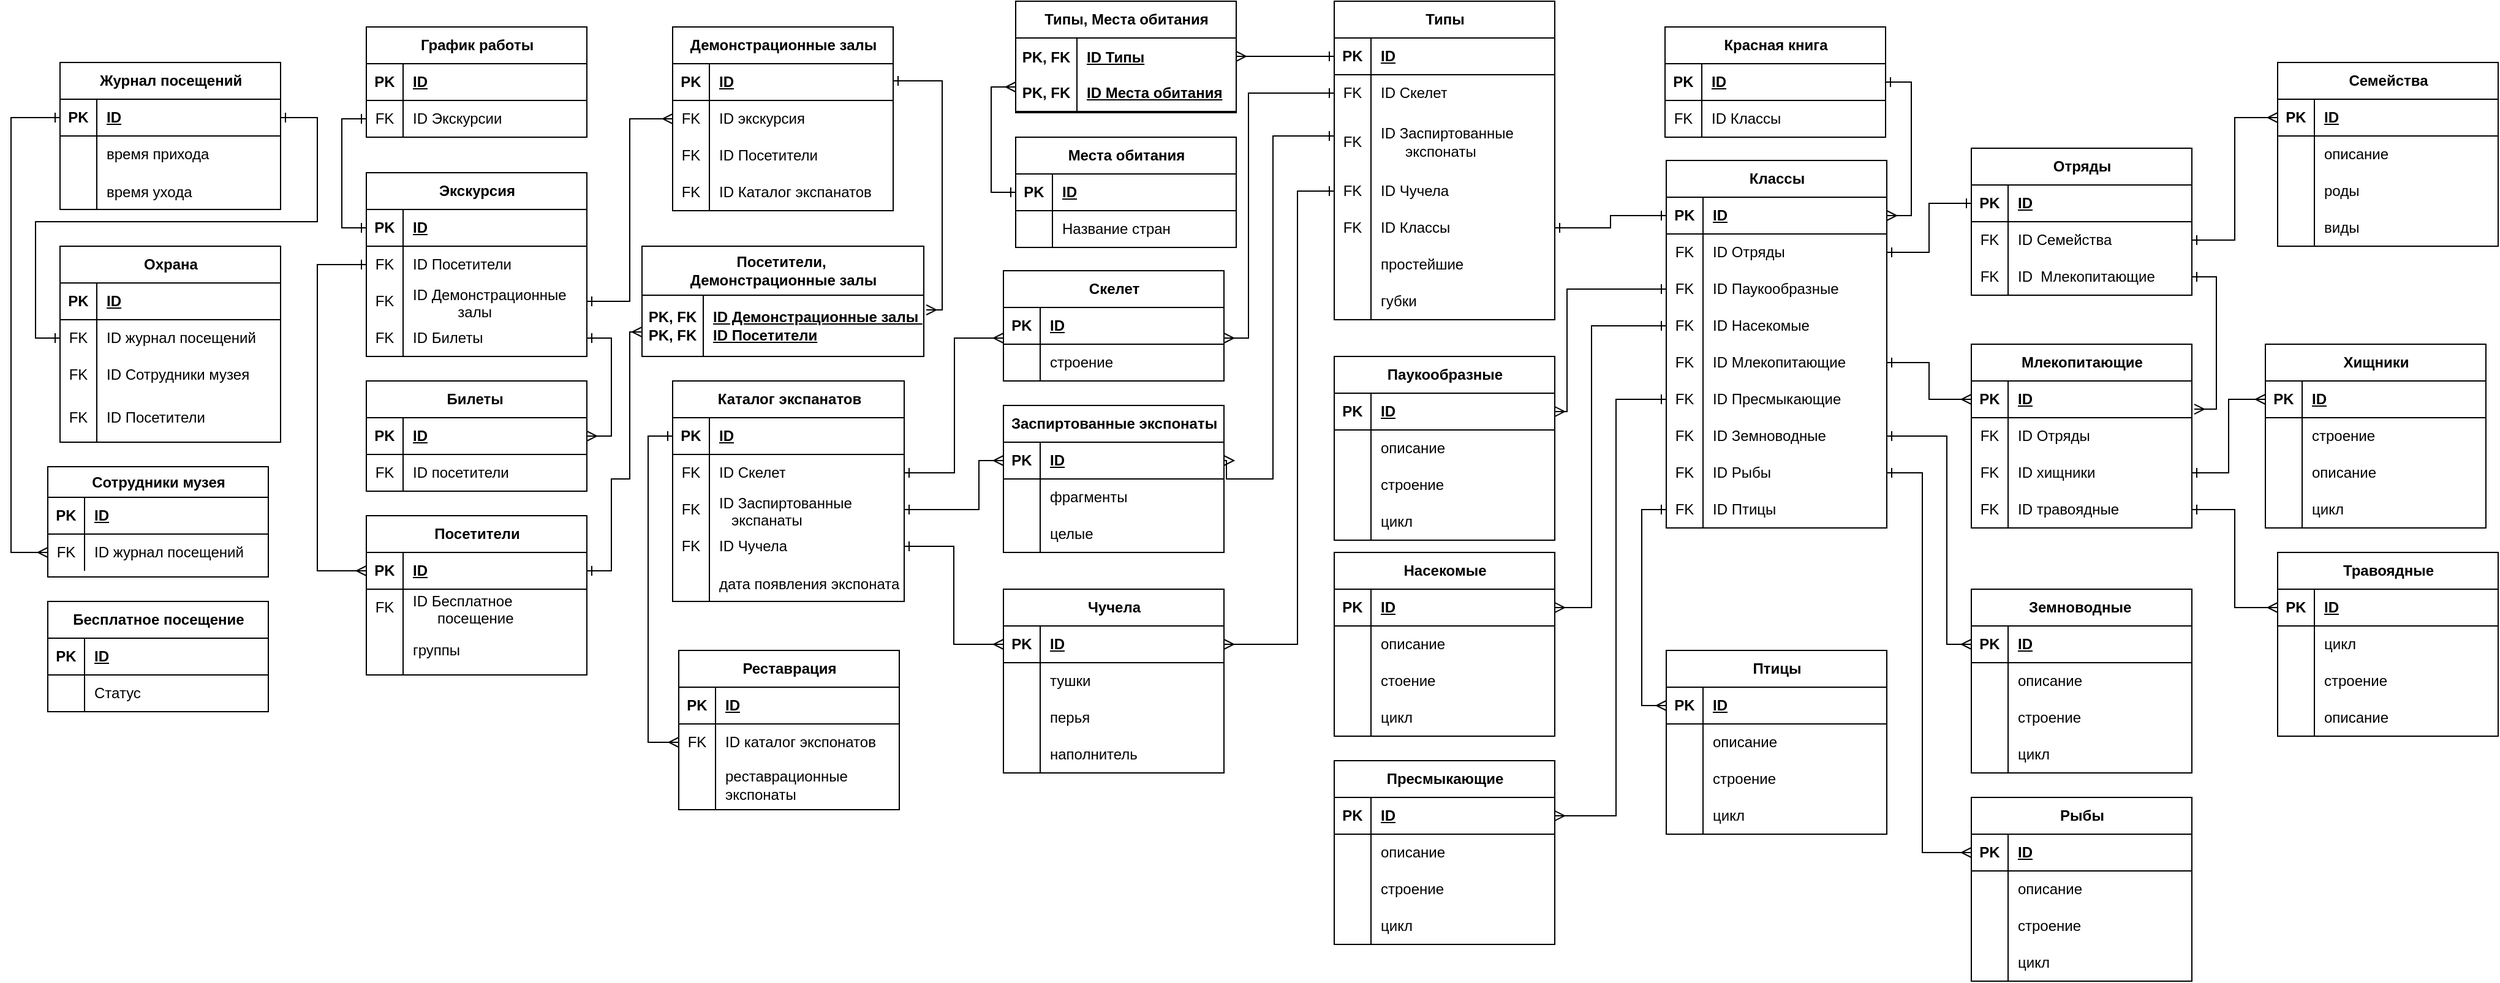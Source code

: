 <mxfile version="22.0.0" type="github">
  <diagram name="Страница — 1" id="5VJ3pro5mcj5CugJ_LE4">
    <mxGraphModel dx="2230" dy="2149" grid="1" gridSize="10" guides="1" tooltips="1" connect="1" arrows="1" fold="1" page="1" pageScale="1" pageWidth="850" pageHeight="1400" math="0" shadow="0">
      <root>
        <mxCell id="0" />
        <mxCell id="1" parent="0" />
        <mxCell id="hJ-8ax84vAf7QiwhHnFQ-1" value="Рыбы" style="shape=table;startSize=30;container=1;collapsible=1;childLayout=tableLayout;fixedRows=1;rowLines=0;fontStyle=1;align=center;resizeLast=1;html=1;" parent="1" vertex="1">
          <mxGeometry x="1300" y="-630" width="180" height="150" as="geometry" />
        </mxCell>
        <mxCell id="hJ-8ax84vAf7QiwhHnFQ-2" value="" style="shape=tableRow;horizontal=0;startSize=0;swimlaneHead=0;swimlaneBody=0;fillColor=none;collapsible=0;dropTarget=0;points=[[0,0.5],[1,0.5]];portConstraint=eastwest;top=0;left=0;right=0;bottom=1;" parent="hJ-8ax84vAf7QiwhHnFQ-1" vertex="1">
          <mxGeometry y="30" width="180" height="30" as="geometry" />
        </mxCell>
        <mxCell id="hJ-8ax84vAf7QiwhHnFQ-3" value="PK" style="shape=partialRectangle;connectable=0;fillColor=none;top=0;left=0;bottom=0;right=0;fontStyle=1;overflow=hidden;whiteSpace=wrap;html=1;" parent="hJ-8ax84vAf7QiwhHnFQ-2" vertex="1">
          <mxGeometry width="30" height="30" as="geometry">
            <mxRectangle width="30" height="30" as="alternateBounds" />
          </mxGeometry>
        </mxCell>
        <mxCell id="hJ-8ax84vAf7QiwhHnFQ-4" value="ID" style="shape=partialRectangle;connectable=0;fillColor=none;top=0;left=0;bottom=0;right=0;align=left;spacingLeft=6;fontStyle=5;overflow=hidden;whiteSpace=wrap;html=1;" parent="hJ-8ax84vAf7QiwhHnFQ-2" vertex="1">
          <mxGeometry x="30" width="150" height="30" as="geometry">
            <mxRectangle width="150" height="30" as="alternateBounds" />
          </mxGeometry>
        </mxCell>
        <mxCell id="hJ-8ax84vAf7QiwhHnFQ-5" value="" style="shape=tableRow;horizontal=0;startSize=0;swimlaneHead=0;swimlaneBody=0;fillColor=none;collapsible=0;dropTarget=0;points=[[0,0.5],[1,0.5]];portConstraint=eastwest;top=0;left=0;right=0;bottom=0;" parent="hJ-8ax84vAf7QiwhHnFQ-1" vertex="1">
          <mxGeometry y="60" width="180" height="30" as="geometry" />
        </mxCell>
        <mxCell id="hJ-8ax84vAf7QiwhHnFQ-6" value="" style="shape=partialRectangle;connectable=0;fillColor=none;top=0;left=0;bottom=0;right=0;editable=1;overflow=hidden;whiteSpace=wrap;html=1;" parent="hJ-8ax84vAf7QiwhHnFQ-5" vertex="1">
          <mxGeometry width="30" height="30" as="geometry">
            <mxRectangle width="30" height="30" as="alternateBounds" />
          </mxGeometry>
        </mxCell>
        <mxCell id="hJ-8ax84vAf7QiwhHnFQ-7" value="описание" style="shape=partialRectangle;connectable=0;fillColor=none;top=0;left=0;bottom=0;right=0;align=left;spacingLeft=6;overflow=hidden;whiteSpace=wrap;html=1;" parent="hJ-8ax84vAf7QiwhHnFQ-5" vertex="1">
          <mxGeometry x="30" width="150" height="30" as="geometry">
            <mxRectangle width="150" height="30" as="alternateBounds" />
          </mxGeometry>
        </mxCell>
        <mxCell id="hJ-8ax84vAf7QiwhHnFQ-8" value="" style="shape=tableRow;horizontal=0;startSize=0;swimlaneHead=0;swimlaneBody=0;fillColor=none;collapsible=0;dropTarget=0;points=[[0,0.5],[1,0.5]];portConstraint=eastwest;top=0;left=0;right=0;bottom=0;" parent="hJ-8ax84vAf7QiwhHnFQ-1" vertex="1">
          <mxGeometry y="90" width="180" height="30" as="geometry" />
        </mxCell>
        <mxCell id="hJ-8ax84vAf7QiwhHnFQ-9" value="" style="shape=partialRectangle;connectable=0;fillColor=none;top=0;left=0;bottom=0;right=0;editable=1;overflow=hidden;whiteSpace=wrap;html=1;" parent="hJ-8ax84vAf7QiwhHnFQ-8" vertex="1">
          <mxGeometry width="30" height="30" as="geometry">
            <mxRectangle width="30" height="30" as="alternateBounds" />
          </mxGeometry>
        </mxCell>
        <mxCell id="hJ-8ax84vAf7QiwhHnFQ-10" value="строение" style="shape=partialRectangle;connectable=0;fillColor=none;top=0;left=0;bottom=0;right=0;align=left;spacingLeft=6;overflow=hidden;whiteSpace=wrap;html=1;" parent="hJ-8ax84vAf7QiwhHnFQ-8" vertex="1">
          <mxGeometry x="30" width="150" height="30" as="geometry">
            <mxRectangle width="150" height="30" as="alternateBounds" />
          </mxGeometry>
        </mxCell>
        <mxCell id="hJ-8ax84vAf7QiwhHnFQ-11" value="" style="shape=tableRow;horizontal=0;startSize=0;swimlaneHead=0;swimlaneBody=0;fillColor=none;collapsible=0;dropTarget=0;points=[[0,0.5],[1,0.5]];portConstraint=eastwest;top=0;left=0;right=0;bottom=0;" parent="hJ-8ax84vAf7QiwhHnFQ-1" vertex="1">
          <mxGeometry y="120" width="180" height="30" as="geometry" />
        </mxCell>
        <mxCell id="hJ-8ax84vAf7QiwhHnFQ-12" value="" style="shape=partialRectangle;connectable=0;fillColor=none;top=0;left=0;bottom=0;right=0;editable=1;overflow=hidden;whiteSpace=wrap;html=1;" parent="hJ-8ax84vAf7QiwhHnFQ-11" vertex="1">
          <mxGeometry width="30" height="30" as="geometry">
            <mxRectangle width="30" height="30" as="alternateBounds" />
          </mxGeometry>
        </mxCell>
        <mxCell id="hJ-8ax84vAf7QiwhHnFQ-13" value="цикл" style="shape=partialRectangle;connectable=0;fillColor=none;top=0;left=0;bottom=0;right=0;align=left;spacingLeft=6;overflow=hidden;whiteSpace=wrap;html=1;" parent="hJ-8ax84vAf7QiwhHnFQ-11" vertex="1">
          <mxGeometry x="30" width="150" height="30" as="geometry">
            <mxRectangle width="150" height="30" as="alternateBounds" />
          </mxGeometry>
        </mxCell>
        <mxCell id="hJ-8ax84vAf7QiwhHnFQ-14" value="Сотрудники музея" style="shape=table;startSize=25;container=1;collapsible=1;childLayout=tableLayout;fixedRows=1;rowLines=0;fontStyle=1;align=center;resizeLast=1;html=1;" parent="1" vertex="1">
          <mxGeometry x="-270" y="-900" width="180" height="90" as="geometry" />
        </mxCell>
        <mxCell id="hJ-8ax84vAf7QiwhHnFQ-706" value="" style="shape=tableRow;horizontal=0;startSize=0;swimlaneHead=0;swimlaneBody=0;fillColor=none;collapsible=0;dropTarget=0;points=[[0,0.5],[1,0.5]];portConstraint=eastwest;top=0;left=0;right=0;bottom=1;" parent="hJ-8ax84vAf7QiwhHnFQ-14" vertex="1">
          <mxGeometry y="25" width="180" height="30" as="geometry" />
        </mxCell>
        <mxCell id="hJ-8ax84vAf7QiwhHnFQ-707" value="PK" style="shape=partialRectangle;connectable=0;fillColor=none;top=0;left=0;bottom=0;right=0;fontStyle=1;overflow=hidden;whiteSpace=wrap;html=1;" parent="hJ-8ax84vAf7QiwhHnFQ-706" vertex="1">
          <mxGeometry width="30" height="30" as="geometry">
            <mxRectangle width="30" height="30" as="alternateBounds" />
          </mxGeometry>
        </mxCell>
        <mxCell id="hJ-8ax84vAf7QiwhHnFQ-708" value="ID" style="shape=partialRectangle;connectable=0;fillColor=none;top=0;left=0;bottom=0;right=0;align=left;spacingLeft=6;fontStyle=5;overflow=hidden;whiteSpace=wrap;html=1;" parent="hJ-8ax84vAf7QiwhHnFQ-706" vertex="1">
          <mxGeometry x="30" width="150" height="30" as="geometry">
            <mxRectangle width="150" height="30" as="alternateBounds" />
          </mxGeometry>
        </mxCell>
        <mxCell id="hJ-8ax84vAf7QiwhHnFQ-718" value="" style="shape=tableRow;horizontal=0;startSize=0;swimlaneHead=0;swimlaneBody=0;fillColor=none;collapsible=0;dropTarget=0;points=[[0,0.5],[1,0.5]];portConstraint=eastwest;top=0;left=0;right=0;bottom=0;" parent="hJ-8ax84vAf7QiwhHnFQ-14" vertex="1">
          <mxGeometry y="55" width="180" height="30" as="geometry" />
        </mxCell>
        <mxCell id="hJ-8ax84vAf7QiwhHnFQ-719" value="FK" style="shape=partialRectangle;connectable=0;fillColor=none;top=0;left=0;bottom=0;right=0;fontStyle=0;overflow=hidden;whiteSpace=wrap;html=1;" parent="hJ-8ax84vAf7QiwhHnFQ-718" vertex="1">
          <mxGeometry width="30" height="30" as="geometry">
            <mxRectangle width="30" height="30" as="alternateBounds" />
          </mxGeometry>
        </mxCell>
        <mxCell id="hJ-8ax84vAf7QiwhHnFQ-720" value="ID журнал посещений" style="shape=partialRectangle;connectable=0;fillColor=none;top=0;left=0;bottom=0;right=0;align=left;spacingLeft=6;fontStyle=0;overflow=hidden;whiteSpace=wrap;html=1;" parent="hJ-8ax84vAf7QiwhHnFQ-718" vertex="1">
          <mxGeometry x="30" width="150" height="30" as="geometry">
            <mxRectangle width="150" height="30" as="alternateBounds" />
          </mxGeometry>
        </mxCell>
        <mxCell id="hJ-8ax84vAf7QiwhHnFQ-27" value="Посетители" style="shape=table;startSize=30;container=1;collapsible=1;childLayout=tableLayout;fixedRows=1;rowLines=0;fontStyle=1;align=center;resizeLast=1;html=1;" parent="1" vertex="1">
          <mxGeometry x="-10" y="-860" width="180" height="130" as="geometry" />
        </mxCell>
        <mxCell id="hJ-8ax84vAf7QiwhHnFQ-28" value="" style="shape=tableRow;horizontal=0;startSize=0;swimlaneHead=0;swimlaneBody=0;fillColor=none;collapsible=0;dropTarget=0;points=[[0,0.5],[1,0.5]];portConstraint=eastwest;top=0;left=0;right=0;bottom=1;" parent="hJ-8ax84vAf7QiwhHnFQ-27" vertex="1">
          <mxGeometry y="30" width="180" height="30" as="geometry" />
        </mxCell>
        <mxCell id="hJ-8ax84vAf7QiwhHnFQ-29" value="PK" style="shape=partialRectangle;connectable=0;fillColor=none;top=0;left=0;bottom=0;right=0;fontStyle=1;overflow=hidden;whiteSpace=wrap;html=1;" parent="hJ-8ax84vAf7QiwhHnFQ-28" vertex="1">
          <mxGeometry width="30" height="30" as="geometry">
            <mxRectangle width="30" height="30" as="alternateBounds" />
          </mxGeometry>
        </mxCell>
        <mxCell id="hJ-8ax84vAf7QiwhHnFQ-30" value="ID" style="shape=partialRectangle;connectable=0;fillColor=none;top=0;left=0;bottom=0;right=0;align=left;spacingLeft=6;fontStyle=5;overflow=hidden;whiteSpace=wrap;html=1;" parent="hJ-8ax84vAf7QiwhHnFQ-28" vertex="1">
          <mxGeometry x="30" width="150" height="30" as="geometry">
            <mxRectangle width="150" height="30" as="alternateBounds" />
          </mxGeometry>
        </mxCell>
        <mxCell id="hJ-8ax84vAf7QiwhHnFQ-642" value="" style="shape=tableRow;horizontal=0;startSize=0;swimlaneHead=0;swimlaneBody=0;fillColor=none;collapsible=0;dropTarget=0;points=[[0,0.5],[1,0.5]];portConstraint=eastwest;top=0;left=0;right=0;bottom=0;" parent="hJ-8ax84vAf7QiwhHnFQ-27" vertex="1">
          <mxGeometry y="60" width="180" height="30" as="geometry" />
        </mxCell>
        <mxCell id="hJ-8ax84vAf7QiwhHnFQ-643" value="FK" style="shape=partialRectangle;connectable=0;fillColor=none;top=0;left=0;bottom=0;right=0;fontStyle=0;overflow=hidden;whiteSpace=wrap;html=1;" parent="hJ-8ax84vAf7QiwhHnFQ-642" vertex="1">
          <mxGeometry width="30" height="30" as="geometry">
            <mxRectangle width="30" height="30" as="alternateBounds" />
          </mxGeometry>
        </mxCell>
        <mxCell id="hJ-8ax84vAf7QiwhHnFQ-644" value="ID Бесплатное&amp;nbsp; &amp;nbsp; &amp;nbsp; &amp;nbsp; &amp;nbsp; &amp;nbsp; &amp;nbsp; &amp;nbsp; &amp;nbsp; &amp;nbsp; &amp;nbsp; &amp;nbsp; посещение" style="shape=partialRectangle;connectable=0;fillColor=none;top=0;left=0;bottom=0;right=0;align=left;spacingLeft=6;fontStyle=0;overflow=hidden;whiteSpace=wrap;html=1;" parent="hJ-8ax84vAf7QiwhHnFQ-642" vertex="1">
          <mxGeometry x="30" width="150" height="30" as="geometry">
            <mxRectangle width="150" height="30" as="alternateBounds" />
          </mxGeometry>
        </mxCell>
        <mxCell id="hJ-8ax84vAf7QiwhHnFQ-31" value="" style="shape=tableRow;horizontal=0;startSize=0;swimlaneHead=0;swimlaneBody=0;fillColor=none;collapsible=0;dropTarget=0;points=[[0,0.5],[1,0.5]];portConstraint=eastwest;top=0;left=0;right=0;bottom=0;" parent="hJ-8ax84vAf7QiwhHnFQ-27" vertex="1">
          <mxGeometry y="90" width="180" height="40" as="geometry" />
        </mxCell>
        <mxCell id="hJ-8ax84vAf7QiwhHnFQ-32" value="" style="shape=partialRectangle;connectable=0;fillColor=none;top=0;left=0;bottom=0;right=0;editable=1;overflow=hidden;whiteSpace=wrap;html=1;" parent="hJ-8ax84vAf7QiwhHnFQ-31" vertex="1">
          <mxGeometry width="30" height="40" as="geometry">
            <mxRectangle width="30" height="40" as="alternateBounds" />
          </mxGeometry>
        </mxCell>
        <mxCell id="hJ-8ax84vAf7QiwhHnFQ-33" value="группы" style="shape=partialRectangle;connectable=0;fillColor=none;top=0;left=0;bottom=0;right=0;align=left;spacingLeft=6;overflow=hidden;whiteSpace=wrap;html=1;" parent="hJ-8ax84vAf7QiwhHnFQ-31" vertex="1">
          <mxGeometry x="30" width="150" height="40" as="geometry">
            <mxRectangle width="150" height="40" as="alternateBounds" />
          </mxGeometry>
        </mxCell>
        <mxCell id="hJ-8ax84vAf7QiwhHnFQ-40" value="Экскурсия" style="shape=table;startSize=30;container=1;collapsible=1;childLayout=tableLayout;fixedRows=1;rowLines=0;fontStyle=1;align=center;resizeLast=1;html=1;" parent="1" vertex="1">
          <mxGeometry x="-10" y="-1140" width="180" height="150" as="geometry" />
        </mxCell>
        <mxCell id="hJ-8ax84vAf7QiwhHnFQ-41" value="" style="shape=tableRow;horizontal=0;startSize=0;swimlaneHead=0;swimlaneBody=0;fillColor=none;collapsible=0;dropTarget=0;points=[[0,0.5],[1,0.5]];portConstraint=eastwest;top=0;left=0;right=0;bottom=1;" parent="hJ-8ax84vAf7QiwhHnFQ-40" vertex="1">
          <mxGeometry y="30" width="180" height="30" as="geometry" />
        </mxCell>
        <mxCell id="hJ-8ax84vAf7QiwhHnFQ-42" value="PK" style="shape=partialRectangle;connectable=0;fillColor=none;top=0;left=0;bottom=0;right=0;fontStyle=1;overflow=hidden;whiteSpace=wrap;html=1;" parent="hJ-8ax84vAf7QiwhHnFQ-41" vertex="1">
          <mxGeometry width="30" height="30" as="geometry">
            <mxRectangle width="30" height="30" as="alternateBounds" />
          </mxGeometry>
        </mxCell>
        <mxCell id="hJ-8ax84vAf7QiwhHnFQ-43" value="ID" style="shape=partialRectangle;connectable=0;fillColor=none;top=0;left=0;bottom=0;right=0;align=left;spacingLeft=6;fontStyle=5;overflow=hidden;whiteSpace=wrap;html=1;" parent="hJ-8ax84vAf7QiwhHnFQ-41" vertex="1">
          <mxGeometry x="30" width="150" height="30" as="geometry">
            <mxRectangle width="150" height="30" as="alternateBounds" />
          </mxGeometry>
        </mxCell>
        <mxCell id="hJ-8ax84vAf7QiwhHnFQ-638" value="" style="shape=tableRow;horizontal=0;startSize=0;swimlaneHead=0;swimlaneBody=0;fillColor=none;collapsible=0;dropTarget=0;points=[[0,0.5],[1,0.5]];portConstraint=eastwest;top=0;left=0;right=0;bottom=0;" parent="hJ-8ax84vAf7QiwhHnFQ-40" vertex="1">
          <mxGeometry y="60" width="180" height="30" as="geometry" />
        </mxCell>
        <mxCell id="hJ-8ax84vAf7QiwhHnFQ-639" value="FK" style="shape=partialRectangle;connectable=0;fillColor=none;top=0;left=0;bottom=0;right=0;fontStyle=0;overflow=hidden;whiteSpace=wrap;html=1;" parent="hJ-8ax84vAf7QiwhHnFQ-638" vertex="1">
          <mxGeometry width="30" height="30" as="geometry">
            <mxRectangle width="30" height="30" as="alternateBounds" />
          </mxGeometry>
        </mxCell>
        <mxCell id="hJ-8ax84vAf7QiwhHnFQ-640" value="ID Посетители" style="shape=partialRectangle;connectable=0;fillColor=none;top=0;left=0;bottom=0;right=0;align=left;spacingLeft=6;fontStyle=0;overflow=hidden;whiteSpace=wrap;html=1;" parent="hJ-8ax84vAf7QiwhHnFQ-638" vertex="1">
          <mxGeometry x="30" width="150" height="30" as="geometry">
            <mxRectangle width="150" height="30" as="alternateBounds" />
          </mxGeometry>
        </mxCell>
        <mxCell id="hJ-8ax84vAf7QiwhHnFQ-597" value="" style="shape=tableRow;horizontal=0;startSize=0;swimlaneHead=0;swimlaneBody=0;fillColor=none;collapsible=0;dropTarget=0;points=[[0,0.5],[1,0.5]];portConstraint=eastwest;top=0;left=0;right=0;bottom=0;" parent="hJ-8ax84vAf7QiwhHnFQ-40" vertex="1">
          <mxGeometry y="90" width="180" height="30" as="geometry" />
        </mxCell>
        <mxCell id="hJ-8ax84vAf7QiwhHnFQ-598" value="FK" style="shape=partialRectangle;connectable=0;fillColor=none;top=0;left=0;bottom=0;right=0;fontStyle=0;overflow=hidden;whiteSpace=wrap;html=1;" parent="hJ-8ax84vAf7QiwhHnFQ-597" vertex="1">
          <mxGeometry width="30" height="30" as="geometry">
            <mxRectangle width="30" height="30" as="alternateBounds" />
          </mxGeometry>
        </mxCell>
        <mxCell id="hJ-8ax84vAf7QiwhHnFQ-599" value="ID Демонстрационные&amp;nbsp; &amp;nbsp; &amp;nbsp; &amp;nbsp; &amp;nbsp; &amp;nbsp; &amp;nbsp; &amp;nbsp; &amp;nbsp;залы" style="shape=partialRectangle;connectable=0;fillColor=none;top=0;left=0;bottom=0;right=0;align=left;spacingLeft=6;fontStyle=0;overflow=hidden;whiteSpace=wrap;html=1;" parent="hJ-8ax84vAf7QiwhHnFQ-597" vertex="1">
          <mxGeometry x="30" width="150" height="30" as="geometry">
            <mxRectangle width="150" height="30" as="alternateBounds" />
          </mxGeometry>
        </mxCell>
        <mxCell id="hJ-8ax84vAf7QiwhHnFQ-695" value="" style="shape=tableRow;horizontal=0;startSize=0;swimlaneHead=0;swimlaneBody=0;fillColor=none;collapsible=0;dropTarget=0;points=[[0,0.5],[1,0.5]];portConstraint=eastwest;top=0;left=0;right=0;bottom=0;" parent="hJ-8ax84vAf7QiwhHnFQ-40" vertex="1">
          <mxGeometry y="120" width="180" height="30" as="geometry" />
        </mxCell>
        <mxCell id="hJ-8ax84vAf7QiwhHnFQ-696" value="FK" style="shape=partialRectangle;connectable=0;fillColor=none;top=0;left=0;bottom=0;right=0;fontStyle=0;overflow=hidden;whiteSpace=wrap;html=1;" parent="hJ-8ax84vAf7QiwhHnFQ-695" vertex="1">
          <mxGeometry width="30" height="30" as="geometry">
            <mxRectangle width="30" height="30" as="alternateBounds" />
          </mxGeometry>
        </mxCell>
        <mxCell id="hJ-8ax84vAf7QiwhHnFQ-697" value="ID Билеты" style="shape=partialRectangle;connectable=0;fillColor=none;top=0;left=0;bottom=0;right=0;align=left;spacingLeft=6;fontStyle=0;overflow=hidden;whiteSpace=wrap;html=1;" parent="hJ-8ax84vAf7QiwhHnFQ-695" vertex="1">
          <mxGeometry x="30" width="150" height="30" as="geometry">
            <mxRectangle width="150" height="30" as="alternateBounds" />
          </mxGeometry>
        </mxCell>
        <mxCell id="hJ-8ax84vAf7QiwhHnFQ-53" value="Пресмыкающие" style="shape=table;startSize=30;container=1;collapsible=1;childLayout=tableLayout;fixedRows=1;rowLines=0;fontStyle=1;align=center;resizeLast=1;html=1;" parent="1" vertex="1">
          <mxGeometry x="780" y="-660" width="180" height="150" as="geometry" />
        </mxCell>
        <mxCell id="hJ-8ax84vAf7QiwhHnFQ-54" value="" style="shape=tableRow;horizontal=0;startSize=0;swimlaneHead=0;swimlaneBody=0;fillColor=none;collapsible=0;dropTarget=0;points=[[0,0.5],[1,0.5]];portConstraint=eastwest;top=0;left=0;right=0;bottom=1;" parent="hJ-8ax84vAf7QiwhHnFQ-53" vertex="1">
          <mxGeometry y="30" width="180" height="30" as="geometry" />
        </mxCell>
        <mxCell id="hJ-8ax84vAf7QiwhHnFQ-55" value="PK" style="shape=partialRectangle;connectable=0;fillColor=none;top=0;left=0;bottom=0;right=0;fontStyle=1;overflow=hidden;whiteSpace=wrap;html=1;" parent="hJ-8ax84vAf7QiwhHnFQ-54" vertex="1">
          <mxGeometry width="30" height="30" as="geometry">
            <mxRectangle width="30" height="30" as="alternateBounds" />
          </mxGeometry>
        </mxCell>
        <mxCell id="hJ-8ax84vAf7QiwhHnFQ-56" value="ID" style="shape=partialRectangle;connectable=0;fillColor=none;top=0;left=0;bottom=0;right=0;align=left;spacingLeft=6;fontStyle=5;overflow=hidden;whiteSpace=wrap;html=1;" parent="hJ-8ax84vAf7QiwhHnFQ-54" vertex="1">
          <mxGeometry x="30" width="150" height="30" as="geometry">
            <mxRectangle width="150" height="30" as="alternateBounds" />
          </mxGeometry>
        </mxCell>
        <mxCell id="hJ-8ax84vAf7QiwhHnFQ-57" value="" style="shape=tableRow;horizontal=0;startSize=0;swimlaneHead=0;swimlaneBody=0;fillColor=none;collapsible=0;dropTarget=0;points=[[0,0.5],[1,0.5]];portConstraint=eastwest;top=0;left=0;right=0;bottom=0;" parent="hJ-8ax84vAf7QiwhHnFQ-53" vertex="1">
          <mxGeometry y="60" width="180" height="30" as="geometry" />
        </mxCell>
        <mxCell id="hJ-8ax84vAf7QiwhHnFQ-58" value="" style="shape=partialRectangle;connectable=0;fillColor=none;top=0;left=0;bottom=0;right=0;editable=1;overflow=hidden;whiteSpace=wrap;html=1;" parent="hJ-8ax84vAf7QiwhHnFQ-57" vertex="1">
          <mxGeometry width="30" height="30" as="geometry">
            <mxRectangle width="30" height="30" as="alternateBounds" />
          </mxGeometry>
        </mxCell>
        <mxCell id="hJ-8ax84vAf7QiwhHnFQ-59" value="описание" style="shape=partialRectangle;connectable=0;fillColor=none;top=0;left=0;bottom=0;right=0;align=left;spacingLeft=6;overflow=hidden;whiteSpace=wrap;html=1;" parent="hJ-8ax84vAf7QiwhHnFQ-57" vertex="1">
          <mxGeometry x="30" width="150" height="30" as="geometry">
            <mxRectangle width="150" height="30" as="alternateBounds" />
          </mxGeometry>
        </mxCell>
        <mxCell id="hJ-8ax84vAf7QiwhHnFQ-60" value="" style="shape=tableRow;horizontal=0;startSize=0;swimlaneHead=0;swimlaneBody=0;fillColor=none;collapsible=0;dropTarget=0;points=[[0,0.5],[1,0.5]];portConstraint=eastwest;top=0;left=0;right=0;bottom=0;" parent="hJ-8ax84vAf7QiwhHnFQ-53" vertex="1">
          <mxGeometry y="90" width="180" height="30" as="geometry" />
        </mxCell>
        <mxCell id="hJ-8ax84vAf7QiwhHnFQ-61" value="" style="shape=partialRectangle;connectable=0;fillColor=none;top=0;left=0;bottom=0;right=0;editable=1;overflow=hidden;whiteSpace=wrap;html=1;" parent="hJ-8ax84vAf7QiwhHnFQ-60" vertex="1">
          <mxGeometry width="30" height="30" as="geometry">
            <mxRectangle width="30" height="30" as="alternateBounds" />
          </mxGeometry>
        </mxCell>
        <mxCell id="hJ-8ax84vAf7QiwhHnFQ-62" value="строение" style="shape=partialRectangle;connectable=0;fillColor=none;top=0;left=0;bottom=0;right=0;align=left;spacingLeft=6;overflow=hidden;whiteSpace=wrap;html=1;" parent="hJ-8ax84vAf7QiwhHnFQ-60" vertex="1">
          <mxGeometry x="30" width="150" height="30" as="geometry">
            <mxRectangle width="150" height="30" as="alternateBounds" />
          </mxGeometry>
        </mxCell>
        <mxCell id="hJ-8ax84vAf7QiwhHnFQ-63" value="" style="shape=tableRow;horizontal=0;startSize=0;swimlaneHead=0;swimlaneBody=0;fillColor=none;collapsible=0;dropTarget=0;points=[[0,0.5],[1,0.5]];portConstraint=eastwest;top=0;left=0;right=0;bottom=0;" parent="hJ-8ax84vAf7QiwhHnFQ-53" vertex="1">
          <mxGeometry y="120" width="180" height="30" as="geometry" />
        </mxCell>
        <mxCell id="hJ-8ax84vAf7QiwhHnFQ-64" value="" style="shape=partialRectangle;connectable=0;fillColor=none;top=0;left=0;bottom=0;right=0;editable=1;overflow=hidden;whiteSpace=wrap;html=1;" parent="hJ-8ax84vAf7QiwhHnFQ-63" vertex="1">
          <mxGeometry width="30" height="30" as="geometry">
            <mxRectangle width="30" height="30" as="alternateBounds" />
          </mxGeometry>
        </mxCell>
        <mxCell id="hJ-8ax84vAf7QiwhHnFQ-65" value="цикл" style="shape=partialRectangle;connectable=0;fillColor=none;top=0;left=0;bottom=0;right=0;align=left;spacingLeft=6;overflow=hidden;whiteSpace=wrap;html=1;" parent="hJ-8ax84vAf7QiwhHnFQ-63" vertex="1">
          <mxGeometry x="30" width="150" height="30" as="geometry">
            <mxRectangle width="150" height="30" as="alternateBounds" />
          </mxGeometry>
        </mxCell>
        <mxCell id="hJ-8ax84vAf7QiwhHnFQ-66" value="Птицы" style="shape=table;startSize=30;container=1;collapsible=1;childLayout=tableLayout;fixedRows=1;rowLines=0;fontStyle=1;align=center;resizeLast=1;html=1;" parent="1" vertex="1">
          <mxGeometry x="1051" y="-750" width="180" height="150" as="geometry" />
        </mxCell>
        <mxCell id="hJ-8ax84vAf7QiwhHnFQ-67" value="" style="shape=tableRow;horizontal=0;startSize=0;swimlaneHead=0;swimlaneBody=0;fillColor=none;collapsible=0;dropTarget=0;points=[[0,0.5],[1,0.5]];portConstraint=eastwest;top=0;left=0;right=0;bottom=1;" parent="hJ-8ax84vAf7QiwhHnFQ-66" vertex="1">
          <mxGeometry y="30" width="180" height="30" as="geometry" />
        </mxCell>
        <mxCell id="hJ-8ax84vAf7QiwhHnFQ-68" value="PK" style="shape=partialRectangle;connectable=0;fillColor=none;top=0;left=0;bottom=0;right=0;fontStyle=1;overflow=hidden;whiteSpace=wrap;html=1;" parent="hJ-8ax84vAf7QiwhHnFQ-67" vertex="1">
          <mxGeometry width="30" height="30" as="geometry">
            <mxRectangle width="30" height="30" as="alternateBounds" />
          </mxGeometry>
        </mxCell>
        <mxCell id="hJ-8ax84vAf7QiwhHnFQ-69" value="ID" style="shape=partialRectangle;connectable=0;fillColor=none;top=0;left=0;bottom=0;right=0;align=left;spacingLeft=6;fontStyle=5;overflow=hidden;whiteSpace=wrap;html=1;" parent="hJ-8ax84vAf7QiwhHnFQ-67" vertex="1">
          <mxGeometry x="30" width="150" height="30" as="geometry">
            <mxRectangle width="150" height="30" as="alternateBounds" />
          </mxGeometry>
        </mxCell>
        <mxCell id="hJ-8ax84vAf7QiwhHnFQ-70" value="" style="shape=tableRow;horizontal=0;startSize=0;swimlaneHead=0;swimlaneBody=0;fillColor=none;collapsible=0;dropTarget=0;points=[[0,0.5],[1,0.5]];portConstraint=eastwest;top=0;left=0;right=0;bottom=0;" parent="hJ-8ax84vAf7QiwhHnFQ-66" vertex="1">
          <mxGeometry y="60" width="180" height="30" as="geometry" />
        </mxCell>
        <mxCell id="hJ-8ax84vAf7QiwhHnFQ-71" value="" style="shape=partialRectangle;connectable=0;fillColor=none;top=0;left=0;bottom=0;right=0;editable=1;overflow=hidden;whiteSpace=wrap;html=1;" parent="hJ-8ax84vAf7QiwhHnFQ-70" vertex="1">
          <mxGeometry width="30" height="30" as="geometry">
            <mxRectangle width="30" height="30" as="alternateBounds" />
          </mxGeometry>
        </mxCell>
        <mxCell id="hJ-8ax84vAf7QiwhHnFQ-72" value="описание" style="shape=partialRectangle;connectable=0;fillColor=none;top=0;left=0;bottom=0;right=0;align=left;spacingLeft=6;overflow=hidden;whiteSpace=wrap;html=1;" parent="hJ-8ax84vAf7QiwhHnFQ-70" vertex="1">
          <mxGeometry x="30" width="150" height="30" as="geometry">
            <mxRectangle width="150" height="30" as="alternateBounds" />
          </mxGeometry>
        </mxCell>
        <mxCell id="hJ-8ax84vAf7QiwhHnFQ-73" value="" style="shape=tableRow;horizontal=0;startSize=0;swimlaneHead=0;swimlaneBody=0;fillColor=none;collapsible=0;dropTarget=0;points=[[0,0.5],[1,0.5]];portConstraint=eastwest;top=0;left=0;right=0;bottom=0;" parent="hJ-8ax84vAf7QiwhHnFQ-66" vertex="1">
          <mxGeometry y="90" width="180" height="30" as="geometry" />
        </mxCell>
        <mxCell id="hJ-8ax84vAf7QiwhHnFQ-74" value="" style="shape=partialRectangle;connectable=0;fillColor=none;top=0;left=0;bottom=0;right=0;editable=1;overflow=hidden;whiteSpace=wrap;html=1;" parent="hJ-8ax84vAf7QiwhHnFQ-73" vertex="1">
          <mxGeometry width="30" height="30" as="geometry">
            <mxRectangle width="30" height="30" as="alternateBounds" />
          </mxGeometry>
        </mxCell>
        <mxCell id="hJ-8ax84vAf7QiwhHnFQ-75" value="строение" style="shape=partialRectangle;connectable=0;fillColor=none;top=0;left=0;bottom=0;right=0;align=left;spacingLeft=6;overflow=hidden;whiteSpace=wrap;html=1;" parent="hJ-8ax84vAf7QiwhHnFQ-73" vertex="1">
          <mxGeometry x="30" width="150" height="30" as="geometry">
            <mxRectangle width="150" height="30" as="alternateBounds" />
          </mxGeometry>
        </mxCell>
        <mxCell id="hJ-8ax84vAf7QiwhHnFQ-76" value="" style="shape=tableRow;horizontal=0;startSize=0;swimlaneHead=0;swimlaneBody=0;fillColor=none;collapsible=0;dropTarget=0;points=[[0,0.5],[1,0.5]];portConstraint=eastwest;top=0;left=0;right=0;bottom=0;" parent="hJ-8ax84vAf7QiwhHnFQ-66" vertex="1">
          <mxGeometry y="120" width="180" height="30" as="geometry" />
        </mxCell>
        <mxCell id="hJ-8ax84vAf7QiwhHnFQ-77" value="" style="shape=partialRectangle;connectable=0;fillColor=none;top=0;left=0;bottom=0;right=0;editable=1;overflow=hidden;whiteSpace=wrap;html=1;" parent="hJ-8ax84vAf7QiwhHnFQ-76" vertex="1">
          <mxGeometry width="30" height="30" as="geometry">
            <mxRectangle width="30" height="30" as="alternateBounds" />
          </mxGeometry>
        </mxCell>
        <mxCell id="hJ-8ax84vAf7QiwhHnFQ-78" value="цикл" style="shape=partialRectangle;connectable=0;fillColor=none;top=0;left=0;bottom=0;right=0;align=left;spacingLeft=6;overflow=hidden;whiteSpace=wrap;html=1;" parent="hJ-8ax84vAf7QiwhHnFQ-76" vertex="1">
          <mxGeometry x="30" width="150" height="30" as="geometry">
            <mxRectangle width="150" height="30" as="alternateBounds" />
          </mxGeometry>
        </mxCell>
        <mxCell id="hJ-8ax84vAf7QiwhHnFQ-79" value="Насекомые" style="shape=table;startSize=30;container=1;collapsible=1;childLayout=tableLayout;fixedRows=1;rowLines=0;fontStyle=1;align=center;resizeLast=1;html=1;" parent="1" vertex="1">
          <mxGeometry x="780" y="-830" width="180" height="150" as="geometry" />
        </mxCell>
        <mxCell id="hJ-8ax84vAf7QiwhHnFQ-80" value="" style="shape=tableRow;horizontal=0;startSize=0;swimlaneHead=0;swimlaneBody=0;fillColor=none;collapsible=0;dropTarget=0;points=[[0,0.5],[1,0.5]];portConstraint=eastwest;top=0;left=0;right=0;bottom=1;" parent="hJ-8ax84vAf7QiwhHnFQ-79" vertex="1">
          <mxGeometry y="30" width="180" height="30" as="geometry" />
        </mxCell>
        <mxCell id="hJ-8ax84vAf7QiwhHnFQ-81" value="PK" style="shape=partialRectangle;connectable=0;fillColor=none;top=0;left=0;bottom=0;right=0;fontStyle=1;overflow=hidden;whiteSpace=wrap;html=1;" parent="hJ-8ax84vAf7QiwhHnFQ-80" vertex="1">
          <mxGeometry width="30" height="30" as="geometry">
            <mxRectangle width="30" height="30" as="alternateBounds" />
          </mxGeometry>
        </mxCell>
        <mxCell id="hJ-8ax84vAf7QiwhHnFQ-82" value="ID" style="shape=partialRectangle;connectable=0;fillColor=none;top=0;left=0;bottom=0;right=0;align=left;spacingLeft=6;fontStyle=5;overflow=hidden;whiteSpace=wrap;html=1;" parent="hJ-8ax84vAf7QiwhHnFQ-80" vertex="1">
          <mxGeometry x="30" width="150" height="30" as="geometry">
            <mxRectangle width="150" height="30" as="alternateBounds" />
          </mxGeometry>
        </mxCell>
        <mxCell id="hJ-8ax84vAf7QiwhHnFQ-83" value="" style="shape=tableRow;horizontal=0;startSize=0;swimlaneHead=0;swimlaneBody=0;fillColor=none;collapsible=0;dropTarget=0;points=[[0,0.5],[1,0.5]];portConstraint=eastwest;top=0;left=0;right=0;bottom=0;" parent="hJ-8ax84vAf7QiwhHnFQ-79" vertex="1">
          <mxGeometry y="60" width="180" height="30" as="geometry" />
        </mxCell>
        <mxCell id="hJ-8ax84vAf7QiwhHnFQ-84" value="" style="shape=partialRectangle;connectable=0;fillColor=none;top=0;left=0;bottom=0;right=0;editable=1;overflow=hidden;whiteSpace=wrap;html=1;" parent="hJ-8ax84vAf7QiwhHnFQ-83" vertex="1">
          <mxGeometry width="30" height="30" as="geometry">
            <mxRectangle width="30" height="30" as="alternateBounds" />
          </mxGeometry>
        </mxCell>
        <mxCell id="hJ-8ax84vAf7QiwhHnFQ-85" value="описание" style="shape=partialRectangle;connectable=0;fillColor=none;top=0;left=0;bottom=0;right=0;align=left;spacingLeft=6;overflow=hidden;whiteSpace=wrap;html=1;" parent="hJ-8ax84vAf7QiwhHnFQ-83" vertex="1">
          <mxGeometry x="30" width="150" height="30" as="geometry">
            <mxRectangle width="150" height="30" as="alternateBounds" />
          </mxGeometry>
        </mxCell>
        <mxCell id="hJ-8ax84vAf7QiwhHnFQ-86" value="" style="shape=tableRow;horizontal=0;startSize=0;swimlaneHead=0;swimlaneBody=0;fillColor=none;collapsible=0;dropTarget=0;points=[[0,0.5],[1,0.5]];portConstraint=eastwest;top=0;left=0;right=0;bottom=0;" parent="hJ-8ax84vAf7QiwhHnFQ-79" vertex="1">
          <mxGeometry y="90" width="180" height="30" as="geometry" />
        </mxCell>
        <mxCell id="hJ-8ax84vAf7QiwhHnFQ-87" value="" style="shape=partialRectangle;connectable=0;fillColor=none;top=0;left=0;bottom=0;right=0;editable=1;overflow=hidden;whiteSpace=wrap;html=1;" parent="hJ-8ax84vAf7QiwhHnFQ-86" vertex="1">
          <mxGeometry width="30" height="30" as="geometry">
            <mxRectangle width="30" height="30" as="alternateBounds" />
          </mxGeometry>
        </mxCell>
        <mxCell id="hJ-8ax84vAf7QiwhHnFQ-88" value="стоение" style="shape=partialRectangle;connectable=0;fillColor=none;top=0;left=0;bottom=0;right=0;align=left;spacingLeft=6;overflow=hidden;whiteSpace=wrap;html=1;" parent="hJ-8ax84vAf7QiwhHnFQ-86" vertex="1">
          <mxGeometry x="30" width="150" height="30" as="geometry">
            <mxRectangle width="150" height="30" as="alternateBounds" />
          </mxGeometry>
        </mxCell>
        <mxCell id="hJ-8ax84vAf7QiwhHnFQ-89" value="" style="shape=tableRow;horizontal=0;startSize=0;swimlaneHead=0;swimlaneBody=0;fillColor=none;collapsible=0;dropTarget=0;points=[[0,0.5],[1,0.5]];portConstraint=eastwest;top=0;left=0;right=0;bottom=0;" parent="hJ-8ax84vAf7QiwhHnFQ-79" vertex="1">
          <mxGeometry y="120" width="180" height="30" as="geometry" />
        </mxCell>
        <mxCell id="hJ-8ax84vAf7QiwhHnFQ-90" value="" style="shape=partialRectangle;connectable=0;fillColor=none;top=0;left=0;bottom=0;right=0;editable=1;overflow=hidden;whiteSpace=wrap;html=1;" parent="hJ-8ax84vAf7QiwhHnFQ-89" vertex="1">
          <mxGeometry width="30" height="30" as="geometry">
            <mxRectangle width="30" height="30" as="alternateBounds" />
          </mxGeometry>
        </mxCell>
        <mxCell id="hJ-8ax84vAf7QiwhHnFQ-91" value="цикл" style="shape=partialRectangle;connectable=0;fillColor=none;top=0;left=0;bottom=0;right=0;align=left;spacingLeft=6;overflow=hidden;whiteSpace=wrap;html=1;" parent="hJ-8ax84vAf7QiwhHnFQ-89" vertex="1">
          <mxGeometry x="30" width="150" height="30" as="geometry">
            <mxRectangle width="150" height="30" as="alternateBounds" />
          </mxGeometry>
        </mxCell>
        <mxCell id="hJ-8ax84vAf7QiwhHnFQ-105" value="Земноводные&amp;nbsp;" style="shape=table;startSize=30;container=1;collapsible=1;childLayout=tableLayout;fixedRows=1;rowLines=0;fontStyle=1;align=center;resizeLast=1;html=1;" parent="1" vertex="1">
          <mxGeometry x="1300" y="-800" width="180" height="150" as="geometry" />
        </mxCell>
        <mxCell id="hJ-8ax84vAf7QiwhHnFQ-106" value="" style="shape=tableRow;horizontal=0;startSize=0;swimlaneHead=0;swimlaneBody=0;fillColor=none;collapsible=0;dropTarget=0;points=[[0,0.5],[1,0.5]];portConstraint=eastwest;top=0;left=0;right=0;bottom=1;" parent="hJ-8ax84vAf7QiwhHnFQ-105" vertex="1">
          <mxGeometry y="30" width="180" height="30" as="geometry" />
        </mxCell>
        <mxCell id="hJ-8ax84vAf7QiwhHnFQ-107" value="PK" style="shape=partialRectangle;connectable=0;fillColor=none;top=0;left=0;bottom=0;right=0;fontStyle=1;overflow=hidden;whiteSpace=wrap;html=1;" parent="hJ-8ax84vAf7QiwhHnFQ-106" vertex="1">
          <mxGeometry width="30" height="30" as="geometry">
            <mxRectangle width="30" height="30" as="alternateBounds" />
          </mxGeometry>
        </mxCell>
        <mxCell id="hJ-8ax84vAf7QiwhHnFQ-108" value="ID" style="shape=partialRectangle;connectable=0;fillColor=none;top=0;left=0;bottom=0;right=0;align=left;spacingLeft=6;fontStyle=5;overflow=hidden;whiteSpace=wrap;html=1;" parent="hJ-8ax84vAf7QiwhHnFQ-106" vertex="1">
          <mxGeometry x="30" width="150" height="30" as="geometry">
            <mxRectangle width="150" height="30" as="alternateBounds" />
          </mxGeometry>
        </mxCell>
        <mxCell id="hJ-8ax84vAf7QiwhHnFQ-109" value="" style="shape=tableRow;horizontal=0;startSize=0;swimlaneHead=0;swimlaneBody=0;fillColor=none;collapsible=0;dropTarget=0;points=[[0,0.5],[1,0.5]];portConstraint=eastwest;top=0;left=0;right=0;bottom=0;" parent="hJ-8ax84vAf7QiwhHnFQ-105" vertex="1">
          <mxGeometry y="60" width="180" height="30" as="geometry" />
        </mxCell>
        <mxCell id="hJ-8ax84vAf7QiwhHnFQ-110" value="" style="shape=partialRectangle;connectable=0;fillColor=none;top=0;left=0;bottom=0;right=0;editable=1;overflow=hidden;whiteSpace=wrap;html=1;" parent="hJ-8ax84vAf7QiwhHnFQ-109" vertex="1">
          <mxGeometry width="30" height="30" as="geometry">
            <mxRectangle width="30" height="30" as="alternateBounds" />
          </mxGeometry>
        </mxCell>
        <mxCell id="hJ-8ax84vAf7QiwhHnFQ-111" value="описание" style="shape=partialRectangle;connectable=0;fillColor=none;top=0;left=0;bottom=0;right=0;align=left;spacingLeft=6;overflow=hidden;whiteSpace=wrap;html=1;" parent="hJ-8ax84vAf7QiwhHnFQ-109" vertex="1">
          <mxGeometry x="30" width="150" height="30" as="geometry">
            <mxRectangle width="150" height="30" as="alternateBounds" />
          </mxGeometry>
        </mxCell>
        <mxCell id="hJ-8ax84vAf7QiwhHnFQ-112" value="" style="shape=tableRow;horizontal=0;startSize=0;swimlaneHead=0;swimlaneBody=0;fillColor=none;collapsible=0;dropTarget=0;points=[[0,0.5],[1,0.5]];portConstraint=eastwest;top=0;left=0;right=0;bottom=0;" parent="hJ-8ax84vAf7QiwhHnFQ-105" vertex="1">
          <mxGeometry y="90" width="180" height="30" as="geometry" />
        </mxCell>
        <mxCell id="hJ-8ax84vAf7QiwhHnFQ-113" value="" style="shape=partialRectangle;connectable=0;fillColor=none;top=0;left=0;bottom=0;right=0;editable=1;overflow=hidden;whiteSpace=wrap;html=1;" parent="hJ-8ax84vAf7QiwhHnFQ-112" vertex="1">
          <mxGeometry width="30" height="30" as="geometry">
            <mxRectangle width="30" height="30" as="alternateBounds" />
          </mxGeometry>
        </mxCell>
        <mxCell id="hJ-8ax84vAf7QiwhHnFQ-114" value="строение" style="shape=partialRectangle;connectable=0;fillColor=none;top=0;left=0;bottom=0;right=0;align=left;spacingLeft=6;overflow=hidden;whiteSpace=wrap;html=1;" parent="hJ-8ax84vAf7QiwhHnFQ-112" vertex="1">
          <mxGeometry x="30" width="150" height="30" as="geometry">
            <mxRectangle width="150" height="30" as="alternateBounds" />
          </mxGeometry>
        </mxCell>
        <mxCell id="hJ-8ax84vAf7QiwhHnFQ-115" value="" style="shape=tableRow;horizontal=0;startSize=0;swimlaneHead=0;swimlaneBody=0;fillColor=none;collapsible=0;dropTarget=0;points=[[0,0.5],[1,0.5]];portConstraint=eastwest;top=0;left=0;right=0;bottom=0;" parent="hJ-8ax84vAf7QiwhHnFQ-105" vertex="1">
          <mxGeometry y="120" width="180" height="30" as="geometry" />
        </mxCell>
        <mxCell id="hJ-8ax84vAf7QiwhHnFQ-116" value="" style="shape=partialRectangle;connectable=0;fillColor=none;top=0;left=0;bottom=0;right=0;editable=1;overflow=hidden;whiteSpace=wrap;html=1;" parent="hJ-8ax84vAf7QiwhHnFQ-115" vertex="1">
          <mxGeometry width="30" height="30" as="geometry">
            <mxRectangle width="30" height="30" as="alternateBounds" />
          </mxGeometry>
        </mxCell>
        <mxCell id="hJ-8ax84vAf7QiwhHnFQ-117" value="цикл" style="shape=partialRectangle;connectable=0;fillColor=none;top=0;left=0;bottom=0;right=0;align=left;spacingLeft=6;overflow=hidden;whiteSpace=wrap;html=1;" parent="hJ-8ax84vAf7QiwhHnFQ-115" vertex="1">
          <mxGeometry x="30" width="150" height="30" as="geometry">
            <mxRectangle width="150" height="30" as="alternateBounds" />
          </mxGeometry>
        </mxCell>
        <mxCell id="hJ-8ax84vAf7QiwhHnFQ-131" value="Журнал посещений" style="shape=table;startSize=30;container=1;collapsible=1;childLayout=tableLayout;fixedRows=1;rowLines=0;fontStyle=1;align=center;resizeLast=1;html=1;" parent="1" vertex="1">
          <mxGeometry x="-260" y="-1230" width="180" height="120" as="geometry" />
        </mxCell>
        <mxCell id="hJ-8ax84vAf7QiwhHnFQ-132" value="" style="shape=tableRow;horizontal=0;startSize=0;swimlaneHead=0;swimlaneBody=0;fillColor=none;collapsible=0;dropTarget=0;points=[[0,0.5],[1,0.5]];portConstraint=eastwest;top=0;left=0;right=0;bottom=1;" parent="hJ-8ax84vAf7QiwhHnFQ-131" vertex="1">
          <mxGeometry y="30" width="180" height="30" as="geometry" />
        </mxCell>
        <mxCell id="hJ-8ax84vAf7QiwhHnFQ-133" value="PK" style="shape=partialRectangle;connectable=0;fillColor=none;top=0;left=0;bottom=0;right=0;fontStyle=1;overflow=hidden;whiteSpace=wrap;html=1;" parent="hJ-8ax84vAf7QiwhHnFQ-132" vertex="1">
          <mxGeometry width="30" height="30" as="geometry">
            <mxRectangle width="30" height="30" as="alternateBounds" />
          </mxGeometry>
        </mxCell>
        <mxCell id="hJ-8ax84vAf7QiwhHnFQ-134" value="ID" style="shape=partialRectangle;connectable=0;fillColor=none;top=0;left=0;bottom=0;right=0;align=left;spacingLeft=6;fontStyle=5;overflow=hidden;whiteSpace=wrap;html=1;" parent="hJ-8ax84vAf7QiwhHnFQ-132" vertex="1">
          <mxGeometry x="30" width="150" height="30" as="geometry">
            <mxRectangle width="150" height="30" as="alternateBounds" />
          </mxGeometry>
        </mxCell>
        <mxCell id="hJ-8ax84vAf7QiwhHnFQ-724" value="" style="shape=tableRow;horizontal=0;startSize=0;swimlaneHead=0;swimlaneBody=0;fillColor=none;collapsible=0;dropTarget=0;points=[[0,0.5],[1,0.5]];portConstraint=eastwest;top=0;left=0;right=0;bottom=0;" parent="hJ-8ax84vAf7QiwhHnFQ-131" vertex="1">
          <mxGeometry y="60" width="180" height="30" as="geometry" />
        </mxCell>
        <mxCell id="hJ-8ax84vAf7QiwhHnFQ-725" value="" style="shape=partialRectangle;connectable=0;fillColor=none;top=0;left=0;bottom=0;right=0;fontStyle=0;overflow=hidden;whiteSpace=wrap;html=1;" parent="hJ-8ax84vAf7QiwhHnFQ-724" vertex="1">
          <mxGeometry width="30" height="30" as="geometry">
            <mxRectangle width="30" height="30" as="alternateBounds" />
          </mxGeometry>
        </mxCell>
        <mxCell id="hJ-8ax84vAf7QiwhHnFQ-726" value="время прихода" style="shape=partialRectangle;connectable=0;fillColor=none;top=0;left=0;bottom=0;right=0;align=left;spacingLeft=6;fontStyle=0;overflow=hidden;whiteSpace=wrap;html=1;" parent="hJ-8ax84vAf7QiwhHnFQ-724" vertex="1">
          <mxGeometry x="30" width="150" height="30" as="geometry">
            <mxRectangle width="150" height="30" as="alternateBounds" />
          </mxGeometry>
        </mxCell>
        <mxCell id="hJ-8ax84vAf7QiwhHnFQ-728" value="" style="shape=tableRow;horizontal=0;startSize=0;swimlaneHead=0;swimlaneBody=0;fillColor=none;collapsible=0;dropTarget=0;points=[[0,0.5],[1,0.5]];portConstraint=eastwest;top=0;left=0;right=0;bottom=0;" parent="hJ-8ax84vAf7QiwhHnFQ-131" vertex="1">
          <mxGeometry y="90" width="180" height="30" as="geometry" />
        </mxCell>
        <mxCell id="hJ-8ax84vAf7QiwhHnFQ-729" value="" style="shape=partialRectangle;connectable=0;fillColor=none;top=0;left=0;bottom=0;right=0;editable=1;overflow=hidden;" parent="hJ-8ax84vAf7QiwhHnFQ-728" vertex="1">
          <mxGeometry width="30" height="30" as="geometry">
            <mxRectangle width="30" height="30" as="alternateBounds" />
          </mxGeometry>
        </mxCell>
        <mxCell id="hJ-8ax84vAf7QiwhHnFQ-730" value="время ухода " style="shape=partialRectangle;connectable=0;fillColor=none;top=0;left=0;bottom=0;right=0;align=left;spacingLeft=6;overflow=hidden;" parent="hJ-8ax84vAf7QiwhHnFQ-728" vertex="1">
          <mxGeometry x="30" width="150" height="30" as="geometry">
            <mxRectangle width="150" height="30" as="alternateBounds" />
          </mxGeometry>
        </mxCell>
        <mxCell id="hJ-8ax84vAf7QiwhHnFQ-144" value="Места обитания" style="shape=table;startSize=30;container=1;collapsible=1;childLayout=tableLayout;fixedRows=1;rowLines=0;fontStyle=1;align=center;resizeLast=1;html=1;" parent="1" vertex="1">
          <mxGeometry x="520" y="-1169" width="180" height="90" as="geometry" />
        </mxCell>
        <mxCell id="hJ-8ax84vAf7QiwhHnFQ-145" value="" style="shape=tableRow;horizontal=0;startSize=0;swimlaneHead=0;swimlaneBody=0;fillColor=none;collapsible=0;dropTarget=0;points=[[0,0.5],[1,0.5]];portConstraint=eastwest;top=0;left=0;right=0;bottom=1;" parent="hJ-8ax84vAf7QiwhHnFQ-144" vertex="1">
          <mxGeometry y="30" width="180" height="30" as="geometry" />
        </mxCell>
        <mxCell id="hJ-8ax84vAf7QiwhHnFQ-146" value="PK" style="shape=partialRectangle;connectable=0;fillColor=none;top=0;left=0;bottom=0;right=0;fontStyle=1;overflow=hidden;whiteSpace=wrap;html=1;" parent="hJ-8ax84vAf7QiwhHnFQ-145" vertex="1">
          <mxGeometry width="30" height="30" as="geometry">
            <mxRectangle width="30" height="30" as="alternateBounds" />
          </mxGeometry>
        </mxCell>
        <mxCell id="hJ-8ax84vAf7QiwhHnFQ-147" value="ID" style="shape=partialRectangle;connectable=0;fillColor=none;top=0;left=0;bottom=0;right=0;align=left;spacingLeft=6;fontStyle=5;overflow=hidden;whiteSpace=wrap;html=1;" parent="hJ-8ax84vAf7QiwhHnFQ-145" vertex="1">
          <mxGeometry x="30" width="150" height="30" as="geometry">
            <mxRectangle width="150" height="30" as="alternateBounds" />
          </mxGeometry>
        </mxCell>
        <mxCell id="hJ-8ax84vAf7QiwhHnFQ-148" value="" style="shape=tableRow;horizontal=0;startSize=0;swimlaneHead=0;swimlaneBody=0;fillColor=none;collapsible=0;dropTarget=0;points=[[0,0.5],[1,0.5]];portConstraint=eastwest;top=0;left=0;right=0;bottom=0;" parent="hJ-8ax84vAf7QiwhHnFQ-144" vertex="1">
          <mxGeometry y="60" width="180" height="30" as="geometry" />
        </mxCell>
        <mxCell id="hJ-8ax84vAf7QiwhHnFQ-149" value="" style="shape=partialRectangle;connectable=0;fillColor=none;top=0;left=0;bottom=0;right=0;editable=1;overflow=hidden;whiteSpace=wrap;html=1;" parent="hJ-8ax84vAf7QiwhHnFQ-148" vertex="1">
          <mxGeometry width="30" height="30" as="geometry">
            <mxRectangle width="30" height="30" as="alternateBounds" />
          </mxGeometry>
        </mxCell>
        <mxCell id="hJ-8ax84vAf7QiwhHnFQ-150" value="Название стран" style="shape=partialRectangle;connectable=0;fillColor=none;top=0;left=0;bottom=0;right=0;align=left;spacingLeft=6;overflow=hidden;whiteSpace=wrap;html=1;" parent="hJ-8ax84vAf7QiwhHnFQ-148" vertex="1">
          <mxGeometry x="30" width="150" height="30" as="geometry">
            <mxRectangle width="150" height="30" as="alternateBounds" />
          </mxGeometry>
        </mxCell>
        <mxCell id="hJ-8ax84vAf7QiwhHnFQ-157" value="Демонстрационные залы" style="shape=table;startSize=30;container=1;collapsible=1;childLayout=tableLayout;fixedRows=1;rowLines=0;fontStyle=1;align=center;resizeLast=1;html=1;" parent="1" vertex="1">
          <mxGeometry x="240" y="-1259" width="180" height="150" as="geometry" />
        </mxCell>
        <mxCell id="hJ-8ax84vAf7QiwhHnFQ-158" value="" style="shape=tableRow;horizontal=0;startSize=0;swimlaneHead=0;swimlaneBody=0;fillColor=none;collapsible=0;dropTarget=0;points=[[0,0.5],[1,0.5]];portConstraint=eastwest;top=0;left=0;right=0;bottom=1;" parent="hJ-8ax84vAf7QiwhHnFQ-157" vertex="1">
          <mxGeometry y="30" width="180" height="30" as="geometry" />
        </mxCell>
        <mxCell id="hJ-8ax84vAf7QiwhHnFQ-159" value="PK" style="shape=partialRectangle;connectable=0;fillColor=none;top=0;left=0;bottom=0;right=0;fontStyle=1;overflow=hidden;whiteSpace=wrap;html=1;" parent="hJ-8ax84vAf7QiwhHnFQ-158" vertex="1">
          <mxGeometry width="30" height="30" as="geometry">
            <mxRectangle width="30" height="30" as="alternateBounds" />
          </mxGeometry>
        </mxCell>
        <mxCell id="hJ-8ax84vAf7QiwhHnFQ-160" value="ID" style="shape=partialRectangle;connectable=0;fillColor=none;top=0;left=0;bottom=0;right=0;align=left;spacingLeft=6;fontStyle=5;overflow=hidden;whiteSpace=wrap;html=1;" parent="hJ-8ax84vAf7QiwhHnFQ-158" vertex="1">
          <mxGeometry x="30" width="150" height="30" as="geometry">
            <mxRectangle width="150" height="30" as="alternateBounds" />
          </mxGeometry>
        </mxCell>
        <mxCell id="hJ-8ax84vAf7QiwhHnFQ-748" value="" style="shape=tableRow;horizontal=0;startSize=0;swimlaneHead=0;swimlaneBody=0;fillColor=none;collapsible=0;dropTarget=0;points=[[0,0.5],[1,0.5]];portConstraint=eastwest;top=0;left=0;right=0;bottom=0;" parent="hJ-8ax84vAf7QiwhHnFQ-157" vertex="1">
          <mxGeometry y="60" width="180" height="30" as="geometry" />
        </mxCell>
        <mxCell id="hJ-8ax84vAf7QiwhHnFQ-749" value="FK" style="shape=partialRectangle;connectable=0;fillColor=none;top=0;left=0;bottom=0;right=0;fontStyle=0;overflow=hidden;whiteSpace=wrap;html=1;" parent="hJ-8ax84vAf7QiwhHnFQ-748" vertex="1">
          <mxGeometry width="30" height="30" as="geometry">
            <mxRectangle width="30" height="30" as="alternateBounds" />
          </mxGeometry>
        </mxCell>
        <mxCell id="hJ-8ax84vAf7QiwhHnFQ-750" value="ID экскурсия" style="shape=partialRectangle;connectable=0;fillColor=none;top=0;left=0;bottom=0;right=0;align=left;spacingLeft=6;fontStyle=0;overflow=hidden;whiteSpace=wrap;html=1;" parent="hJ-8ax84vAf7QiwhHnFQ-748" vertex="1">
          <mxGeometry x="30" width="150" height="30" as="geometry">
            <mxRectangle width="150" height="30" as="alternateBounds" />
          </mxGeometry>
        </mxCell>
        <mxCell id="hJ-8ax84vAf7QiwhHnFQ-584" value="" style="shape=tableRow;horizontal=0;startSize=0;swimlaneHead=0;swimlaneBody=0;fillColor=none;collapsible=0;dropTarget=0;points=[[0,0.5],[1,0.5]];portConstraint=eastwest;top=0;left=0;right=0;bottom=0;" parent="hJ-8ax84vAf7QiwhHnFQ-157" vertex="1">
          <mxGeometry y="90" width="180" height="30" as="geometry" />
        </mxCell>
        <mxCell id="hJ-8ax84vAf7QiwhHnFQ-585" value="FK" style="shape=partialRectangle;connectable=0;fillColor=none;top=0;left=0;bottom=0;right=0;fontStyle=0;overflow=hidden;whiteSpace=wrap;html=1;" parent="hJ-8ax84vAf7QiwhHnFQ-584" vertex="1">
          <mxGeometry width="30" height="30" as="geometry">
            <mxRectangle width="30" height="30" as="alternateBounds" />
          </mxGeometry>
        </mxCell>
        <mxCell id="hJ-8ax84vAf7QiwhHnFQ-586" value="ID Посетители" style="shape=partialRectangle;connectable=0;fillColor=none;top=0;left=0;bottom=0;right=0;align=left;spacingLeft=6;fontStyle=0;overflow=hidden;whiteSpace=wrap;html=1;" parent="hJ-8ax84vAf7QiwhHnFQ-584" vertex="1">
          <mxGeometry x="30" width="150" height="30" as="geometry">
            <mxRectangle width="150" height="30" as="alternateBounds" />
          </mxGeometry>
        </mxCell>
        <mxCell id="hJ-8ax84vAf7QiwhHnFQ-551" value="" style="shape=tableRow;horizontal=0;startSize=0;swimlaneHead=0;swimlaneBody=0;fillColor=none;collapsible=0;dropTarget=0;points=[[0,0.5],[1,0.5]];portConstraint=eastwest;top=0;left=0;right=0;bottom=0;" parent="hJ-8ax84vAf7QiwhHnFQ-157" vertex="1">
          <mxGeometry y="120" width="180" height="30" as="geometry" />
        </mxCell>
        <mxCell id="hJ-8ax84vAf7QiwhHnFQ-552" value="FK" style="shape=partialRectangle;connectable=0;fillColor=none;top=0;left=0;bottom=0;right=0;fontStyle=0;overflow=hidden;whiteSpace=wrap;html=1;" parent="hJ-8ax84vAf7QiwhHnFQ-551" vertex="1">
          <mxGeometry width="30" height="30" as="geometry">
            <mxRectangle width="30" height="30" as="alternateBounds" />
          </mxGeometry>
        </mxCell>
        <mxCell id="hJ-8ax84vAf7QiwhHnFQ-553" value="ID Каталог экспанатов" style="shape=partialRectangle;connectable=0;fillColor=none;top=0;left=0;bottom=0;right=0;align=left;spacingLeft=6;fontStyle=0;overflow=hidden;whiteSpace=wrap;html=1;" parent="hJ-8ax84vAf7QiwhHnFQ-551" vertex="1">
          <mxGeometry x="30" width="150" height="30" as="geometry">
            <mxRectangle width="150" height="30" as="alternateBounds" />
          </mxGeometry>
        </mxCell>
        <mxCell id="hJ-8ax84vAf7QiwhHnFQ-170" value="Бесплатное посещение" style="shape=table;startSize=30;container=1;collapsible=1;childLayout=tableLayout;fixedRows=1;rowLines=0;fontStyle=1;align=center;resizeLast=1;html=1;" parent="1" vertex="1">
          <mxGeometry x="-270" y="-790" width="180" height="90" as="geometry" />
        </mxCell>
        <mxCell id="hJ-8ax84vAf7QiwhHnFQ-171" value="" style="shape=tableRow;horizontal=0;startSize=0;swimlaneHead=0;swimlaneBody=0;fillColor=none;collapsible=0;dropTarget=0;points=[[0,0.5],[1,0.5]];portConstraint=eastwest;top=0;left=0;right=0;bottom=1;" parent="hJ-8ax84vAf7QiwhHnFQ-170" vertex="1">
          <mxGeometry y="30" width="180" height="30" as="geometry" />
        </mxCell>
        <mxCell id="hJ-8ax84vAf7QiwhHnFQ-172" value="PK" style="shape=partialRectangle;connectable=0;fillColor=none;top=0;left=0;bottom=0;right=0;fontStyle=1;overflow=hidden;whiteSpace=wrap;html=1;" parent="hJ-8ax84vAf7QiwhHnFQ-171" vertex="1">
          <mxGeometry width="30" height="30" as="geometry">
            <mxRectangle width="30" height="30" as="alternateBounds" />
          </mxGeometry>
        </mxCell>
        <mxCell id="hJ-8ax84vAf7QiwhHnFQ-173" value="ID" style="shape=partialRectangle;connectable=0;fillColor=none;top=0;left=0;bottom=0;right=0;align=left;spacingLeft=6;fontStyle=5;overflow=hidden;whiteSpace=wrap;html=1;" parent="hJ-8ax84vAf7QiwhHnFQ-171" vertex="1">
          <mxGeometry x="30" width="150" height="30" as="geometry">
            <mxRectangle width="150" height="30" as="alternateBounds" />
          </mxGeometry>
        </mxCell>
        <mxCell id="hJ-8ax84vAf7QiwhHnFQ-174" value="" style="shape=tableRow;horizontal=0;startSize=0;swimlaneHead=0;swimlaneBody=0;fillColor=none;collapsible=0;dropTarget=0;points=[[0,0.5],[1,0.5]];portConstraint=eastwest;top=0;left=0;right=0;bottom=0;" parent="hJ-8ax84vAf7QiwhHnFQ-170" vertex="1">
          <mxGeometry y="60" width="180" height="30" as="geometry" />
        </mxCell>
        <mxCell id="hJ-8ax84vAf7QiwhHnFQ-175" value="" style="shape=partialRectangle;connectable=0;fillColor=none;top=0;left=0;bottom=0;right=0;editable=1;overflow=hidden;whiteSpace=wrap;html=1;" parent="hJ-8ax84vAf7QiwhHnFQ-174" vertex="1">
          <mxGeometry width="30" height="30" as="geometry">
            <mxRectangle width="30" height="30" as="alternateBounds" />
          </mxGeometry>
        </mxCell>
        <mxCell id="hJ-8ax84vAf7QiwhHnFQ-176" value="Статус" style="shape=partialRectangle;connectable=0;fillColor=none;top=0;left=0;bottom=0;right=0;align=left;spacingLeft=6;overflow=hidden;whiteSpace=wrap;html=1;" parent="hJ-8ax84vAf7QiwhHnFQ-174" vertex="1">
          <mxGeometry x="30" width="150" height="30" as="geometry">
            <mxRectangle width="150" height="30" as="alternateBounds" />
          </mxGeometry>
        </mxCell>
        <mxCell id="hJ-8ax84vAf7QiwhHnFQ-183" value="Скелет" style="shape=table;startSize=30;container=1;collapsible=1;childLayout=tableLayout;fixedRows=1;rowLines=0;fontStyle=1;align=center;resizeLast=1;html=1;" parent="1" vertex="1">
          <mxGeometry x="510" y="-1060" width="180" height="90" as="geometry" />
        </mxCell>
        <mxCell id="hJ-8ax84vAf7QiwhHnFQ-184" value="" style="shape=tableRow;horizontal=0;startSize=0;swimlaneHead=0;swimlaneBody=0;fillColor=none;collapsible=0;dropTarget=0;points=[[0,0.5],[1,0.5]];portConstraint=eastwest;top=0;left=0;right=0;bottom=1;" parent="hJ-8ax84vAf7QiwhHnFQ-183" vertex="1">
          <mxGeometry y="30" width="180" height="30" as="geometry" />
        </mxCell>
        <mxCell id="hJ-8ax84vAf7QiwhHnFQ-185" value="PK" style="shape=partialRectangle;connectable=0;fillColor=none;top=0;left=0;bottom=0;right=0;fontStyle=1;overflow=hidden;whiteSpace=wrap;html=1;" parent="hJ-8ax84vAf7QiwhHnFQ-184" vertex="1">
          <mxGeometry width="30" height="30" as="geometry">
            <mxRectangle width="30" height="30" as="alternateBounds" />
          </mxGeometry>
        </mxCell>
        <mxCell id="hJ-8ax84vAf7QiwhHnFQ-186" value="ID" style="shape=partialRectangle;connectable=0;fillColor=none;top=0;left=0;bottom=0;right=0;align=left;spacingLeft=6;fontStyle=5;overflow=hidden;whiteSpace=wrap;html=1;" parent="hJ-8ax84vAf7QiwhHnFQ-184" vertex="1">
          <mxGeometry x="30" width="150" height="30" as="geometry">
            <mxRectangle width="150" height="30" as="alternateBounds" />
          </mxGeometry>
        </mxCell>
        <mxCell id="hJ-8ax84vAf7QiwhHnFQ-187" value="" style="shape=tableRow;horizontal=0;startSize=0;swimlaneHead=0;swimlaneBody=0;fillColor=none;collapsible=0;dropTarget=0;points=[[0,0.5],[1,0.5]];portConstraint=eastwest;top=0;left=0;right=0;bottom=0;" parent="hJ-8ax84vAf7QiwhHnFQ-183" vertex="1">
          <mxGeometry y="60" width="180" height="30" as="geometry" />
        </mxCell>
        <mxCell id="hJ-8ax84vAf7QiwhHnFQ-188" value="" style="shape=partialRectangle;connectable=0;fillColor=none;top=0;left=0;bottom=0;right=0;editable=1;overflow=hidden;whiteSpace=wrap;html=1;" parent="hJ-8ax84vAf7QiwhHnFQ-187" vertex="1">
          <mxGeometry width="30" height="30" as="geometry">
            <mxRectangle width="30" height="30" as="alternateBounds" />
          </mxGeometry>
        </mxCell>
        <mxCell id="hJ-8ax84vAf7QiwhHnFQ-189" value="строение" style="shape=partialRectangle;connectable=0;fillColor=none;top=0;left=0;bottom=0;right=0;align=left;spacingLeft=6;overflow=hidden;whiteSpace=wrap;html=1;" parent="hJ-8ax84vAf7QiwhHnFQ-187" vertex="1">
          <mxGeometry x="30" width="150" height="30" as="geometry">
            <mxRectangle width="150" height="30" as="alternateBounds" />
          </mxGeometry>
        </mxCell>
        <mxCell id="hJ-8ax84vAf7QiwhHnFQ-196" value="Чучела" style="shape=table;startSize=30;container=1;collapsible=1;childLayout=tableLayout;fixedRows=1;rowLines=0;fontStyle=1;align=center;resizeLast=1;html=1;" parent="1" vertex="1">
          <mxGeometry x="510" y="-800" width="180" height="150" as="geometry" />
        </mxCell>
        <mxCell id="hJ-8ax84vAf7QiwhHnFQ-197" value="" style="shape=tableRow;horizontal=0;startSize=0;swimlaneHead=0;swimlaneBody=0;fillColor=none;collapsible=0;dropTarget=0;points=[[0,0.5],[1,0.5]];portConstraint=eastwest;top=0;left=0;right=0;bottom=1;" parent="hJ-8ax84vAf7QiwhHnFQ-196" vertex="1">
          <mxGeometry y="30" width="180" height="30" as="geometry" />
        </mxCell>
        <mxCell id="hJ-8ax84vAf7QiwhHnFQ-198" value="PK" style="shape=partialRectangle;connectable=0;fillColor=none;top=0;left=0;bottom=0;right=0;fontStyle=1;overflow=hidden;whiteSpace=wrap;html=1;" parent="hJ-8ax84vAf7QiwhHnFQ-197" vertex="1">
          <mxGeometry width="30" height="30" as="geometry">
            <mxRectangle width="30" height="30" as="alternateBounds" />
          </mxGeometry>
        </mxCell>
        <mxCell id="hJ-8ax84vAf7QiwhHnFQ-199" value="ID" style="shape=partialRectangle;connectable=0;fillColor=none;top=0;left=0;bottom=0;right=0;align=left;spacingLeft=6;fontStyle=5;overflow=hidden;whiteSpace=wrap;html=1;" parent="hJ-8ax84vAf7QiwhHnFQ-197" vertex="1">
          <mxGeometry x="30" width="150" height="30" as="geometry">
            <mxRectangle width="150" height="30" as="alternateBounds" />
          </mxGeometry>
        </mxCell>
        <mxCell id="hJ-8ax84vAf7QiwhHnFQ-200" value="" style="shape=tableRow;horizontal=0;startSize=0;swimlaneHead=0;swimlaneBody=0;fillColor=none;collapsible=0;dropTarget=0;points=[[0,0.5],[1,0.5]];portConstraint=eastwest;top=0;left=0;right=0;bottom=0;" parent="hJ-8ax84vAf7QiwhHnFQ-196" vertex="1">
          <mxGeometry y="60" width="180" height="30" as="geometry" />
        </mxCell>
        <mxCell id="hJ-8ax84vAf7QiwhHnFQ-201" value="" style="shape=partialRectangle;connectable=0;fillColor=none;top=0;left=0;bottom=0;right=0;editable=1;overflow=hidden;whiteSpace=wrap;html=1;" parent="hJ-8ax84vAf7QiwhHnFQ-200" vertex="1">
          <mxGeometry width="30" height="30" as="geometry">
            <mxRectangle width="30" height="30" as="alternateBounds" />
          </mxGeometry>
        </mxCell>
        <mxCell id="hJ-8ax84vAf7QiwhHnFQ-202" value="тушки" style="shape=partialRectangle;connectable=0;fillColor=none;top=0;left=0;bottom=0;right=0;align=left;spacingLeft=6;overflow=hidden;whiteSpace=wrap;html=1;" parent="hJ-8ax84vAf7QiwhHnFQ-200" vertex="1">
          <mxGeometry x="30" width="150" height="30" as="geometry">
            <mxRectangle width="150" height="30" as="alternateBounds" />
          </mxGeometry>
        </mxCell>
        <mxCell id="hJ-8ax84vAf7QiwhHnFQ-203" value="" style="shape=tableRow;horizontal=0;startSize=0;swimlaneHead=0;swimlaneBody=0;fillColor=none;collapsible=0;dropTarget=0;points=[[0,0.5],[1,0.5]];portConstraint=eastwest;top=0;left=0;right=0;bottom=0;" parent="hJ-8ax84vAf7QiwhHnFQ-196" vertex="1">
          <mxGeometry y="90" width="180" height="30" as="geometry" />
        </mxCell>
        <mxCell id="hJ-8ax84vAf7QiwhHnFQ-204" value="" style="shape=partialRectangle;connectable=0;fillColor=none;top=0;left=0;bottom=0;right=0;editable=1;overflow=hidden;whiteSpace=wrap;html=1;" parent="hJ-8ax84vAf7QiwhHnFQ-203" vertex="1">
          <mxGeometry width="30" height="30" as="geometry">
            <mxRectangle width="30" height="30" as="alternateBounds" />
          </mxGeometry>
        </mxCell>
        <mxCell id="hJ-8ax84vAf7QiwhHnFQ-205" value="перья" style="shape=partialRectangle;connectable=0;fillColor=none;top=0;left=0;bottom=0;right=0;align=left;spacingLeft=6;overflow=hidden;whiteSpace=wrap;html=1;" parent="hJ-8ax84vAf7QiwhHnFQ-203" vertex="1">
          <mxGeometry x="30" width="150" height="30" as="geometry">
            <mxRectangle width="150" height="30" as="alternateBounds" />
          </mxGeometry>
        </mxCell>
        <mxCell id="hJ-8ax84vAf7QiwhHnFQ-206" value="" style="shape=tableRow;horizontal=0;startSize=0;swimlaneHead=0;swimlaneBody=0;fillColor=none;collapsible=0;dropTarget=0;points=[[0,0.5],[1,0.5]];portConstraint=eastwest;top=0;left=0;right=0;bottom=0;" parent="hJ-8ax84vAf7QiwhHnFQ-196" vertex="1">
          <mxGeometry y="120" width="180" height="30" as="geometry" />
        </mxCell>
        <mxCell id="hJ-8ax84vAf7QiwhHnFQ-207" value="" style="shape=partialRectangle;connectable=0;fillColor=none;top=0;left=0;bottom=0;right=0;editable=1;overflow=hidden;whiteSpace=wrap;html=1;" parent="hJ-8ax84vAf7QiwhHnFQ-206" vertex="1">
          <mxGeometry width="30" height="30" as="geometry">
            <mxRectangle width="30" height="30" as="alternateBounds" />
          </mxGeometry>
        </mxCell>
        <mxCell id="hJ-8ax84vAf7QiwhHnFQ-208" value="наполнитель" style="shape=partialRectangle;connectable=0;fillColor=none;top=0;left=0;bottom=0;right=0;align=left;spacingLeft=6;overflow=hidden;whiteSpace=wrap;html=1;" parent="hJ-8ax84vAf7QiwhHnFQ-206" vertex="1">
          <mxGeometry x="30" width="150" height="30" as="geometry">
            <mxRectangle width="150" height="30" as="alternateBounds" />
          </mxGeometry>
        </mxCell>
        <mxCell id="hJ-8ax84vAf7QiwhHnFQ-222" value="Млекопитающие" style="shape=table;startSize=30;container=1;collapsible=1;childLayout=tableLayout;fixedRows=1;rowLines=0;fontStyle=1;align=center;resizeLast=1;html=1;" parent="1" vertex="1">
          <mxGeometry x="1300" y="-1000" width="180" height="150" as="geometry" />
        </mxCell>
        <mxCell id="hJ-8ax84vAf7QiwhHnFQ-223" value="" style="shape=tableRow;horizontal=0;startSize=0;swimlaneHead=0;swimlaneBody=0;fillColor=none;collapsible=0;dropTarget=0;points=[[0,0.5],[1,0.5]];portConstraint=eastwest;top=0;left=0;right=0;bottom=1;" parent="hJ-8ax84vAf7QiwhHnFQ-222" vertex="1">
          <mxGeometry y="30" width="180" height="30" as="geometry" />
        </mxCell>
        <mxCell id="hJ-8ax84vAf7QiwhHnFQ-224" value="PK" style="shape=partialRectangle;connectable=0;fillColor=none;top=0;left=0;bottom=0;right=0;fontStyle=1;overflow=hidden;whiteSpace=wrap;html=1;" parent="hJ-8ax84vAf7QiwhHnFQ-223" vertex="1">
          <mxGeometry width="30" height="30" as="geometry">
            <mxRectangle width="30" height="30" as="alternateBounds" />
          </mxGeometry>
        </mxCell>
        <mxCell id="hJ-8ax84vAf7QiwhHnFQ-225" value="ID" style="shape=partialRectangle;connectable=0;fillColor=none;top=0;left=0;bottom=0;right=0;align=left;spacingLeft=6;fontStyle=5;overflow=hidden;whiteSpace=wrap;html=1;" parent="hJ-8ax84vAf7QiwhHnFQ-223" vertex="1">
          <mxGeometry x="30" width="150" height="30" as="geometry">
            <mxRectangle width="150" height="30" as="alternateBounds" />
          </mxGeometry>
        </mxCell>
        <mxCell id="hJ-8ax84vAf7QiwhHnFQ-521" value="" style="shape=tableRow;horizontal=0;startSize=0;swimlaneHead=0;swimlaneBody=0;fillColor=none;collapsible=0;dropTarget=0;points=[[0,0.5],[1,0.5]];portConstraint=eastwest;top=0;left=0;right=0;bottom=0;" parent="hJ-8ax84vAf7QiwhHnFQ-222" vertex="1">
          <mxGeometry y="60" width="180" height="30" as="geometry" />
        </mxCell>
        <mxCell id="hJ-8ax84vAf7QiwhHnFQ-522" value="FK" style="shape=partialRectangle;connectable=0;fillColor=none;top=0;left=0;bottom=0;right=0;fontStyle=0;overflow=hidden;whiteSpace=wrap;html=1;" parent="hJ-8ax84vAf7QiwhHnFQ-521" vertex="1">
          <mxGeometry width="30" height="30" as="geometry">
            <mxRectangle width="30" height="30" as="alternateBounds" />
          </mxGeometry>
        </mxCell>
        <mxCell id="hJ-8ax84vAf7QiwhHnFQ-523" value="ID Отряды" style="shape=partialRectangle;connectable=0;fillColor=none;top=0;left=0;bottom=0;right=0;align=left;spacingLeft=6;fontStyle=0;overflow=hidden;whiteSpace=wrap;html=1;" parent="hJ-8ax84vAf7QiwhHnFQ-521" vertex="1">
          <mxGeometry x="30" width="150" height="30" as="geometry">
            <mxRectangle width="150" height="30" as="alternateBounds" />
          </mxGeometry>
        </mxCell>
        <mxCell id="hJ-8ax84vAf7QiwhHnFQ-364" value="" style="shape=tableRow;horizontal=0;startSize=0;swimlaneHead=0;swimlaneBody=0;fillColor=none;collapsible=0;dropTarget=0;points=[[0,0.5],[1,0.5]];portConstraint=eastwest;top=0;left=0;right=0;bottom=0;" parent="hJ-8ax84vAf7QiwhHnFQ-222" vertex="1">
          <mxGeometry y="90" width="180" height="30" as="geometry" />
        </mxCell>
        <mxCell id="hJ-8ax84vAf7QiwhHnFQ-365" value="FK" style="shape=partialRectangle;connectable=0;fillColor=none;top=0;left=0;bottom=0;right=0;fontStyle=0;overflow=hidden;whiteSpace=wrap;html=1;" parent="hJ-8ax84vAf7QiwhHnFQ-364" vertex="1">
          <mxGeometry width="30" height="30" as="geometry">
            <mxRectangle width="30" height="30" as="alternateBounds" />
          </mxGeometry>
        </mxCell>
        <mxCell id="hJ-8ax84vAf7QiwhHnFQ-366" value="ID хищники" style="shape=partialRectangle;connectable=0;fillColor=none;top=0;left=0;bottom=0;right=0;align=left;spacingLeft=6;fontStyle=0;overflow=hidden;whiteSpace=wrap;html=1;" parent="hJ-8ax84vAf7QiwhHnFQ-364" vertex="1">
          <mxGeometry x="30" width="150" height="30" as="geometry">
            <mxRectangle width="150" height="30" as="alternateBounds" />
          </mxGeometry>
        </mxCell>
        <mxCell id="hJ-8ax84vAf7QiwhHnFQ-367" value="" style="shape=tableRow;horizontal=0;startSize=0;swimlaneHead=0;swimlaneBody=0;fillColor=none;collapsible=0;dropTarget=0;points=[[0,0.5],[1,0.5]];portConstraint=eastwest;top=0;left=0;right=0;bottom=0;" parent="hJ-8ax84vAf7QiwhHnFQ-222" vertex="1">
          <mxGeometry y="120" width="180" height="30" as="geometry" />
        </mxCell>
        <mxCell id="hJ-8ax84vAf7QiwhHnFQ-368" value="FK" style="shape=partialRectangle;connectable=0;fillColor=none;top=0;left=0;bottom=0;right=0;fontStyle=0;overflow=hidden;whiteSpace=wrap;html=1;" parent="hJ-8ax84vAf7QiwhHnFQ-367" vertex="1">
          <mxGeometry width="30" height="30" as="geometry">
            <mxRectangle width="30" height="30" as="alternateBounds" />
          </mxGeometry>
        </mxCell>
        <mxCell id="hJ-8ax84vAf7QiwhHnFQ-369" value="ID травоядные" style="shape=partialRectangle;connectable=0;fillColor=none;top=0;left=0;bottom=0;right=0;align=left;spacingLeft=6;fontStyle=0;overflow=hidden;whiteSpace=wrap;html=1;" parent="hJ-8ax84vAf7QiwhHnFQ-367" vertex="1">
          <mxGeometry x="30" width="150" height="30" as="geometry">
            <mxRectangle width="150" height="30" as="alternateBounds" />
          </mxGeometry>
        </mxCell>
        <mxCell id="hJ-8ax84vAf7QiwhHnFQ-235" value="Травоядные" style="shape=table;startSize=30;container=1;collapsible=1;childLayout=tableLayout;fixedRows=1;rowLines=0;fontStyle=1;align=center;resizeLast=1;html=1;" parent="1" vertex="1">
          <mxGeometry x="1550" y="-830" width="180" height="150" as="geometry" />
        </mxCell>
        <mxCell id="hJ-8ax84vAf7QiwhHnFQ-236" value="" style="shape=tableRow;horizontal=0;startSize=0;swimlaneHead=0;swimlaneBody=0;fillColor=none;collapsible=0;dropTarget=0;points=[[0,0.5],[1,0.5]];portConstraint=eastwest;top=0;left=0;right=0;bottom=1;" parent="hJ-8ax84vAf7QiwhHnFQ-235" vertex="1">
          <mxGeometry y="30" width="180" height="30" as="geometry" />
        </mxCell>
        <mxCell id="hJ-8ax84vAf7QiwhHnFQ-237" value="PK" style="shape=partialRectangle;connectable=0;fillColor=none;top=0;left=0;bottom=0;right=0;fontStyle=1;overflow=hidden;whiteSpace=wrap;html=1;" parent="hJ-8ax84vAf7QiwhHnFQ-236" vertex="1">
          <mxGeometry width="30" height="30" as="geometry">
            <mxRectangle width="30" height="30" as="alternateBounds" />
          </mxGeometry>
        </mxCell>
        <mxCell id="hJ-8ax84vAf7QiwhHnFQ-238" value="ID" style="shape=partialRectangle;connectable=0;fillColor=none;top=0;left=0;bottom=0;right=0;align=left;spacingLeft=6;fontStyle=5;overflow=hidden;whiteSpace=wrap;html=1;" parent="hJ-8ax84vAf7QiwhHnFQ-236" vertex="1">
          <mxGeometry x="30" width="150" height="30" as="geometry">
            <mxRectangle width="150" height="30" as="alternateBounds" />
          </mxGeometry>
        </mxCell>
        <mxCell id="hJ-8ax84vAf7QiwhHnFQ-239" value="" style="shape=tableRow;horizontal=0;startSize=0;swimlaneHead=0;swimlaneBody=0;fillColor=none;collapsible=0;dropTarget=0;points=[[0,0.5],[1,0.5]];portConstraint=eastwest;top=0;left=0;right=0;bottom=0;" parent="hJ-8ax84vAf7QiwhHnFQ-235" vertex="1">
          <mxGeometry y="60" width="180" height="30" as="geometry" />
        </mxCell>
        <mxCell id="hJ-8ax84vAf7QiwhHnFQ-240" value="" style="shape=partialRectangle;connectable=0;fillColor=none;top=0;left=0;bottom=0;right=0;editable=1;overflow=hidden;whiteSpace=wrap;html=1;" parent="hJ-8ax84vAf7QiwhHnFQ-239" vertex="1">
          <mxGeometry width="30" height="30" as="geometry">
            <mxRectangle width="30" height="30" as="alternateBounds" />
          </mxGeometry>
        </mxCell>
        <mxCell id="hJ-8ax84vAf7QiwhHnFQ-241" value="цикл" style="shape=partialRectangle;connectable=0;fillColor=none;top=0;left=0;bottom=0;right=0;align=left;spacingLeft=6;overflow=hidden;whiteSpace=wrap;html=1;" parent="hJ-8ax84vAf7QiwhHnFQ-239" vertex="1">
          <mxGeometry x="30" width="150" height="30" as="geometry">
            <mxRectangle width="150" height="30" as="alternateBounds" />
          </mxGeometry>
        </mxCell>
        <mxCell id="hJ-8ax84vAf7QiwhHnFQ-242" value="" style="shape=tableRow;horizontal=0;startSize=0;swimlaneHead=0;swimlaneBody=0;fillColor=none;collapsible=0;dropTarget=0;points=[[0,0.5],[1,0.5]];portConstraint=eastwest;top=0;left=0;right=0;bottom=0;" parent="hJ-8ax84vAf7QiwhHnFQ-235" vertex="1">
          <mxGeometry y="90" width="180" height="30" as="geometry" />
        </mxCell>
        <mxCell id="hJ-8ax84vAf7QiwhHnFQ-243" value="" style="shape=partialRectangle;connectable=0;fillColor=none;top=0;left=0;bottom=0;right=0;editable=1;overflow=hidden;whiteSpace=wrap;html=1;" parent="hJ-8ax84vAf7QiwhHnFQ-242" vertex="1">
          <mxGeometry width="30" height="30" as="geometry">
            <mxRectangle width="30" height="30" as="alternateBounds" />
          </mxGeometry>
        </mxCell>
        <mxCell id="hJ-8ax84vAf7QiwhHnFQ-244" value="строение" style="shape=partialRectangle;connectable=0;fillColor=none;top=0;left=0;bottom=0;right=0;align=left;spacingLeft=6;overflow=hidden;whiteSpace=wrap;html=1;" parent="hJ-8ax84vAf7QiwhHnFQ-242" vertex="1">
          <mxGeometry x="30" width="150" height="30" as="geometry">
            <mxRectangle width="150" height="30" as="alternateBounds" />
          </mxGeometry>
        </mxCell>
        <mxCell id="hJ-8ax84vAf7QiwhHnFQ-245" value="" style="shape=tableRow;horizontal=0;startSize=0;swimlaneHead=0;swimlaneBody=0;fillColor=none;collapsible=0;dropTarget=0;points=[[0,0.5],[1,0.5]];portConstraint=eastwest;top=0;left=0;right=0;bottom=0;" parent="hJ-8ax84vAf7QiwhHnFQ-235" vertex="1">
          <mxGeometry y="120" width="180" height="30" as="geometry" />
        </mxCell>
        <mxCell id="hJ-8ax84vAf7QiwhHnFQ-246" value="" style="shape=partialRectangle;connectable=0;fillColor=none;top=0;left=0;bottom=0;right=0;editable=1;overflow=hidden;whiteSpace=wrap;html=1;" parent="hJ-8ax84vAf7QiwhHnFQ-245" vertex="1">
          <mxGeometry width="30" height="30" as="geometry">
            <mxRectangle width="30" height="30" as="alternateBounds" />
          </mxGeometry>
        </mxCell>
        <mxCell id="hJ-8ax84vAf7QiwhHnFQ-247" value="описание" style="shape=partialRectangle;connectable=0;fillColor=none;top=0;left=0;bottom=0;right=0;align=left;spacingLeft=6;overflow=hidden;whiteSpace=wrap;html=1;" parent="hJ-8ax84vAf7QiwhHnFQ-245" vertex="1">
          <mxGeometry x="30" width="150" height="30" as="geometry">
            <mxRectangle width="150" height="30" as="alternateBounds" />
          </mxGeometry>
        </mxCell>
        <mxCell id="hJ-8ax84vAf7QiwhHnFQ-248" value="Хищники" style="shape=table;startSize=30;container=1;collapsible=1;childLayout=tableLayout;fixedRows=1;rowLines=0;fontStyle=1;align=center;resizeLast=1;html=1;" parent="1" vertex="1">
          <mxGeometry x="1540" y="-1000" width="180" height="150" as="geometry" />
        </mxCell>
        <mxCell id="hJ-8ax84vAf7QiwhHnFQ-249" value="" style="shape=tableRow;horizontal=0;startSize=0;swimlaneHead=0;swimlaneBody=0;fillColor=none;collapsible=0;dropTarget=0;points=[[0,0.5],[1,0.5]];portConstraint=eastwest;top=0;left=0;right=0;bottom=1;" parent="hJ-8ax84vAf7QiwhHnFQ-248" vertex="1">
          <mxGeometry y="30" width="180" height="30" as="geometry" />
        </mxCell>
        <mxCell id="hJ-8ax84vAf7QiwhHnFQ-250" value="PK" style="shape=partialRectangle;connectable=0;fillColor=none;top=0;left=0;bottom=0;right=0;fontStyle=1;overflow=hidden;whiteSpace=wrap;html=1;" parent="hJ-8ax84vAf7QiwhHnFQ-249" vertex="1">
          <mxGeometry width="30" height="30" as="geometry">
            <mxRectangle width="30" height="30" as="alternateBounds" />
          </mxGeometry>
        </mxCell>
        <mxCell id="hJ-8ax84vAf7QiwhHnFQ-251" value="ID" style="shape=partialRectangle;connectable=0;fillColor=none;top=0;left=0;bottom=0;right=0;align=left;spacingLeft=6;fontStyle=5;overflow=hidden;whiteSpace=wrap;html=1;" parent="hJ-8ax84vAf7QiwhHnFQ-249" vertex="1">
          <mxGeometry x="30" width="150" height="30" as="geometry">
            <mxRectangle width="150" height="30" as="alternateBounds" />
          </mxGeometry>
        </mxCell>
        <mxCell id="hJ-8ax84vAf7QiwhHnFQ-252" value="" style="shape=tableRow;horizontal=0;startSize=0;swimlaneHead=0;swimlaneBody=0;fillColor=none;collapsible=0;dropTarget=0;points=[[0,0.5],[1,0.5]];portConstraint=eastwest;top=0;left=0;right=0;bottom=0;" parent="hJ-8ax84vAf7QiwhHnFQ-248" vertex="1">
          <mxGeometry y="60" width="180" height="30" as="geometry" />
        </mxCell>
        <mxCell id="hJ-8ax84vAf7QiwhHnFQ-253" value="" style="shape=partialRectangle;connectable=0;fillColor=none;top=0;left=0;bottom=0;right=0;editable=1;overflow=hidden;whiteSpace=wrap;html=1;" parent="hJ-8ax84vAf7QiwhHnFQ-252" vertex="1">
          <mxGeometry width="30" height="30" as="geometry">
            <mxRectangle width="30" height="30" as="alternateBounds" />
          </mxGeometry>
        </mxCell>
        <mxCell id="hJ-8ax84vAf7QiwhHnFQ-254" value="строение" style="shape=partialRectangle;connectable=0;fillColor=none;top=0;left=0;bottom=0;right=0;align=left;spacingLeft=6;overflow=hidden;whiteSpace=wrap;html=1;" parent="hJ-8ax84vAf7QiwhHnFQ-252" vertex="1">
          <mxGeometry x="30" width="150" height="30" as="geometry">
            <mxRectangle width="150" height="30" as="alternateBounds" />
          </mxGeometry>
        </mxCell>
        <mxCell id="hJ-8ax84vAf7QiwhHnFQ-255" value="" style="shape=tableRow;horizontal=0;startSize=0;swimlaneHead=0;swimlaneBody=0;fillColor=none;collapsible=0;dropTarget=0;points=[[0,0.5],[1,0.5]];portConstraint=eastwest;top=0;left=0;right=0;bottom=0;" parent="hJ-8ax84vAf7QiwhHnFQ-248" vertex="1">
          <mxGeometry y="90" width="180" height="30" as="geometry" />
        </mxCell>
        <mxCell id="hJ-8ax84vAf7QiwhHnFQ-256" value="" style="shape=partialRectangle;connectable=0;fillColor=none;top=0;left=0;bottom=0;right=0;editable=1;overflow=hidden;whiteSpace=wrap;html=1;" parent="hJ-8ax84vAf7QiwhHnFQ-255" vertex="1">
          <mxGeometry width="30" height="30" as="geometry">
            <mxRectangle width="30" height="30" as="alternateBounds" />
          </mxGeometry>
        </mxCell>
        <mxCell id="hJ-8ax84vAf7QiwhHnFQ-257" value="описание" style="shape=partialRectangle;connectable=0;fillColor=none;top=0;left=0;bottom=0;right=0;align=left;spacingLeft=6;overflow=hidden;whiteSpace=wrap;html=1;" parent="hJ-8ax84vAf7QiwhHnFQ-255" vertex="1">
          <mxGeometry x="30" width="150" height="30" as="geometry">
            <mxRectangle width="150" height="30" as="alternateBounds" />
          </mxGeometry>
        </mxCell>
        <mxCell id="hJ-8ax84vAf7QiwhHnFQ-258" value="" style="shape=tableRow;horizontal=0;startSize=0;swimlaneHead=0;swimlaneBody=0;fillColor=none;collapsible=0;dropTarget=0;points=[[0,0.5],[1,0.5]];portConstraint=eastwest;top=0;left=0;right=0;bottom=0;" parent="hJ-8ax84vAf7QiwhHnFQ-248" vertex="1">
          <mxGeometry y="120" width="180" height="30" as="geometry" />
        </mxCell>
        <mxCell id="hJ-8ax84vAf7QiwhHnFQ-259" value="" style="shape=partialRectangle;connectable=0;fillColor=none;top=0;left=0;bottom=0;right=0;editable=1;overflow=hidden;whiteSpace=wrap;html=1;" parent="hJ-8ax84vAf7QiwhHnFQ-258" vertex="1">
          <mxGeometry width="30" height="30" as="geometry">
            <mxRectangle width="30" height="30" as="alternateBounds" />
          </mxGeometry>
        </mxCell>
        <mxCell id="hJ-8ax84vAf7QiwhHnFQ-260" value="цикл" style="shape=partialRectangle;connectable=0;fillColor=none;top=0;left=0;bottom=0;right=0;align=left;spacingLeft=6;overflow=hidden;whiteSpace=wrap;html=1;" parent="hJ-8ax84vAf7QiwhHnFQ-258" vertex="1">
          <mxGeometry x="30" width="150" height="30" as="geometry">
            <mxRectangle width="150" height="30" as="alternateBounds" />
          </mxGeometry>
        </mxCell>
        <mxCell id="hJ-8ax84vAf7QiwhHnFQ-274" value="Паукообразные" style="shape=table;startSize=30;container=1;collapsible=1;childLayout=tableLayout;fixedRows=1;rowLines=0;fontStyle=1;align=center;resizeLast=1;html=1;" parent="1" vertex="1">
          <mxGeometry x="780" y="-990" width="180" height="150" as="geometry" />
        </mxCell>
        <mxCell id="hJ-8ax84vAf7QiwhHnFQ-468" value="" style="shape=tableRow;horizontal=0;startSize=0;swimlaneHead=0;swimlaneBody=0;fillColor=none;collapsible=0;dropTarget=0;points=[[0,0.5],[1,0.5]];portConstraint=eastwest;top=0;left=0;right=0;bottom=1;" parent="hJ-8ax84vAf7QiwhHnFQ-274" vertex="1">
          <mxGeometry y="30" width="180" height="30" as="geometry" />
        </mxCell>
        <mxCell id="hJ-8ax84vAf7QiwhHnFQ-469" value="PK" style="shape=partialRectangle;connectable=0;fillColor=none;top=0;left=0;bottom=0;right=0;fontStyle=1;overflow=hidden;whiteSpace=wrap;html=1;" parent="hJ-8ax84vAf7QiwhHnFQ-468" vertex="1">
          <mxGeometry width="30" height="30" as="geometry">
            <mxRectangle width="30" height="30" as="alternateBounds" />
          </mxGeometry>
        </mxCell>
        <mxCell id="hJ-8ax84vAf7QiwhHnFQ-470" value="ID" style="shape=partialRectangle;connectable=0;fillColor=none;top=0;left=0;bottom=0;right=0;align=left;spacingLeft=6;fontStyle=5;overflow=hidden;whiteSpace=wrap;html=1;" parent="hJ-8ax84vAf7QiwhHnFQ-468" vertex="1">
          <mxGeometry x="30" width="150" height="30" as="geometry">
            <mxRectangle width="150" height="30" as="alternateBounds" />
          </mxGeometry>
        </mxCell>
        <mxCell id="hJ-8ax84vAf7QiwhHnFQ-278" value="" style="shape=tableRow;horizontal=0;startSize=0;swimlaneHead=0;swimlaneBody=0;fillColor=none;collapsible=0;dropTarget=0;points=[[0,0.5],[1,0.5]];portConstraint=eastwest;top=0;left=0;right=0;bottom=0;" parent="hJ-8ax84vAf7QiwhHnFQ-274" vertex="1">
          <mxGeometry y="60" width="180" height="30" as="geometry" />
        </mxCell>
        <mxCell id="hJ-8ax84vAf7QiwhHnFQ-279" value="" style="shape=partialRectangle;connectable=0;fillColor=none;top=0;left=0;bottom=0;right=0;editable=1;overflow=hidden;whiteSpace=wrap;html=1;" parent="hJ-8ax84vAf7QiwhHnFQ-278" vertex="1">
          <mxGeometry width="30" height="30" as="geometry">
            <mxRectangle width="30" height="30" as="alternateBounds" />
          </mxGeometry>
        </mxCell>
        <mxCell id="hJ-8ax84vAf7QiwhHnFQ-280" value="описание" style="shape=partialRectangle;connectable=0;fillColor=none;top=0;left=0;bottom=0;right=0;align=left;spacingLeft=6;overflow=hidden;whiteSpace=wrap;html=1;" parent="hJ-8ax84vAf7QiwhHnFQ-278" vertex="1">
          <mxGeometry x="30" width="150" height="30" as="geometry">
            <mxRectangle width="150" height="30" as="alternateBounds" />
          </mxGeometry>
        </mxCell>
        <mxCell id="hJ-8ax84vAf7QiwhHnFQ-281" value="" style="shape=tableRow;horizontal=0;startSize=0;swimlaneHead=0;swimlaneBody=0;fillColor=none;collapsible=0;dropTarget=0;points=[[0,0.5],[1,0.5]];portConstraint=eastwest;top=0;left=0;right=0;bottom=0;" parent="hJ-8ax84vAf7QiwhHnFQ-274" vertex="1">
          <mxGeometry y="90" width="180" height="30" as="geometry" />
        </mxCell>
        <mxCell id="hJ-8ax84vAf7QiwhHnFQ-282" value="" style="shape=partialRectangle;connectable=0;fillColor=none;top=0;left=0;bottom=0;right=0;editable=1;overflow=hidden;whiteSpace=wrap;html=1;" parent="hJ-8ax84vAf7QiwhHnFQ-281" vertex="1">
          <mxGeometry width="30" height="30" as="geometry">
            <mxRectangle width="30" height="30" as="alternateBounds" />
          </mxGeometry>
        </mxCell>
        <mxCell id="hJ-8ax84vAf7QiwhHnFQ-283" value="строение" style="shape=partialRectangle;connectable=0;fillColor=none;top=0;left=0;bottom=0;right=0;align=left;spacingLeft=6;overflow=hidden;whiteSpace=wrap;html=1;" parent="hJ-8ax84vAf7QiwhHnFQ-281" vertex="1">
          <mxGeometry x="30" width="150" height="30" as="geometry">
            <mxRectangle width="150" height="30" as="alternateBounds" />
          </mxGeometry>
        </mxCell>
        <mxCell id="hJ-8ax84vAf7QiwhHnFQ-284" value="" style="shape=tableRow;horizontal=0;startSize=0;swimlaneHead=0;swimlaneBody=0;fillColor=none;collapsible=0;dropTarget=0;points=[[0,0.5],[1,0.5]];portConstraint=eastwest;top=0;left=0;right=0;bottom=0;" parent="hJ-8ax84vAf7QiwhHnFQ-274" vertex="1">
          <mxGeometry y="120" width="180" height="30" as="geometry" />
        </mxCell>
        <mxCell id="hJ-8ax84vAf7QiwhHnFQ-285" value="" style="shape=partialRectangle;connectable=0;fillColor=none;top=0;left=0;bottom=0;right=0;editable=1;overflow=hidden;whiteSpace=wrap;html=1;" parent="hJ-8ax84vAf7QiwhHnFQ-284" vertex="1">
          <mxGeometry width="30" height="30" as="geometry">
            <mxRectangle width="30" height="30" as="alternateBounds" />
          </mxGeometry>
        </mxCell>
        <mxCell id="hJ-8ax84vAf7QiwhHnFQ-286" value="цикл" style="shape=partialRectangle;connectable=0;fillColor=none;top=0;left=0;bottom=0;right=0;align=left;spacingLeft=6;overflow=hidden;whiteSpace=wrap;html=1;" parent="hJ-8ax84vAf7QiwhHnFQ-284" vertex="1">
          <mxGeometry x="30" width="150" height="30" as="geometry">
            <mxRectangle width="150" height="30" as="alternateBounds" />
          </mxGeometry>
        </mxCell>
        <mxCell id="hJ-8ax84vAf7QiwhHnFQ-287" value="Красная книга" style="shape=table;startSize=30;container=1;collapsible=1;childLayout=tableLayout;fixedRows=1;rowLines=0;fontStyle=1;align=center;resizeLast=1;html=1;" parent="1" vertex="1">
          <mxGeometry x="1050" y="-1259" width="180" height="90" as="geometry" />
        </mxCell>
        <mxCell id="hJ-8ax84vAf7QiwhHnFQ-288" value="" style="shape=tableRow;horizontal=0;startSize=0;swimlaneHead=0;swimlaneBody=0;fillColor=none;collapsible=0;dropTarget=0;points=[[0,0.5],[1,0.5]];portConstraint=eastwest;top=0;left=0;right=0;bottom=1;" parent="hJ-8ax84vAf7QiwhHnFQ-287" vertex="1">
          <mxGeometry y="30" width="180" height="30" as="geometry" />
        </mxCell>
        <mxCell id="hJ-8ax84vAf7QiwhHnFQ-289" value="PK" style="shape=partialRectangle;connectable=0;fillColor=none;top=0;left=0;bottom=0;right=0;fontStyle=1;overflow=hidden;whiteSpace=wrap;html=1;" parent="hJ-8ax84vAf7QiwhHnFQ-288" vertex="1">
          <mxGeometry width="30" height="30" as="geometry">
            <mxRectangle width="30" height="30" as="alternateBounds" />
          </mxGeometry>
        </mxCell>
        <mxCell id="hJ-8ax84vAf7QiwhHnFQ-290" value="ID" style="shape=partialRectangle;connectable=0;fillColor=none;top=0;left=0;bottom=0;right=0;align=left;spacingLeft=6;fontStyle=5;overflow=hidden;whiteSpace=wrap;html=1;" parent="hJ-8ax84vAf7QiwhHnFQ-288" vertex="1">
          <mxGeometry x="30" width="150" height="30" as="geometry">
            <mxRectangle width="150" height="30" as="alternateBounds" />
          </mxGeometry>
        </mxCell>
        <mxCell id="hJ-8ax84vAf7QiwhHnFQ-339" value="" style="shape=tableRow;horizontal=0;startSize=0;swimlaneHead=0;swimlaneBody=0;fillColor=none;collapsible=0;dropTarget=0;points=[[0,0.5],[1,0.5]];portConstraint=eastwest;top=0;left=0;right=0;bottom=0;" parent="hJ-8ax84vAf7QiwhHnFQ-287" vertex="1">
          <mxGeometry y="60" width="180" height="30" as="geometry" />
        </mxCell>
        <mxCell id="hJ-8ax84vAf7QiwhHnFQ-340" value="FK" style="shape=partialRectangle;connectable=0;fillColor=none;top=0;left=0;bottom=0;right=0;fontStyle=0;overflow=hidden;whiteSpace=wrap;html=1;" parent="hJ-8ax84vAf7QiwhHnFQ-339" vertex="1">
          <mxGeometry width="30" height="30" as="geometry">
            <mxRectangle width="30" height="30" as="alternateBounds" />
          </mxGeometry>
        </mxCell>
        <mxCell id="hJ-8ax84vAf7QiwhHnFQ-341" value="ID Классы" style="shape=partialRectangle;connectable=0;fillColor=none;top=0;left=0;bottom=0;right=0;align=left;spacingLeft=6;fontStyle=0;overflow=hidden;whiteSpace=wrap;html=1;" parent="hJ-8ax84vAf7QiwhHnFQ-339" vertex="1">
          <mxGeometry x="30" width="150" height="30" as="geometry">
            <mxRectangle width="150" height="30" as="alternateBounds" />
          </mxGeometry>
        </mxCell>
        <mxCell id="hJ-8ax84vAf7QiwhHnFQ-300" value="Каталог экспанатов" style="shape=table;startSize=30;container=1;collapsible=1;childLayout=tableLayout;fixedRows=1;rowLines=0;fontStyle=1;align=center;resizeLast=1;html=1;" parent="1" vertex="1">
          <mxGeometry x="240" y="-970" width="189" height="180" as="geometry" />
        </mxCell>
        <mxCell id="hJ-8ax84vAf7QiwhHnFQ-301" value="" style="shape=tableRow;horizontal=0;startSize=0;swimlaneHead=0;swimlaneBody=0;fillColor=none;collapsible=0;dropTarget=0;points=[[0,0.5],[1,0.5]];portConstraint=eastwest;top=0;left=0;right=0;bottom=1;" parent="hJ-8ax84vAf7QiwhHnFQ-300" vertex="1">
          <mxGeometry y="30" width="189" height="30" as="geometry" />
        </mxCell>
        <mxCell id="hJ-8ax84vAf7QiwhHnFQ-302" value="PK" style="shape=partialRectangle;connectable=0;fillColor=none;top=0;left=0;bottom=0;right=0;fontStyle=1;overflow=hidden;whiteSpace=wrap;html=1;" parent="hJ-8ax84vAf7QiwhHnFQ-301" vertex="1">
          <mxGeometry width="30" height="30" as="geometry">
            <mxRectangle width="30" height="30" as="alternateBounds" />
          </mxGeometry>
        </mxCell>
        <mxCell id="hJ-8ax84vAf7QiwhHnFQ-303" value="ID" style="shape=partialRectangle;connectable=0;fillColor=none;top=0;left=0;bottom=0;right=0;align=left;spacingLeft=6;fontStyle=5;overflow=hidden;whiteSpace=wrap;html=1;" parent="hJ-8ax84vAf7QiwhHnFQ-301" vertex="1">
          <mxGeometry x="30" width="159" height="30" as="geometry">
            <mxRectangle width="159" height="30" as="alternateBounds" />
          </mxGeometry>
        </mxCell>
        <mxCell id="hJ-8ax84vAf7QiwhHnFQ-572" value="" style="shape=tableRow;horizontal=0;startSize=0;swimlaneHead=0;swimlaneBody=0;fillColor=none;collapsible=0;dropTarget=0;points=[[0,0.5],[1,0.5]];portConstraint=eastwest;top=0;left=0;right=0;bottom=0;" parent="hJ-8ax84vAf7QiwhHnFQ-300" vertex="1">
          <mxGeometry y="60" width="189" height="30" as="geometry" />
        </mxCell>
        <mxCell id="hJ-8ax84vAf7QiwhHnFQ-573" value="FK" style="shape=partialRectangle;connectable=0;fillColor=none;top=0;left=0;bottom=0;right=0;fontStyle=0;overflow=hidden;whiteSpace=wrap;html=1;" parent="hJ-8ax84vAf7QiwhHnFQ-572" vertex="1">
          <mxGeometry width="30" height="30" as="geometry">
            <mxRectangle width="30" height="30" as="alternateBounds" />
          </mxGeometry>
        </mxCell>
        <mxCell id="hJ-8ax84vAf7QiwhHnFQ-574" value="ID Скелет" style="shape=partialRectangle;connectable=0;fillColor=none;top=0;left=0;bottom=0;right=0;align=left;spacingLeft=6;fontStyle=0;overflow=hidden;whiteSpace=wrap;html=1;" parent="hJ-8ax84vAf7QiwhHnFQ-572" vertex="1">
          <mxGeometry x="30" width="159" height="30" as="geometry">
            <mxRectangle width="159" height="30" as="alternateBounds" />
          </mxGeometry>
        </mxCell>
        <mxCell id="hJ-8ax84vAf7QiwhHnFQ-575" value="" style="shape=tableRow;horizontal=0;startSize=0;swimlaneHead=0;swimlaneBody=0;fillColor=none;collapsible=0;dropTarget=0;points=[[0,0.5],[1,0.5]];portConstraint=eastwest;top=0;left=0;right=0;bottom=0;" parent="hJ-8ax84vAf7QiwhHnFQ-300" vertex="1">
          <mxGeometry y="90" width="189" height="30" as="geometry" />
        </mxCell>
        <mxCell id="hJ-8ax84vAf7QiwhHnFQ-576" value="FK" style="shape=partialRectangle;connectable=0;fillColor=none;top=0;left=0;bottom=0;right=0;fontStyle=0;overflow=hidden;whiteSpace=wrap;html=1;" parent="hJ-8ax84vAf7QiwhHnFQ-575" vertex="1">
          <mxGeometry width="30" height="30" as="geometry">
            <mxRectangle width="30" height="30" as="alternateBounds" />
          </mxGeometry>
        </mxCell>
        <mxCell id="hJ-8ax84vAf7QiwhHnFQ-577" value="ID Заспиртованные&amp;nbsp;&lt;br&gt;&amp;nbsp; &amp;nbsp;экспанаты" style="shape=partialRectangle;connectable=0;fillColor=none;top=0;left=0;bottom=0;right=0;align=left;spacingLeft=6;fontStyle=0;overflow=hidden;whiteSpace=wrap;html=1;" parent="hJ-8ax84vAf7QiwhHnFQ-575" vertex="1">
          <mxGeometry x="30" width="159" height="30" as="geometry">
            <mxRectangle width="159" height="30" as="alternateBounds" />
          </mxGeometry>
        </mxCell>
        <mxCell id="hJ-8ax84vAf7QiwhHnFQ-578" value="" style="shape=tableRow;horizontal=0;startSize=0;swimlaneHead=0;swimlaneBody=0;fillColor=none;collapsible=0;dropTarget=0;points=[[0,0.5],[1,0.5]];portConstraint=eastwest;top=0;left=0;right=0;bottom=0;" parent="hJ-8ax84vAf7QiwhHnFQ-300" vertex="1">
          <mxGeometry y="120" width="189" height="30" as="geometry" />
        </mxCell>
        <mxCell id="hJ-8ax84vAf7QiwhHnFQ-579" value="FK" style="shape=partialRectangle;connectable=0;fillColor=none;top=0;left=0;bottom=0;right=0;fontStyle=0;overflow=hidden;whiteSpace=wrap;html=1;" parent="hJ-8ax84vAf7QiwhHnFQ-578" vertex="1">
          <mxGeometry width="30" height="30" as="geometry">
            <mxRectangle width="30" height="30" as="alternateBounds" />
          </mxGeometry>
        </mxCell>
        <mxCell id="hJ-8ax84vAf7QiwhHnFQ-580" value="ID Чучела" style="shape=partialRectangle;connectable=0;fillColor=none;top=0;left=0;bottom=0;right=0;align=left;spacingLeft=6;fontStyle=0;overflow=hidden;whiteSpace=wrap;html=1;" parent="hJ-8ax84vAf7QiwhHnFQ-578" vertex="1">
          <mxGeometry x="30" width="159" height="30" as="geometry">
            <mxRectangle width="159" height="30" as="alternateBounds" />
          </mxGeometry>
        </mxCell>
        <mxCell id="hJ-8ax84vAf7QiwhHnFQ-615" value="" style="shape=tableRow;horizontal=0;startSize=0;swimlaneHead=0;swimlaneBody=0;fillColor=none;collapsible=0;dropTarget=0;points=[[0,0.5],[1,0.5]];portConstraint=eastwest;top=0;left=0;right=0;bottom=0;" parent="hJ-8ax84vAf7QiwhHnFQ-300" vertex="1">
          <mxGeometry y="150" width="189" height="30" as="geometry" />
        </mxCell>
        <mxCell id="hJ-8ax84vAf7QiwhHnFQ-616" value="" style="shape=partialRectangle;connectable=0;fillColor=none;top=0;left=0;bottom=0;right=0;editable=1;overflow=hidden;" parent="hJ-8ax84vAf7QiwhHnFQ-615" vertex="1">
          <mxGeometry width="30" height="30" as="geometry">
            <mxRectangle width="30" height="30" as="alternateBounds" />
          </mxGeometry>
        </mxCell>
        <mxCell id="hJ-8ax84vAf7QiwhHnFQ-617" value="дата появления экспоната" style="shape=partialRectangle;connectable=0;fillColor=none;top=0;left=0;bottom=0;right=0;align=left;spacingLeft=6;overflow=hidden;" parent="hJ-8ax84vAf7QiwhHnFQ-615" vertex="1">
          <mxGeometry x="30" width="159" height="30" as="geometry">
            <mxRectangle width="159" height="30" as="alternateBounds" />
          </mxGeometry>
        </mxCell>
        <mxCell id="hJ-8ax84vAf7QiwhHnFQ-326" value="Заспиртованные экспонаты" style="shape=table;startSize=30;container=1;collapsible=1;childLayout=tableLayout;fixedRows=1;rowLines=0;fontStyle=1;align=center;resizeLast=1;html=1;" parent="1" vertex="1">
          <mxGeometry x="510" y="-950" width="180" height="120" as="geometry" />
        </mxCell>
        <mxCell id="hJ-8ax84vAf7QiwhHnFQ-327" value="" style="shape=tableRow;horizontal=0;startSize=0;swimlaneHead=0;swimlaneBody=0;fillColor=none;collapsible=0;dropTarget=0;points=[[0,0.5],[1,0.5]];portConstraint=eastwest;top=0;left=0;right=0;bottom=1;" parent="hJ-8ax84vAf7QiwhHnFQ-326" vertex="1">
          <mxGeometry y="30" width="180" height="30" as="geometry" />
        </mxCell>
        <mxCell id="hJ-8ax84vAf7QiwhHnFQ-328" value="PK" style="shape=partialRectangle;connectable=0;fillColor=none;top=0;left=0;bottom=0;right=0;fontStyle=1;overflow=hidden;whiteSpace=wrap;html=1;" parent="hJ-8ax84vAf7QiwhHnFQ-327" vertex="1">
          <mxGeometry width="30" height="30" as="geometry">
            <mxRectangle width="30" height="30" as="alternateBounds" />
          </mxGeometry>
        </mxCell>
        <mxCell id="hJ-8ax84vAf7QiwhHnFQ-329" value="ID" style="shape=partialRectangle;connectable=0;fillColor=none;top=0;left=0;bottom=0;right=0;align=left;spacingLeft=6;fontStyle=5;overflow=hidden;whiteSpace=wrap;html=1;" parent="hJ-8ax84vAf7QiwhHnFQ-327" vertex="1">
          <mxGeometry x="30" width="150" height="30" as="geometry">
            <mxRectangle width="150" height="30" as="alternateBounds" />
          </mxGeometry>
        </mxCell>
        <mxCell id="hJ-8ax84vAf7QiwhHnFQ-330" value="" style="shape=tableRow;horizontal=0;startSize=0;swimlaneHead=0;swimlaneBody=0;fillColor=none;collapsible=0;dropTarget=0;points=[[0,0.5],[1,0.5]];portConstraint=eastwest;top=0;left=0;right=0;bottom=0;" parent="hJ-8ax84vAf7QiwhHnFQ-326" vertex="1">
          <mxGeometry y="60" width="180" height="30" as="geometry" />
        </mxCell>
        <mxCell id="hJ-8ax84vAf7QiwhHnFQ-331" value="" style="shape=partialRectangle;connectable=0;fillColor=none;top=0;left=0;bottom=0;right=0;editable=1;overflow=hidden;whiteSpace=wrap;html=1;" parent="hJ-8ax84vAf7QiwhHnFQ-330" vertex="1">
          <mxGeometry width="30" height="30" as="geometry">
            <mxRectangle width="30" height="30" as="alternateBounds" />
          </mxGeometry>
        </mxCell>
        <mxCell id="hJ-8ax84vAf7QiwhHnFQ-332" value="фрагменты" style="shape=partialRectangle;connectable=0;fillColor=none;top=0;left=0;bottom=0;right=0;align=left;spacingLeft=6;overflow=hidden;whiteSpace=wrap;html=1;" parent="hJ-8ax84vAf7QiwhHnFQ-330" vertex="1">
          <mxGeometry x="30" width="150" height="30" as="geometry">
            <mxRectangle width="150" height="30" as="alternateBounds" />
          </mxGeometry>
        </mxCell>
        <mxCell id="hJ-8ax84vAf7QiwhHnFQ-333" value="" style="shape=tableRow;horizontal=0;startSize=0;swimlaneHead=0;swimlaneBody=0;fillColor=none;collapsible=0;dropTarget=0;points=[[0,0.5],[1,0.5]];portConstraint=eastwest;top=0;left=0;right=0;bottom=0;" parent="hJ-8ax84vAf7QiwhHnFQ-326" vertex="1">
          <mxGeometry y="90" width="180" height="30" as="geometry" />
        </mxCell>
        <mxCell id="hJ-8ax84vAf7QiwhHnFQ-334" value="" style="shape=partialRectangle;connectable=0;fillColor=none;top=0;left=0;bottom=0;right=0;editable=1;overflow=hidden;whiteSpace=wrap;html=1;" parent="hJ-8ax84vAf7QiwhHnFQ-333" vertex="1">
          <mxGeometry width="30" height="30" as="geometry">
            <mxRectangle width="30" height="30" as="alternateBounds" />
          </mxGeometry>
        </mxCell>
        <mxCell id="hJ-8ax84vAf7QiwhHnFQ-335" value="целые&amp;nbsp;" style="shape=partialRectangle;connectable=0;fillColor=none;top=0;left=0;bottom=0;right=0;align=left;spacingLeft=6;overflow=hidden;whiteSpace=wrap;html=1;" parent="hJ-8ax84vAf7QiwhHnFQ-333" vertex="1">
          <mxGeometry x="30" width="150" height="30" as="geometry">
            <mxRectangle width="150" height="30" as="alternateBounds" />
          </mxGeometry>
        </mxCell>
        <mxCell id="hJ-8ax84vAf7QiwhHnFQ-385" value="Отряды" style="shape=table;startSize=30;container=1;collapsible=1;childLayout=tableLayout;fixedRows=1;rowLines=0;fontStyle=1;align=center;resizeLast=1;html=1;" parent="1" vertex="1">
          <mxGeometry x="1300" y="-1160" width="180" height="120" as="geometry" />
        </mxCell>
        <mxCell id="hJ-8ax84vAf7QiwhHnFQ-386" value="" style="shape=tableRow;horizontal=0;startSize=0;swimlaneHead=0;swimlaneBody=0;fillColor=none;collapsible=0;dropTarget=0;points=[[0,0.5],[1,0.5]];portConstraint=eastwest;top=0;left=0;right=0;bottom=1;" parent="hJ-8ax84vAf7QiwhHnFQ-385" vertex="1">
          <mxGeometry y="30" width="180" height="30" as="geometry" />
        </mxCell>
        <mxCell id="hJ-8ax84vAf7QiwhHnFQ-387" value="PK" style="shape=partialRectangle;connectable=0;fillColor=none;top=0;left=0;bottom=0;right=0;fontStyle=1;overflow=hidden;whiteSpace=wrap;html=1;" parent="hJ-8ax84vAf7QiwhHnFQ-386" vertex="1">
          <mxGeometry width="30" height="30" as="geometry">
            <mxRectangle width="30" height="30" as="alternateBounds" />
          </mxGeometry>
        </mxCell>
        <mxCell id="hJ-8ax84vAf7QiwhHnFQ-388" value="ID" style="shape=partialRectangle;connectable=0;fillColor=none;top=0;left=0;bottom=0;right=0;align=left;spacingLeft=6;fontStyle=5;overflow=hidden;whiteSpace=wrap;html=1;" parent="hJ-8ax84vAf7QiwhHnFQ-386" vertex="1">
          <mxGeometry x="30" width="150" height="30" as="geometry">
            <mxRectangle width="150" height="30" as="alternateBounds" />
          </mxGeometry>
        </mxCell>
        <mxCell id="hJ-8ax84vAf7QiwhHnFQ-656" value="" style="shape=tableRow;horizontal=0;startSize=0;swimlaneHead=0;swimlaneBody=0;fillColor=none;collapsible=0;dropTarget=0;points=[[0,0.5],[1,0.5]];portConstraint=eastwest;top=0;left=0;right=0;bottom=0;" parent="hJ-8ax84vAf7QiwhHnFQ-385" vertex="1">
          <mxGeometry y="60" width="180" height="30" as="geometry" />
        </mxCell>
        <mxCell id="hJ-8ax84vAf7QiwhHnFQ-657" value="FK" style="shape=partialRectangle;connectable=0;fillColor=none;top=0;left=0;bottom=0;right=0;fontStyle=0;overflow=hidden;whiteSpace=wrap;html=1;" parent="hJ-8ax84vAf7QiwhHnFQ-656" vertex="1">
          <mxGeometry width="30" height="30" as="geometry">
            <mxRectangle width="30" height="30" as="alternateBounds" />
          </mxGeometry>
        </mxCell>
        <mxCell id="hJ-8ax84vAf7QiwhHnFQ-658" value="ID Семейства" style="shape=partialRectangle;connectable=0;fillColor=none;top=0;left=0;bottom=0;right=0;align=left;spacingLeft=6;fontStyle=0;overflow=hidden;whiteSpace=wrap;html=1;" parent="hJ-8ax84vAf7QiwhHnFQ-656" vertex="1">
          <mxGeometry x="30" width="150" height="30" as="geometry">
            <mxRectangle width="150" height="30" as="alternateBounds" />
          </mxGeometry>
        </mxCell>
        <mxCell id="hJ-8ax84vAf7QiwhHnFQ-646" value="" style="shape=tableRow;horizontal=0;startSize=0;swimlaneHead=0;swimlaneBody=0;fillColor=none;collapsible=0;dropTarget=0;points=[[0,0.5],[1,0.5]];portConstraint=eastwest;top=0;left=0;right=0;bottom=0;" parent="hJ-8ax84vAf7QiwhHnFQ-385" vertex="1">
          <mxGeometry y="90" width="180" height="30" as="geometry" />
        </mxCell>
        <mxCell id="hJ-8ax84vAf7QiwhHnFQ-647" value="FK" style="shape=partialRectangle;connectable=0;fillColor=none;top=0;left=0;bottom=0;right=0;fontStyle=0;overflow=hidden;whiteSpace=wrap;html=1;" parent="hJ-8ax84vAf7QiwhHnFQ-646" vertex="1">
          <mxGeometry width="30" height="30" as="geometry">
            <mxRectangle width="30" height="30" as="alternateBounds" />
          </mxGeometry>
        </mxCell>
        <mxCell id="hJ-8ax84vAf7QiwhHnFQ-648" value="ID&amp;nbsp; Млекопитающие" style="shape=partialRectangle;connectable=0;fillColor=none;top=0;left=0;bottom=0;right=0;align=left;spacingLeft=6;fontStyle=0;overflow=hidden;whiteSpace=wrap;html=1;" parent="hJ-8ax84vAf7QiwhHnFQ-646" vertex="1">
          <mxGeometry x="30" width="150" height="30" as="geometry">
            <mxRectangle width="150" height="30" as="alternateBounds" />
          </mxGeometry>
        </mxCell>
        <mxCell id="hJ-8ax84vAf7QiwhHnFQ-411" value="Классы" style="shape=table;startSize=30;container=1;collapsible=1;childLayout=tableLayout;fixedRows=1;rowLines=0;fontStyle=1;align=center;resizeLast=1;html=1;" parent="1" vertex="1">
          <mxGeometry x="1051" y="-1150" width="180" height="300" as="geometry" />
        </mxCell>
        <mxCell id="hJ-8ax84vAf7QiwhHnFQ-412" value="" style="shape=tableRow;horizontal=0;startSize=0;swimlaneHead=0;swimlaneBody=0;fillColor=none;collapsible=0;dropTarget=0;points=[[0,0.5],[1,0.5]];portConstraint=eastwest;top=0;left=0;right=0;bottom=1;" parent="hJ-8ax84vAf7QiwhHnFQ-411" vertex="1">
          <mxGeometry y="30" width="180" height="30" as="geometry" />
        </mxCell>
        <mxCell id="hJ-8ax84vAf7QiwhHnFQ-413" value="PK" style="shape=partialRectangle;connectable=0;fillColor=none;top=0;left=0;bottom=0;right=0;fontStyle=1;overflow=hidden;whiteSpace=wrap;html=1;" parent="hJ-8ax84vAf7QiwhHnFQ-412" vertex="1">
          <mxGeometry width="30" height="30" as="geometry">
            <mxRectangle width="30" height="30" as="alternateBounds" />
          </mxGeometry>
        </mxCell>
        <mxCell id="hJ-8ax84vAf7QiwhHnFQ-414" value="ID" style="shape=partialRectangle;connectable=0;fillColor=none;top=0;left=0;bottom=0;right=0;align=left;spacingLeft=6;fontStyle=5;overflow=hidden;whiteSpace=wrap;html=1;" parent="hJ-8ax84vAf7QiwhHnFQ-412" vertex="1">
          <mxGeometry x="30" width="150" height="30" as="geometry">
            <mxRectangle width="150" height="30" as="alternateBounds" />
          </mxGeometry>
        </mxCell>
        <mxCell id="hJ-8ax84vAf7QiwhHnFQ-649" value="" style="shape=tableRow;horizontal=0;startSize=0;swimlaneHead=0;swimlaneBody=0;fillColor=none;collapsible=0;dropTarget=0;points=[[0,0.5],[1,0.5]];portConstraint=eastwest;top=0;left=0;right=0;bottom=0;" parent="hJ-8ax84vAf7QiwhHnFQ-411" vertex="1">
          <mxGeometry y="60" width="180" height="30" as="geometry" />
        </mxCell>
        <mxCell id="hJ-8ax84vAf7QiwhHnFQ-650" value="FK" style="shape=partialRectangle;connectable=0;fillColor=none;top=0;left=0;bottom=0;right=0;fontStyle=0;overflow=hidden;whiteSpace=wrap;html=1;" parent="hJ-8ax84vAf7QiwhHnFQ-649" vertex="1">
          <mxGeometry width="30" height="30" as="geometry">
            <mxRectangle width="30" height="30" as="alternateBounds" />
          </mxGeometry>
        </mxCell>
        <mxCell id="hJ-8ax84vAf7QiwhHnFQ-651" value="ID Отряды" style="shape=partialRectangle;connectable=0;fillColor=none;top=0;left=0;bottom=0;right=0;align=left;spacingLeft=6;fontStyle=0;overflow=hidden;whiteSpace=wrap;html=1;" parent="hJ-8ax84vAf7QiwhHnFQ-649" vertex="1">
          <mxGeometry x="30" width="150" height="30" as="geometry">
            <mxRectangle width="150" height="30" as="alternateBounds" />
          </mxGeometry>
        </mxCell>
        <mxCell id="hJ-8ax84vAf7QiwhHnFQ-465" value="" style="shape=tableRow;horizontal=0;startSize=0;swimlaneHead=0;swimlaneBody=0;fillColor=none;collapsible=0;dropTarget=0;points=[[0,0.5],[1,0.5]];portConstraint=eastwest;top=0;left=0;right=0;bottom=0;" parent="hJ-8ax84vAf7QiwhHnFQ-411" vertex="1">
          <mxGeometry y="90" width="180" height="30" as="geometry" />
        </mxCell>
        <mxCell id="hJ-8ax84vAf7QiwhHnFQ-466" value="FK" style="shape=partialRectangle;connectable=0;fillColor=none;top=0;left=0;bottom=0;right=0;fontStyle=0;overflow=hidden;whiteSpace=wrap;html=1;" parent="hJ-8ax84vAf7QiwhHnFQ-465" vertex="1">
          <mxGeometry width="30" height="30" as="geometry">
            <mxRectangle width="30" height="30" as="alternateBounds" />
          </mxGeometry>
        </mxCell>
        <mxCell id="hJ-8ax84vAf7QiwhHnFQ-467" value="ID Паукообразные" style="shape=partialRectangle;connectable=0;fillColor=none;top=0;left=0;bottom=0;right=0;align=left;spacingLeft=6;fontStyle=0;overflow=hidden;whiteSpace=wrap;html=1;" parent="hJ-8ax84vAf7QiwhHnFQ-465" vertex="1">
          <mxGeometry x="30" width="150" height="30" as="geometry">
            <mxRectangle width="150" height="30" as="alternateBounds" />
          </mxGeometry>
        </mxCell>
        <mxCell id="hJ-8ax84vAf7QiwhHnFQ-472" value="" style="shape=tableRow;horizontal=0;startSize=0;swimlaneHead=0;swimlaneBody=0;fillColor=none;collapsible=0;dropTarget=0;points=[[0,0.5],[1,0.5]];portConstraint=eastwest;top=0;left=0;right=0;bottom=0;" parent="hJ-8ax84vAf7QiwhHnFQ-411" vertex="1">
          <mxGeometry y="120" width="180" height="30" as="geometry" />
        </mxCell>
        <mxCell id="hJ-8ax84vAf7QiwhHnFQ-473" value="FK" style="shape=partialRectangle;connectable=0;fillColor=none;top=0;left=0;bottom=0;right=0;fontStyle=0;overflow=hidden;whiteSpace=wrap;html=1;" parent="hJ-8ax84vAf7QiwhHnFQ-472" vertex="1">
          <mxGeometry width="30" height="30" as="geometry">
            <mxRectangle width="30" height="30" as="alternateBounds" />
          </mxGeometry>
        </mxCell>
        <mxCell id="hJ-8ax84vAf7QiwhHnFQ-474" value="ID Насекомые" style="shape=partialRectangle;connectable=0;fillColor=none;top=0;left=0;bottom=0;right=0;align=left;spacingLeft=6;fontStyle=0;overflow=hidden;whiteSpace=wrap;html=1;" parent="hJ-8ax84vAf7QiwhHnFQ-472" vertex="1">
          <mxGeometry x="30" width="150" height="30" as="geometry">
            <mxRectangle width="150" height="30" as="alternateBounds" />
          </mxGeometry>
        </mxCell>
        <mxCell id="hJ-8ax84vAf7QiwhHnFQ-478" value="" style="shape=tableRow;horizontal=0;startSize=0;swimlaneHead=0;swimlaneBody=0;fillColor=none;collapsible=0;dropTarget=0;points=[[0,0.5],[1,0.5]];portConstraint=eastwest;top=0;left=0;right=0;bottom=0;" parent="hJ-8ax84vAf7QiwhHnFQ-411" vertex="1">
          <mxGeometry y="150" width="180" height="30" as="geometry" />
        </mxCell>
        <mxCell id="hJ-8ax84vAf7QiwhHnFQ-479" value="FK" style="shape=partialRectangle;connectable=0;fillColor=none;top=0;left=0;bottom=0;right=0;fontStyle=0;overflow=hidden;whiteSpace=wrap;html=1;" parent="hJ-8ax84vAf7QiwhHnFQ-478" vertex="1">
          <mxGeometry width="30" height="30" as="geometry">
            <mxRectangle width="30" height="30" as="alternateBounds" />
          </mxGeometry>
        </mxCell>
        <mxCell id="hJ-8ax84vAf7QiwhHnFQ-480" value="ID Млекопитающие" style="shape=partialRectangle;connectable=0;fillColor=none;top=0;left=0;bottom=0;right=0;align=left;spacingLeft=6;fontStyle=0;overflow=hidden;whiteSpace=wrap;html=1;" parent="hJ-8ax84vAf7QiwhHnFQ-478" vertex="1">
          <mxGeometry x="30" width="150" height="30" as="geometry">
            <mxRectangle width="150" height="30" as="alternateBounds" />
          </mxGeometry>
        </mxCell>
        <mxCell id="hJ-8ax84vAf7QiwhHnFQ-495" value="" style="shape=tableRow;horizontal=0;startSize=0;swimlaneHead=0;swimlaneBody=0;fillColor=none;collapsible=0;dropTarget=0;points=[[0,0.5],[1,0.5]];portConstraint=eastwest;top=0;left=0;right=0;bottom=0;" parent="hJ-8ax84vAf7QiwhHnFQ-411" vertex="1">
          <mxGeometry y="180" width="180" height="30" as="geometry" />
        </mxCell>
        <mxCell id="hJ-8ax84vAf7QiwhHnFQ-496" value="FK" style="shape=partialRectangle;connectable=0;fillColor=none;top=0;left=0;bottom=0;right=0;fontStyle=0;overflow=hidden;whiteSpace=wrap;html=1;" parent="hJ-8ax84vAf7QiwhHnFQ-495" vertex="1">
          <mxGeometry width="30" height="30" as="geometry">
            <mxRectangle width="30" height="30" as="alternateBounds" />
          </mxGeometry>
        </mxCell>
        <mxCell id="hJ-8ax84vAf7QiwhHnFQ-497" value="ID Пресмыкающие" style="shape=partialRectangle;connectable=0;fillColor=none;top=0;left=0;bottom=0;right=0;align=left;spacingLeft=6;fontStyle=0;overflow=hidden;whiteSpace=wrap;html=1;" parent="hJ-8ax84vAf7QiwhHnFQ-495" vertex="1">
          <mxGeometry x="30" width="150" height="30" as="geometry">
            <mxRectangle width="150" height="30" as="alternateBounds" />
          </mxGeometry>
        </mxCell>
        <mxCell id="hJ-8ax84vAf7QiwhHnFQ-492" value="" style="shape=tableRow;horizontal=0;startSize=0;swimlaneHead=0;swimlaneBody=0;fillColor=none;collapsible=0;dropTarget=0;points=[[0,0.5],[1,0.5]];portConstraint=eastwest;top=0;left=0;right=0;bottom=0;" parent="hJ-8ax84vAf7QiwhHnFQ-411" vertex="1">
          <mxGeometry y="210" width="180" height="30" as="geometry" />
        </mxCell>
        <mxCell id="hJ-8ax84vAf7QiwhHnFQ-493" value="FK" style="shape=partialRectangle;connectable=0;fillColor=none;top=0;left=0;bottom=0;right=0;fontStyle=0;overflow=hidden;whiteSpace=wrap;html=1;" parent="hJ-8ax84vAf7QiwhHnFQ-492" vertex="1">
          <mxGeometry width="30" height="30" as="geometry">
            <mxRectangle width="30" height="30" as="alternateBounds" />
          </mxGeometry>
        </mxCell>
        <mxCell id="hJ-8ax84vAf7QiwhHnFQ-494" value="ID Земноводные" style="shape=partialRectangle;connectable=0;fillColor=none;top=0;left=0;bottom=0;right=0;align=left;spacingLeft=6;fontStyle=0;overflow=hidden;whiteSpace=wrap;html=1;" parent="hJ-8ax84vAf7QiwhHnFQ-492" vertex="1">
          <mxGeometry x="30" width="150" height="30" as="geometry">
            <mxRectangle width="150" height="30" as="alternateBounds" />
          </mxGeometry>
        </mxCell>
        <mxCell id="hJ-8ax84vAf7QiwhHnFQ-486" value="" style="shape=tableRow;horizontal=0;startSize=0;swimlaneHead=0;swimlaneBody=0;fillColor=none;collapsible=0;dropTarget=0;points=[[0,0.5],[1,0.5]];portConstraint=eastwest;top=0;left=0;right=0;bottom=0;" parent="hJ-8ax84vAf7QiwhHnFQ-411" vertex="1">
          <mxGeometry y="240" width="180" height="30" as="geometry" />
        </mxCell>
        <mxCell id="hJ-8ax84vAf7QiwhHnFQ-487" value="FK" style="shape=partialRectangle;connectable=0;fillColor=none;top=0;left=0;bottom=0;right=0;fontStyle=0;overflow=hidden;whiteSpace=wrap;html=1;" parent="hJ-8ax84vAf7QiwhHnFQ-486" vertex="1">
          <mxGeometry width="30" height="30" as="geometry">
            <mxRectangle width="30" height="30" as="alternateBounds" />
          </mxGeometry>
        </mxCell>
        <mxCell id="hJ-8ax84vAf7QiwhHnFQ-488" value="ID Рыбы" style="shape=partialRectangle;connectable=0;fillColor=none;top=0;left=0;bottom=0;right=0;align=left;spacingLeft=6;fontStyle=0;overflow=hidden;whiteSpace=wrap;html=1;" parent="hJ-8ax84vAf7QiwhHnFQ-486" vertex="1">
          <mxGeometry x="30" width="150" height="30" as="geometry">
            <mxRectangle width="150" height="30" as="alternateBounds" />
          </mxGeometry>
        </mxCell>
        <mxCell id="hJ-8ax84vAf7QiwhHnFQ-489" value="" style="shape=tableRow;horizontal=0;startSize=0;swimlaneHead=0;swimlaneBody=0;fillColor=none;collapsible=0;dropTarget=0;points=[[0,0.5],[1,0.5]];portConstraint=eastwest;top=0;left=0;right=0;bottom=0;" parent="hJ-8ax84vAf7QiwhHnFQ-411" vertex="1">
          <mxGeometry y="270" width="180" height="30" as="geometry" />
        </mxCell>
        <mxCell id="hJ-8ax84vAf7QiwhHnFQ-490" value="FK" style="shape=partialRectangle;connectable=0;fillColor=none;top=0;left=0;bottom=0;right=0;fontStyle=0;overflow=hidden;whiteSpace=wrap;html=1;" parent="hJ-8ax84vAf7QiwhHnFQ-489" vertex="1">
          <mxGeometry width="30" height="30" as="geometry">
            <mxRectangle width="30" height="30" as="alternateBounds" />
          </mxGeometry>
        </mxCell>
        <mxCell id="hJ-8ax84vAf7QiwhHnFQ-491" value="ID Птицы" style="shape=partialRectangle;connectable=0;fillColor=none;top=0;left=0;bottom=0;right=0;align=left;spacingLeft=6;fontStyle=0;overflow=hidden;whiteSpace=wrap;html=1;" parent="hJ-8ax84vAf7QiwhHnFQ-489" vertex="1">
          <mxGeometry x="30" width="150" height="30" as="geometry">
            <mxRectangle width="150" height="30" as="alternateBounds" />
          </mxGeometry>
        </mxCell>
        <mxCell id="hJ-8ax84vAf7QiwhHnFQ-424" value="Типы" style="shape=table;startSize=30;container=1;collapsible=1;childLayout=tableLayout;fixedRows=1;rowLines=0;fontStyle=1;align=center;resizeLast=1;html=1;" parent="1" vertex="1">
          <mxGeometry x="780" y="-1280" width="180" height="260" as="geometry" />
        </mxCell>
        <mxCell id="hJ-8ax84vAf7QiwhHnFQ-425" value="" style="shape=tableRow;horizontal=0;startSize=0;swimlaneHead=0;swimlaneBody=0;fillColor=none;collapsible=0;dropTarget=0;points=[[0,0.5],[1,0.5]];portConstraint=eastwest;top=0;left=0;right=0;bottom=1;" parent="hJ-8ax84vAf7QiwhHnFQ-424" vertex="1">
          <mxGeometry y="30" width="180" height="30" as="geometry" />
        </mxCell>
        <mxCell id="hJ-8ax84vAf7QiwhHnFQ-426" value="PK" style="shape=partialRectangle;connectable=0;fillColor=none;top=0;left=0;bottom=0;right=0;fontStyle=1;overflow=hidden;whiteSpace=wrap;html=1;" parent="hJ-8ax84vAf7QiwhHnFQ-425" vertex="1">
          <mxGeometry width="30" height="30" as="geometry">
            <mxRectangle width="30" height="30" as="alternateBounds" />
          </mxGeometry>
        </mxCell>
        <mxCell id="hJ-8ax84vAf7QiwhHnFQ-427" value="ID" style="shape=partialRectangle;connectable=0;fillColor=none;top=0;left=0;bottom=0;right=0;align=left;spacingLeft=6;fontStyle=5;overflow=hidden;whiteSpace=wrap;html=1;" parent="hJ-8ax84vAf7QiwhHnFQ-425" vertex="1">
          <mxGeometry x="30" width="150" height="30" as="geometry">
            <mxRectangle width="150" height="30" as="alternateBounds" />
          </mxGeometry>
        </mxCell>
        <mxCell id="hJ-8ax84vAf7QiwhHnFQ-505" value="" style="shape=tableRow;horizontal=0;startSize=0;swimlaneHead=0;swimlaneBody=0;fillColor=none;collapsible=0;dropTarget=0;points=[[0,0.5],[1,0.5]];portConstraint=eastwest;top=0;left=0;right=0;bottom=0;" parent="hJ-8ax84vAf7QiwhHnFQ-424" vertex="1">
          <mxGeometry y="60" width="180" height="30" as="geometry" />
        </mxCell>
        <mxCell id="hJ-8ax84vAf7QiwhHnFQ-506" value="FK" style="shape=partialRectangle;connectable=0;fillColor=none;top=0;left=0;bottom=0;right=0;fontStyle=0;overflow=hidden;whiteSpace=wrap;html=1;" parent="hJ-8ax84vAf7QiwhHnFQ-505" vertex="1">
          <mxGeometry width="30" height="30" as="geometry">
            <mxRectangle width="30" height="30" as="alternateBounds" />
          </mxGeometry>
        </mxCell>
        <mxCell id="hJ-8ax84vAf7QiwhHnFQ-507" value="ID Скелет" style="shape=partialRectangle;connectable=0;fillColor=none;top=0;left=0;bottom=0;right=0;align=left;spacingLeft=6;fontStyle=0;overflow=hidden;whiteSpace=wrap;html=1;" parent="hJ-8ax84vAf7QiwhHnFQ-505" vertex="1">
          <mxGeometry x="30" width="150" height="30" as="geometry">
            <mxRectangle width="150" height="30" as="alternateBounds" />
          </mxGeometry>
        </mxCell>
        <mxCell id="hJ-8ax84vAf7QiwhHnFQ-508" value="" style="shape=tableRow;horizontal=0;startSize=0;swimlaneHead=0;swimlaneBody=0;fillColor=none;collapsible=0;dropTarget=0;points=[[0,0.5],[1,0.5]];portConstraint=eastwest;top=0;left=0;right=0;bottom=0;" parent="hJ-8ax84vAf7QiwhHnFQ-424" vertex="1">
          <mxGeometry y="90" width="180" height="50" as="geometry" />
        </mxCell>
        <mxCell id="hJ-8ax84vAf7QiwhHnFQ-509" value="FK" style="shape=partialRectangle;connectable=0;fillColor=none;top=0;left=0;bottom=0;right=0;fontStyle=0;overflow=hidden;whiteSpace=wrap;html=1;" parent="hJ-8ax84vAf7QiwhHnFQ-508" vertex="1">
          <mxGeometry width="30" height="50" as="geometry">
            <mxRectangle width="30" height="50" as="alternateBounds" />
          </mxGeometry>
        </mxCell>
        <mxCell id="hJ-8ax84vAf7QiwhHnFQ-510" value="ID Заспиртованные&amp;nbsp; &amp;nbsp; &amp;nbsp; &amp;nbsp; &amp;nbsp; &amp;nbsp; &amp;nbsp; &amp;nbsp; экспонаты" style="shape=partialRectangle;connectable=0;fillColor=none;top=0;left=0;bottom=0;right=0;align=left;spacingLeft=6;fontStyle=0;overflow=hidden;whiteSpace=wrap;html=1;" parent="hJ-8ax84vAf7QiwhHnFQ-508" vertex="1">
          <mxGeometry x="30" width="150" height="50" as="geometry">
            <mxRectangle width="150" height="50" as="alternateBounds" />
          </mxGeometry>
        </mxCell>
        <mxCell id="hJ-8ax84vAf7QiwhHnFQ-511" value="" style="shape=tableRow;horizontal=0;startSize=0;swimlaneHead=0;swimlaneBody=0;fillColor=none;collapsible=0;dropTarget=0;points=[[0,0.5],[1,0.5]];portConstraint=eastwest;top=0;left=0;right=0;bottom=0;" parent="hJ-8ax84vAf7QiwhHnFQ-424" vertex="1">
          <mxGeometry y="140" width="180" height="30" as="geometry" />
        </mxCell>
        <mxCell id="hJ-8ax84vAf7QiwhHnFQ-512" value="FK" style="shape=partialRectangle;connectable=0;fillColor=none;top=0;left=0;bottom=0;right=0;fontStyle=0;overflow=hidden;whiteSpace=wrap;html=1;" parent="hJ-8ax84vAf7QiwhHnFQ-511" vertex="1">
          <mxGeometry width="30" height="30" as="geometry">
            <mxRectangle width="30" height="30" as="alternateBounds" />
          </mxGeometry>
        </mxCell>
        <mxCell id="hJ-8ax84vAf7QiwhHnFQ-513" value="ID Чучела" style="shape=partialRectangle;connectable=0;fillColor=none;top=0;left=0;bottom=0;right=0;align=left;spacingLeft=6;fontStyle=0;overflow=hidden;whiteSpace=wrap;html=1;" parent="hJ-8ax84vAf7QiwhHnFQ-511" vertex="1">
          <mxGeometry x="30" width="150" height="30" as="geometry">
            <mxRectangle width="150" height="30" as="alternateBounds" />
          </mxGeometry>
        </mxCell>
        <mxCell id="hJ-8ax84vAf7QiwhHnFQ-483" value="" style="shape=tableRow;horizontal=0;startSize=0;swimlaneHead=0;swimlaneBody=0;fillColor=none;collapsible=0;dropTarget=0;points=[[0,0.5],[1,0.5]];portConstraint=eastwest;top=0;left=0;right=0;bottom=0;" parent="hJ-8ax84vAf7QiwhHnFQ-424" vertex="1">
          <mxGeometry y="170" width="180" height="30" as="geometry" />
        </mxCell>
        <mxCell id="hJ-8ax84vAf7QiwhHnFQ-484" value="FK" style="shape=partialRectangle;connectable=0;fillColor=none;top=0;left=0;bottom=0;right=0;fontStyle=0;overflow=hidden;whiteSpace=wrap;html=1;" parent="hJ-8ax84vAf7QiwhHnFQ-483" vertex="1">
          <mxGeometry width="30" height="30" as="geometry">
            <mxRectangle width="30" height="30" as="alternateBounds" />
          </mxGeometry>
        </mxCell>
        <mxCell id="hJ-8ax84vAf7QiwhHnFQ-485" value="ID Классы" style="shape=partialRectangle;connectable=0;fillColor=none;top=0;left=0;bottom=0;right=0;align=left;spacingLeft=6;fontStyle=0;overflow=hidden;whiteSpace=wrap;html=1;" parent="hJ-8ax84vAf7QiwhHnFQ-483" vertex="1">
          <mxGeometry x="30" width="150" height="30" as="geometry">
            <mxRectangle width="150" height="30" as="alternateBounds" />
          </mxGeometry>
        </mxCell>
        <mxCell id="hJ-8ax84vAf7QiwhHnFQ-428" value="" style="shape=tableRow;horizontal=0;startSize=0;swimlaneHead=0;swimlaneBody=0;fillColor=none;collapsible=0;dropTarget=0;points=[[0,0.5],[1,0.5]];portConstraint=eastwest;top=0;left=0;right=0;bottom=0;" parent="hJ-8ax84vAf7QiwhHnFQ-424" vertex="1">
          <mxGeometry y="200" width="180" height="30" as="geometry" />
        </mxCell>
        <mxCell id="hJ-8ax84vAf7QiwhHnFQ-429" value="" style="shape=partialRectangle;connectable=0;fillColor=none;top=0;left=0;bottom=0;right=0;editable=1;overflow=hidden;whiteSpace=wrap;html=1;" parent="hJ-8ax84vAf7QiwhHnFQ-428" vertex="1">
          <mxGeometry width="30" height="30" as="geometry">
            <mxRectangle width="30" height="30" as="alternateBounds" />
          </mxGeometry>
        </mxCell>
        <mxCell id="hJ-8ax84vAf7QiwhHnFQ-430" value="простейшие" style="shape=partialRectangle;connectable=0;fillColor=none;top=0;left=0;bottom=0;right=0;align=left;spacingLeft=6;overflow=hidden;whiteSpace=wrap;html=1;" parent="hJ-8ax84vAf7QiwhHnFQ-428" vertex="1">
          <mxGeometry x="30" width="150" height="30" as="geometry">
            <mxRectangle width="150" height="30" as="alternateBounds" />
          </mxGeometry>
        </mxCell>
        <mxCell id="hJ-8ax84vAf7QiwhHnFQ-431" value="" style="shape=tableRow;horizontal=0;startSize=0;swimlaneHead=0;swimlaneBody=0;fillColor=none;collapsible=0;dropTarget=0;points=[[0,0.5],[1,0.5]];portConstraint=eastwest;top=0;left=0;right=0;bottom=0;" parent="hJ-8ax84vAf7QiwhHnFQ-424" vertex="1">
          <mxGeometry y="230" width="180" height="30" as="geometry" />
        </mxCell>
        <mxCell id="hJ-8ax84vAf7QiwhHnFQ-432" value="" style="shape=partialRectangle;connectable=0;fillColor=none;top=0;left=0;bottom=0;right=0;editable=1;overflow=hidden;whiteSpace=wrap;html=1;" parent="hJ-8ax84vAf7QiwhHnFQ-431" vertex="1">
          <mxGeometry width="30" height="30" as="geometry">
            <mxRectangle width="30" height="30" as="alternateBounds" />
          </mxGeometry>
        </mxCell>
        <mxCell id="hJ-8ax84vAf7QiwhHnFQ-433" value="губки&amp;nbsp;" style="shape=partialRectangle;connectable=0;fillColor=none;top=0;left=0;bottom=0;right=0;align=left;spacingLeft=6;overflow=hidden;whiteSpace=wrap;html=1;" parent="hJ-8ax84vAf7QiwhHnFQ-431" vertex="1">
          <mxGeometry x="30" width="150" height="30" as="geometry">
            <mxRectangle width="150" height="30" as="alternateBounds" />
          </mxGeometry>
        </mxCell>
        <mxCell id="hJ-8ax84vAf7QiwhHnFQ-437" value="Типы, Места обитания" style="shape=table;startSize=30;container=1;collapsible=1;childLayout=tableLayout;fixedRows=1;rowLines=0;fontStyle=1;align=center;resizeLast=1;html=1;" parent="1" vertex="1">
          <mxGeometry x="520" y="-1280" width="180" height="91" as="geometry" />
        </mxCell>
        <mxCell id="hJ-8ax84vAf7QiwhHnFQ-438" value="" style="shape=tableRow;horizontal=0;startSize=0;swimlaneHead=0;swimlaneBody=0;fillColor=none;collapsible=0;dropTarget=0;points=[[0,0.5],[1,0.5]];portConstraint=eastwest;top=0;left=0;right=0;bottom=1;" parent="hJ-8ax84vAf7QiwhHnFQ-437" vertex="1">
          <mxGeometry y="30" width="180" height="60" as="geometry" />
        </mxCell>
        <mxCell id="hJ-8ax84vAf7QiwhHnFQ-439" value="PK, FK&lt;br&gt;&lt;br&gt;PK, FK" style="shape=partialRectangle;connectable=0;fillColor=none;top=0;left=0;bottom=0;right=0;fontStyle=1;overflow=hidden;whiteSpace=wrap;html=1;" parent="hJ-8ax84vAf7QiwhHnFQ-438" vertex="1">
          <mxGeometry width="50" height="60" as="geometry">
            <mxRectangle width="50" height="60" as="alternateBounds" />
          </mxGeometry>
        </mxCell>
        <mxCell id="hJ-8ax84vAf7QiwhHnFQ-440" value="ID Типы&lt;br&gt;&lt;br&gt;ID Места обитания" style="shape=partialRectangle;connectable=0;fillColor=none;top=0;left=0;bottom=0;right=0;align=left;spacingLeft=6;fontStyle=5;overflow=hidden;whiteSpace=wrap;html=1;" parent="hJ-8ax84vAf7QiwhHnFQ-438" vertex="1">
          <mxGeometry x="50" width="130" height="60" as="geometry">
            <mxRectangle width="130" height="60" as="alternateBounds" />
          </mxGeometry>
        </mxCell>
        <mxCell id="hJ-8ax84vAf7QiwhHnFQ-450" value="Семейства" style="shape=table;startSize=30;container=1;collapsible=1;childLayout=tableLayout;fixedRows=1;rowLines=0;fontStyle=1;align=center;resizeLast=1;html=1;" parent="1" vertex="1">
          <mxGeometry x="1550" y="-1230" width="180" height="150" as="geometry" />
        </mxCell>
        <mxCell id="hJ-8ax84vAf7QiwhHnFQ-451" value="" style="shape=tableRow;horizontal=0;startSize=0;swimlaneHead=0;swimlaneBody=0;fillColor=none;collapsible=0;dropTarget=0;points=[[0,0.5],[1,0.5]];portConstraint=eastwest;top=0;left=0;right=0;bottom=1;" parent="hJ-8ax84vAf7QiwhHnFQ-450" vertex="1">
          <mxGeometry y="30" width="180" height="30" as="geometry" />
        </mxCell>
        <mxCell id="hJ-8ax84vAf7QiwhHnFQ-452" value="PK" style="shape=partialRectangle;connectable=0;fillColor=none;top=0;left=0;bottom=0;right=0;fontStyle=1;overflow=hidden;whiteSpace=wrap;html=1;" parent="hJ-8ax84vAf7QiwhHnFQ-451" vertex="1">
          <mxGeometry width="30" height="30" as="geometry">
            <mxRectangle width="30" height="30" as="alternateBounds" />
          </mxGeometry>
        </mxCell>
        <mxCell id="hJ-8ax84vAf7QiwhHnFQ-453" value="ID" style="shape=partialRectangle;connectable=0;fillColor=none;top=0;left=0;bottom=0;right=0;align=left;spacingLeft=6;fontStyle=5;overflow=hidden;whiteSpace=wrap;html=1;" parent="hJ-8ax84vAf7QiwhHnFQ-451" vertex="1">
          <mxGeometry x="30" width="150" height="30" as="geometry">
            <mxRectangle width="150" height="30" as="alternateBounds" />
          </mxGeometry>
        </mxCell>
        <mxCell id="hJ-8ax84vAf7QiwhHnFQ-454" value="" style="shape=tableRow;horizontal=0;startSize=0;swimlaneHead=0;swimlaneBody=0;fillColor=none;collapsible=0;dropTarget=0;points=[[0,0.5],[1,0.5]];portConstraint=eastwest;top=0;left=0;right=0;bottom=0;" parent="hJ-8ax84vAf7QiwhHnFQ-450" vertex="1">
          <mxGeometry y="60" width="180" height="30" as="geometry" />
        </mxCell>
        <mxCell id="hJ-8ax84vAf7QiwhHnFQ-455" value="" style="shape=partialRectangle;connectable=0;fillColor=none;top=0;left=0;bottom=0;right=0;editable=1;overflow=hidden;whiteSpace=wrap;html=1;" parent="hJ-8ax84vAf7QiwhHnFQ-454" vertex="1">
          <mxGeometry width="30" height="30" as="geometry">
            <mxRectangle width="30" height="30" as="alternateBounds" />
          </mxGeometry>
        </mxCell>
        <mxCell id="hJ-8ax84vAf7QiwhHnFQ-456" value="описание" style="shape=partialRectangle;connectable=0;fillColor=none;top=0;left=0;bottom=0;right=0;align=left;spacingLeft=6;overflow=hidden;whiteSpace=wrap;html=1;" parent="hJ-8ax84vAf7QiwhHnFQ-454" vertex="1">
          <mxGeometry x="30" width="150" height="30" as="geometry">
            <mxRectangle width="150" height="30" as="alternateBounds" />
          </mxGeometry>
        </mxCell>
        <mxCell id="hJ-8ax84vAf7QiwhHnFQ-457" value="" style="shape=tableRow;horizontal=0;startSize=0;swimlaneHead=0;swimlaneBody=0;fillColor=none;collapsible=0;dropTarget=0;points=[[0,0.5],[1,0.5]];portConstraint=eastwest;top=0;left=0;right=0;bottom=0;" parent="hJ-8ax84vAf7QiwhHnFQ-450" vertex="1">
          <mxGeometry y="90" width="180" height="30" as="geometry" />
        </mxCell>
        <mxCell id="hJ-8ax84vAf7QiwhHnFQ-458" value="" style="shape=partialRectangle;connectable=0;fillColor=none;top=0;left=0;bottom=0;right=0;editable=1;overflow=hidden;whiteSpace=wrap;html=1;" parent="hJ-8ax84vAf7QiwhHnFQ-457" vertex="1">
          <mxGeometry width="30" height="30" as="geometry">
            <mxRectangle width="30" height="30" as="alternateBounds" />
          </mxGeometry>
        </mxCell>
        <mxCell id="hJ-8ax84vAf7QiwhHnFQ-459" value="роды" style="shape=partialRectangle;connectable=0;fillColor=none;top=0;left=0;bottom=0;right=0;align=left;spacingLeft=6;overflow=hidden;whiteSpace=wrap;html=1;" parent="hJ-8ax84vAf7QiwhHnFQ-457" vertex="1">
          <mxGeometry x="30" width="150" height="30" as="geometry">
            <mxRectangle width="150" height="30" as="alternateBounds" />
          </mxGeometry>
        </mxCell>
        <mxCell id="hJ-8ax84vAf7QiwhHnFQ-460" value="" style="shape=tableRow;horizontal=0;startSize=0;swimlaneHead=0;swimlaneBody=0;fillColor=none;collapsible=0;dropTarget=0;points=[[0,0.5],[1,0.5]];portConstraint=eastwest;top=0;left=0;right=0;bottom=0;" parent="hJ-8ax84vAf7QiwhHnFQ-450" vertex="1">
          <mxGeometry y="120" width="180" height="30" as="geometry" />
        </mxCell>
        <mxCell id="hJ-8ax84vAf7QiwhHnFQ-461" value="" style="shape=partialRectangle;connectable=0;fillColor=none;top=0;left=0;bottom=0;right=0;editable=1;overflow=hidden;whiteSpace=wrap;html=1;" parent="hJ-8ax84vAf7QiwhHnFQ-460" vertex="1">
          <mxGeometry width="30" height="30" as="geometry">
            <mxRectangle width="30" height="30" as="alternateBounds" />
          </mxGeometry>
        </mxCell>
        <mxCell id="hJ-8ax84vAf7QiwhHnFQ-462" value="виды" style="shape=partialRectangle;connectable=0;fillColor=none;top=0;left=0;bottom=0;right=0;align=left;spacingLeft=6;overflow=hidden;whiteSpace=wrap;html=1;" parent="hJ-8ax84vAf7QiwhHnFQ-460" vertex="1">
          <mxGeometry x="30" width="150" height="30" as="geometry">
            <mxRectangle width="150" height="30" as="alternateBounds" />
          </mxGeometry>
        </mxCell>
        <mxCell id="hJ-8ax84vAf7QiwhHnFQ-471" style="edgeStyle=orthogonalEdgeStyle;rounded=0;orthogonalLoop=1;jettySize=auto;html=1;entryX=0;entryY=0.5;entryDx=0;entryDy=0;startArrow=ERmany;startFill=0;endArrow=ERone;endFill=0;" parent="1" source="hJ-8ax84vAf7QiwhHnFQ-468" target="hJ-8ax84vAf7QiwhHnFQ-465" edge="1">
          <mxGeometry relative="1" as="geometry">
            <Array as="points">
              <mxPoint x="970" y="-945" />
              <mxPoint x="970" y="-1045" />
            </Array>
          </mxGeometry>
        </mxCell>
        <mxCell id="hJ-8ax84vAf7QiwhHnFQ-476" style="edgeStyle=orthogonalEdgeStyle;rounded=0;orthogonalLoop=1;jettySize=auto;html=1;entryX=1;entryY=0.5;entryDx=0;entryDy=0;startArrow=ERone;startFill=0;endArrow=ERmany;endFill=0;" parent="1" source="hJ-8ax84vAf7QiwhHnFQ-472" target="hJ-8ax84vAf7QiwhHnFQ-80" edge="1">
          <mxGeometry relative="1" as="geometry">
            <Array as="points">
              <mxPoint x="990" y="-1015" />
              <mxPoint x="990" y="-785" />
            </Array>
          </mxGeometry>
        </mxCell>
        <mxCell id="hJ-8ax84vAf7QiwhHnFQ-498" style="edgeStyle=orthogonalEdgeStyle;rounded=0;orthogonalLoop=1;jettySize=auto;html=1;startArrow=ERmany;startFill=0;endArrow=ERone;endFill=0;" parent="1" source="hJ-8ax84vAf7QiwhHnFQ-2" target="hJ-8ax84vAf7QiwhHnFQ-486" edge="1">
          <mxGeometry relative="1" as="geometry">
            <Array as="points">
              <mxPoint x="1260" y="-585" />
              <mxPoint x="1260" y="-895" />
            </Array>
          </mxGeometry>
        </mxCell>
        <mxCell id="hJ-8ax84vAf7QiwhHnFQ-515" style="edgeStyle=orthogonalEdgeStyle;rounded=0;orthogonalLoop=1;jettySize=auto;html=1;exitX=1;exitY=0.5;exitDx=0;exitDy=0;entryX=0;entryY=0.5;entryDx=0;entryDy=0;startArrow=ERmany;startFill=0;endArrow=ERone;endFill=0;" parent="1" source="hJ-8ax84vAf7QiwhHnFQ-54" target="hJ-8ax84vAf7QiwhHnFQ-495" edge="1">
          <mxGeometry relative="1" as="geometry">
            <Array as="points">
              <mxPoint x="1010" y="-615" />
              <mxPoint x="1010" y="-955" />
            </Array>
          </mxGeometry>
        </mxCell>
        <mxCell id="hJ-8ax84vAf7QiwhHnFQ-519" style="edgeStyle=orthogonalEdgeStyle;rounded=0;orthogonalLoop=1;jettySize=auto;html=1;exitX=1;exitY=0.5;exitDx=0;exitDy=0;entryX=1;entryY=0.5;entryDx=0;entryDy=0;startArrow=ERone;startFill=0;endArrow=ERmany;endFill=0;" parent="1" source="hJ-8ax84vAf7QiwhHnFQ-288" target="hJ-8ax84vAf7QiwhHnFQ-412" edge="1">
          <mxGeometry relative="1" as="geometry" />
        </mxCell>
        <mxCell id="hJ-8ax84vAf7QiwhHnFQ-527" style="edgeStyle=orthogonalEdgeStyle;rounded=0;orthogonalLoop=1;jettySize=auto;html=1;startArrow=ERmany;startFill=0;endArrow=ERone;endFill=0;" parent="1" source="hJ-8ax84vAf7QiwhHnFQ-184" target="hJ-8ax84vAf7QiwhHnFQ-505" edge="1">
          <mxGeometry relative="1" as="geometry">
            <Array as="points">
              <mxPoint x="710" y="-1005" />
              <mxPoint x="710" y="-1205" />
            </Array>
          </mxGeometry>
        </mxCell>
        <mxCell id="hJ-8ax84vAf7QiwhHnFQ-528" style="edgeStyle=orthogonalEdgeStyle;rounded=0;orthogonalLoop=1;jettySize=auto;html=1;exitX=1;exitY=0.5;exitDx=0;exitDy=0;startArrow=ERmany;startFill=0;endArrow=ERone;endFill=0;" parent="1" source="hJ-8ax84vAf7QiwhHnFQ-327" target="hJ-8ax84vAf7QiwhHnFQ-508" edge="1">
          <mxGeometry relative="1" as="geometry">
            <Array as="points">
              <mxPoint x="692" y="-890" />
              <mxPoint x="730" y="-890" />
              <mxPoint x="730" y="-1170" />
            </Array>
          </mxGeometry>
        </mxCell>
        <mxCell id="hJ-8ax84vAf7QiwhHnFQ-531" style="edgeStyle=orthogonalEdgeStyle;rounded=0;orthogonalLoop=1;jettySize=auto;html=1;entryX=0;entryY=0.5;entryDx=0;entryDy=0;startArrow=ERone;startFill=0;endArrow=ERone;endFill=0;" parent="1" source="hJ-8ax84vAf7QiwhHnFQ-483" target="hJ-8ax84vAf7QiwhHnFQ-412" edge="1">
          <mxGeometry relative="1" as="geometry" />
        </mxCell>
        <mxCell id="hJ-8ax84vAf7QiwhHnFQ-532" style="edgeStyle=orthogonalEdgeStyle;rounded=0;orthogonalLoop=1;jettySize=auto;html=1;entryX=0;entryY=0.5;entryDx=0;entryDy=0;exitX=1;exitY=0.5;exitDx=0;exitDy=0;startArrow=ERmany;startFill=0;endArrow=ERone;endFill=0;" parent="1" source="hJ-8ax84vAf7QiwhHnFQ-197" target="hJ-8ax84vAf7QiwhHnFQ-511" edge="1">
          <mxGeometry relative="1" as="geometry">
            <Array as="points">
              <mxPoint x="750" y="-755" />
              <mxPoint x="750" y="-1125" />
            </Array>
            <mxPoint x="720" y="-750" as="sourcePoint" />
          </mxGeometry>
        </mxCell>
        <mxCell id="hJ-8ax84vAf7QiwhHnFQ-533" style="edgeStyle=orthogonalEdgeStyle;rounded=0;orthogonalLoop=1;jettySize=auto;html=1;entryX=0;entryY=0.5;entryDx=0;entryDy=0;startArrow=ERmany;startFill=0;endArrow=ERone;endFill=0;" parent="1" source="hJ-8ax84vAf7QiwhHnFQ-438" target="hJ-8ax84vAf7QiwhHnFQ-425" edge="1">
          <mxGeometry relative="1" as="geometry">
            <Array as="points">
              <mxPoint x="720" y="-1235" />
              <mxPoint x="720" y="-1235" />
            </Array>
          </mxGeometry>
        </mxCell>
        <mxCell id="hJ-8ax84vAf7QiwhHnFQ-536" style="edgeStyle=orthogonalEdgeStyle;rounded=0;orthogonalLoop=1;jettySize=auto;html=1;entryX=0;entryY=0.5;entryDx=0;entryDy=0;startArrow=ERmany;startFill=0;endArrow=ERone;endFill=0;" parent="1" source="hJ-8ax84vAf7QiwhHnFQ-438" target="hJ-8ax84vAf7QiwhHnFQ-145" edge="1">
          <mxGeometry relative="1" as="geometry">
            <Array as="points">
              <mxPoint x="500" y="-1210" />
              <mxPoint x="500" y="-1124" />
            </Array>
          </mxGeometry>
        </mxCell>
        <mxCell id="hJ-8ax84vAf7QiwhHnFQ-583" style="edgeStyle=orthogonalEdgeStyle;rounded=0;orthogonalLoop=1;jettySize=auto;html=1;exitX=1;exitY=0.5;exitDx=0;exitDy=0;startArrow=ERone;startFill=0;endArrow=ERmany;endFill=0;" parent="1" source="hJ-8ax84vAf7QiwhHnFQ-572" target="hJ-8ax84vAf7QiwhHnFQ-184" edge="1">
          <mxGeometry relative="1" as="geometry">
            <Array as="points">
              <mxPoint x="470" y="-895" />
              <mxPoint x="470" y="-1005" />
            </Array>
            <mxPoint x="460" y="-880" as="sourcePoint" />
          </mxGeometry>
        </mxCell>
        <mxCell id="hJ-8ax84vAf7QiwhHnFQ-619" value="График работы" style="shape=table;startSize=30;container=1;collapsible=1;childLayout=tableLayout;fixedRows=1;rowLines=0;fontStyle=1;align=center;resizeLast=1;html=1;" parent="1" vertex="1">
          <mxGeometry x="-10" y="-1259" width="180" height="90" as="geometry" />
        </mxCell>
        <mxCell id="hJ-8ax84vAf7QiwhHnFQ-620" value="" style="shape=tableRow;horizontal=0;startSize=0;swimlaneHead=0;swimlaneBody=0;fillColor=none;collapsible=0;dropTarget=0;points=[[0,0.5],[1,0.5]];portConstraint=eastwest;top=0;left=0;right=0;bottom=1;" parent="hJ-8ax84vAf7QiwhHnFQ-619" vertex="1">
          <mxGeometry y="30" width="180" height="30" as="geometry" />
        </mxCell>
        <mxCell id="hJ-8ax84vAf7QiwhHnFQ-621" value="PK" style="shape=partialRectangle;connectable=0;fillColor=none;top=0;left=0;bottom=0;right=0;fontStyle=1;overflow=hidden;whiteSpace=wrap;html=1;" parent="hJ-8ax84vAf7QiwhHnFQ-620" vertex="1">
          <mxGeometry width="30" height="30" as="geometry">
            <mxRectangle width="30" height="30" as="alternateBounds" />
          </mxGeometry>
        </mxCell>
        <mxCell id="hJ-8ax84vAf7QiwhHnFQ-622" value="ID" style="shape=partialRectangle;connectable=0;fillColor=none;top=0;left=0;bottom=0;right=0;align=left;spacingLeft=6;fontStyle=5;overflow=hidden;whiteSpace=wrap;html=1;" parent="hJ-8ax84vAf7QiwhHnFQ-620" vertex="1">
          <mxGeometry x="30" width="150" height="30" as="geometry">
            <mxRectangle width="150" height="30" as="alternateBounds" />
          </mxGeometry>
        </mxCell>
        <mxCell id="hJ-8ax84vAf7QiwhHnFQ-632" value="" style="shape=tableRow;horizontal=0;startSize=0;swimlaneHead=0;swimlaneBody=0;fillColor=none;collapsible=0;dropTarget=0;points=[[0,0.5],[1,0.5]];portConstraint=eastwest;top=0;left=0;right=0;bottom=0;" parent="hJ-8ax84vAf7QiwhHnFQ-619" vertex="1">
          <mxGeometry y="60" width="180" height="30" as="geometry" />
        </mxCell>
        <mxCell id="hJ-8ax84vAf7QiwhHnFQ-633" value="FK" style="shape=partialRectangle;connectable=0;fillColor=none;top=0;left=0;bottom=0;right=0;fontStyle=0;overflow=hidden;whiteSpace=wrap;html=1;" parent="hJ-8ax84vAf7QiwhHnFQ-632" vertex="1">
          <mxGeometry width="30" height="30" as="geometry">
            <mxRectangle width="30" height="30" as="alternateBounds" />
          </mxGeometry>
        </mxCell>
        <mxCell id="hJ-8ax84vAf7QiwhHnFQ-634" value="ID Экскурсии" style="shape=partialRectangle;connectable=0;fillColor=none;top=0;left=0;bottom=0;right=0;align=left;spacingLeft=6;fontStyle=0;overflow=hidden;whiteSpace=wrap;html=1;" parent="hJ-8ax84vAf7QiwhHnFQ-632" vertex="1">
          <mxGeometry x="30" width="150" height="30" as="geometry">
            <mxRectangle width="150" height="30" as="alternateBounds" />
          </mxGeometry>
        </mxCell>
        <mxCell id="hJ-8ax84vAf7QiwhHnFQ-652" style="edgeStyle=orthogonalEdgeStyle;rounded=0;orthogonalLoop=1;jettySize=auto;html=1;exitX=1;exitY=0.5;exitDx=0;exitDy=0;entryX=0;entryY=0.5;entryDx=0;entryDy=0;startArrow=ERone;startFill=0;endArrow=ERone;endFill=0;" parent="1" source="hJ-8ax84vAf7QiwhHnFQ-649" target="hJ-8ax84vAf7QiwhHnFQ-386" edge="1">
          <mxGeometry relative="1" as="geometry" />
        </mxCell>
        <mxCell id="hJ-8ax84vAf7QiwhHnFQ-655" style="edgeStyle=orthogonalEdgeStyle;rounded=0;orthogonalLoop=1;jettySize=auto;html=1;entryX=0;entryY=0.5;entryDx=0;entryDy=0;startArrow=ERone;startFill=0;endArrow=ERmany;endFill=0;" parent="1" source="hJ-8ax84vAf7QiwhHnFQ-364" target="hJ-8ax84vAf7QiwhHnFQ-249" edge="1">
          <mxGeometry relative="1" as="geometry" />
        </mxCell>
        <mxCell id="hJ-8ax84vAf7QiwhHnFQ-659" style="edgeStyle=orthogonalEdgeStyle;rounded=0;orthogonalLoop=1;jettySize=auto;html=1;exitX=1;exitY=0.5;exitDx=0;exitDy=0;entryX=0;entryY=0.5;entryDx=0;entryDy=0;startArrow=ERone;startFill=0;endArrow=ERmany;endFill=0;" parent="1" source="hJ-8ax84vAf7QiwhHnFQ-656" target="hJ-8ax84vAf7QiwhHnFQ-451" edge="1">
          <mxGeometry relative="1" as="geometry" />
        </mxCell>
        <mxCell id="hJ-8ax84vAf7QiwhHnFQ-662" value="Реставрация" style="shape=table;startSize=30;container=1;collapsible=1;childLayout=tableLayout;fixedRows=1;rowLines=0;fontStyle=1;align=center;resizeLast=1;html=1;" parent="1" vertex="1">
          <mxGeometry x="245" y="-750" width="180" height="130" as="geometry" />
        </mxCell>
        <mxCell id="hJ-8ax84vAf7QiwhHnFQ-663" value="" style="shape=tableRow;horizontal=0;startSize=0;swimlaneHead=0;swimlaneBody=0;fillColor=none;collapsible=0;dropTarget=0;points=[[0,0.5],[1,0.5]];portConstraint=eastwest;top=0;left=0;right=0;bottom=1;" parent="hJ-8ax84vAf7QiwhHnFQ-662" vertex="1">
          <mxGeometry y="30" width="180" height="30" as="geometry" />
        </mxCell>
        <mxCell id="hJ-8ax84vAf7QiwhHnFQ-664" value="PK" style="shape=partialRectangle;connectable=0;fillColor=none;top=0;left=0;bottom=0;right=0;fontStyle=1;overflow=hidden;whiteSpace=wrap;html=1;" parent="hJ-8ax84vAf7QiwhHnFQ-663" vertex="1">
          <mxGeometry width="30" height="30" as="geometry">
            <mxRectangle width="30" height="30" as="alternateBounds" />
          </mxGeometry>
        </mxCell>
        <mxCell id="hJ-8ax84vAf7QiwhHnFQ-665" value="ID" style="shape=partialRectangle;connectable=0;fillColor=none;top=0;left=0;bottom=0;right=0;align=left;spacingLeft=6;fontStyle=5;overflow=hidden;whiteSpace=wrap;html=1;" parent="hJ-8ax84vAf7QiwhHnFQ-663" vertex="1">
          <mxGeometry x="30" width="150" height="30" as="geometry">
            <mxRectangle width="150" height="30" as="alternateBounds" />
          </mxGeometry>
        </mxCell>
        <mxCell id="hJ-8ax84vAf7QiwhHnFQ-675" value="" style="shape=tableRow;horizontal=0;startSize=0;swimlaneHead=0;swimlaneBody=0;fillColor=none;collapsible=0;dropTarget=0;points=[[0,0.5],[1,0.5]];portConstraint=eastwest;top=0;left=0;right=0;bottom=0;" parent="hJ-8ax84vAf7QiwhHnFQ-662" vertex="1">
          <mxGeometry y="60" width="180" height="30" as="geometry" />
        </mxCell>
        <mxCell id="hJ-8ax84vAf7QiwhHnFQ-676" value="FK" style="shape=partialRectangle;connectable=0;fillColor=none;top=0;left=0;bottom=0;right=0;fontStyle=0;overflow=hidden;whiteSpace=wrap;html=1;" parent="hJ-8ax84vAf7QiwhHnFQ-675" vertex="1">
          <mxGeometry width="30" height="30" as="geometry">
            <mxRectangle width="30" height="30" as="alternateBounds" />
          </mxGeometry>
        </mxCell>
        <mxCell id="hJ-8ax84vAf7QiwhHnFQ-677" value="ID каталог экспонатов" style="shape=partialRectangle;connectable=0;fillColor=none;top=0;left=0;bottom=0;right=0;align=left;spacingLeft=6;fontStyle=0;overflow=hidden;whiteSpace=wrap;html=1;" parent="hJ-8ax84vAf7QiwhHnFQ-675" vertex="1">
          <mxGeometry x="30" width="150" height="30" as="geometry">
            <mxRectangle width="150" height="30" as="alternateBounds" />
          </mxGeometry>
        </mxCell>
        <mxCell id="hJ-8ax84vAf7QiwhHnFQ-666" value="" style="shape=tableRow;horizontal=0;startSize=0;swimlaneHead=0;swimlaneBody=0;fillColor=none;collapsible=0;dropTarget=0;points=[[0,0.5],[1,0.5]];portConstraint=eastwest;top=0;left=0;right=0;bottom=0;" parent="hJ-8ax84vAf7QiwhHnFQ-662" vertex="1">
          <mxGeometry y="90" width="180" height="40" as="geometry" />
        </mxCell>
        <mxCell id="hJ-8ax84vAf7QiwhHnFQ-667" value="" style="shape=partialRectangle;connectable=0;fillColor=none;top=0;left=0;bottom=0;right=0;editable=1;overflow=hidden;whiteSpace=wrap;html=1;" parent="hJ-8ax84vAf7QiwhHnFQ-666" vertex="1">
          <mxGeometry width="30" height="40" as="geometry">
            <mxRectangle width="30" height="40" as="alternateBounds" />
          </mxGeometry>
        </mxCell>
        <mxCell id="hJ-8ax84vAf7QiwhHnFQ-668" value="реставрационные экспонаты" style="shape=partialRectangle;connectable=0;fillColor=none;top=0;left=0;bottom=0;right=0;align=left;spacingLeft=6;overflow=hidden;whiteSpace=wrap;html=1;" parent="hJ-8ax84vAf7QiwhHnFQ-666" vertex="1">
          <mxGeometry x="30" width="150" height="40" as="geometry">
            <mxRectangle width="150" height="40" as="alternateBounds" />
          </mxGeometry>
        </mxCell>
        <mxCell id="hJ-8ax84vAf7QiwhHnFQ-679" value="Билеты&amp;nbsp;" style="shape=table;startSize=30;container=1;collapsible=1;childLayout=tableLayout;fixedRows=1;rowLines=0;fontStyle=1;align=center;resizeLast=1;html=1;" parent="1" vertex="1">
          <mxGeometry x="-10" y="-970" width="180" height="90" as="geometry" />
        </mxCell>
        <mxCell id="hJ-8ax84vAf7QiwhHnFQ-680" value="" style="shape=tableRow;horizontal=0;startSize=0;swimlaneHead=0;swimlaneBody=0;fillColor=none;collapsible=0;dropTarget=0;points=[[0,0.5],[1,0.5]];portConstraint=eastwest;top=0;left=0;right=0;bottom=1;" parent="hJ-8ax84vAf7QiwhHnFQ-679" vertex="1">
          <mxGeometry y="30" width="180" height="30" as="geometry" />
        </mxCell>
        <mxCell id="hJ-8ax84vAf7QiwhHnFQ-681" value="PK" style="shape=partialRectangle;connectable=0;fillColor=none;top=0;left=0;bottom=0;right=0;fontStyle=1;overflow=hidden;whiteSpace=wrap;html=1;" parent="hJ-8ax84vAf7QiwhHnFQ-680" vertex="1">
          <mxGeometry width="30" height="30" as="geometry">
            <mxRectangle width="30" height="30" as="alternateBounds" />
          </mxGeometry>
        </mxCell>
        <mxCell id="hJ-8ax84vAf7QiwhHnFQ-682" value="ID" style="shape=partialRectangle;connectable=0;fillColor=none;top=0;left=0;bottom=0;right=0;align=left;spacingLeft=6;fontStyle=5;overflow=hidden;whiteSpace=wrap;html=1;" parent="hJ-8ax84vAf7QiwhHnFQ-680" vertex="1">
          <mxGeometry x="30" width="150" height="30" as="geometry">
            <mxRectangle width="150" height="30" as="alternateBounds" />
          </mxGeometry>
        </mxCell>
        <mxCell id="hJ-8ax84vAf7QiwhHnFQ-700" value="" style="shape=tableRow;horizontal=0;startSize=0;swimlaneHead=0;swimlaneBody=0;fillColor=none;collapsible=0;dropTarget=0;points=[[0,0.5],[1,0.5]];portConstraint=eastwest;top=0;left=0;right=0;bottom=0;" parent="hJ-8ax84vAf7QiwhHnFQ-679" vertex="1">
          <mxGeometry y="60" width="180" height="30" as="geometry" />
        </mxCell>
        <mxCell id="hJ-8ax84vAf7QiwhHnFQ-701" value="FK" style="shape=partialRectangle;connectable=0;fillColor=none;top=0;left=0;bottom=0;right=0;fontStyle=0;overflow=hidden;whiteSpace=wrap;html=1;" parent="hJ-8ax84vAf7QiwhHnFQ-700" vertex="1">
          <mxGeometry width="30" height="30" as="geometry">
            <mxRectangle width="30" height="30" as="alternateBounds" />
          </mxGeometry>
        </mxCell>
        <mxCell id="hJ-8ax84vAf7QiwhHnFQ-702" value="ID посетители" style="shape=partialRectangle;connectable=0;fillColor=none;top=0;left=0;bottom=0;right=0;align=left;spacingLeft=6;fontStyle=0;overflow=hidden;whiteSpace=wrap;html=1;" parent="hJ-8ax84vAf7QiwhHnFQ-700" vertex="1">
          <mxGeometry x="30" width="150" height="30" as="geometry">
            <mxRectangle width="150" height="30" as="alternateBounds" />
          </mxGeometry>
        </mxCell>
        <mxCell id="hJ-8ax84vAf7QiwhHnFQ-699" style="edgeStyle=orthogonalEdgeStyle;rounded=0;orthogonalLoop=1;jettySize=auto;html=1;exitX=1;exitY=0.5;exitDx=0;exitDy=0;startArrow=ERmany;startFill=0;endArrow=ERone;endFill=0;" parent="1" source="hJ-8ax84vAf7QiwhHnFQ-680" target="hJ-8ax84vAf7QiwhHnFQ-695" edge="1">
          <mxGeometry relative="1" as="geometry" />
        </mxCell>
        <mxCell id="hJ-8ax84vAf7QiwhHnFQ-727" style="edgeStyle=orthogonalEdgeStyle;rounded=0;orthogonalLoop=1;jettySize=auto;html=1;startArrow=ERone;startFill=0;endArrow=ERmany;endFill=0;exitX=0;exitY=0.5;exitDx=0;exitDy=0;entryX=0;entryY=0.5;entryDx=0;entryDy=0;" parent="1" source="hJ-8ax84vAf7QiwhHnFQ-638" target="hJ-8ax84vAf7QiwhHnFQ-28" edge="1">
          <mxGeometry relative="1" as="geometry">
            <mxPoint x="-20" y="-1195" as="sourcePoint" />
            <mxPoint x="-30" y="-810" as="targetPoint" />
            <Array as="points">
              <mxPoint x="-50" y="-1065" />
              <mxPoint x="-50" y="-815" />
            </Array>
          </mxGeometry>
        </mxCell>
        <mxCell id="hJ-8ax84vAf7QiwhHnFQ-732" value="Посетители,&amp;nbsp;&lt;br&gt;Демонстрационные залы" style="shape=table;startSize=40;container=1;collapsible=1;childLayout=tableLayout;fixedRows=1;rowLines=0;fontStyle=1;align=center;resizeLast=1;html=1;" parent="1" vertex="1">
          <mxGeometry x="215" y="-1080" width="230" height="90" as="geometry" />
        </mxCell>
        <mxCell id="hJ-8ax84vAf7QiwhHnFQ-733" value="" style="shape=tableRow;horizontal=0;startSize=0;swimlaneHead=0;swimlaneBody=0;fillColor=none;collapsible=0;dropTarget=0;points=[[0,0.5],[1,0.5]];portConstraint=eastwest;top=0;left=0;right=0;bottom=1;" parent="hJ-8ax84vAf7QiwhHnFQ-732" vertex="1">
          <mxGeometry y="40" width="230" height="50" as="geometry" />
        </mxCell>
        <mxCell id="hJ-8ax84vAf7QiwhHnFQ-734" value="PK, FK&lt;br&gt;PK, FK" style="shape=partialRectangle;connectable=0;fillColor=none;top=0;left=0;bottom=0;right=0;fontStyle=1;overflow=hidden;whiteSpace=wrap;html=1;" parent="hJ-8ax84vAf7QiwhHnFQ-733" vertex="1">
          <mxGeometry width="50" height="50" as="geometry">
            <mxRectangle width="50" height="50" as="alternateBounds" />
          </mxGeometry>
        </mxCell>
        <mxCell id="hJ-8ax84vAf7QiwhHnFQ-735" value="ID Демонстрационные залы&amp;nbsp;&lt;br&gt;ID Посетители" style="shape=partialRectangle;connectable=0;fillColor=none;top=0;left=0;bottom=0;right=0;align=left;spacingLeft=6;fontStyle=5;overflow=hidden;whiteSpace=wrap;html=1;" parent="hJ-8ax84vAf7QiwhHnFQ-733" vertex="1">
          <mxGeometry x="50" width="180" height="50" as="geometry">
            <mxRectangle width="180" height="50" as="alternateBounds" />
          </mxGeometry>
        </mxCell>
        <mxCell id="hJ-8ax84vAf7QiwhHnFQ-754" style="edgeStyle=orthogonalEdgeStyle;rounded=0;orthogonalLoop=1;jettySize=auto;html=1;entryX=0;entryY=0.5;entryDx=0;entryDy=0;startArrow=ERone;startFill=0;endArrow=ERmany;endFill=0;" parent="1" source="hJ-8ax84vAf7QiwhHnFQ-132" target="hJ-8ax84vAf7QiwhHnFQ-718" edge="1">
          <mxGeometry relative="1" as="geometry">
            <Array as="points">
              <mxPoint x="-300" y="-1185" />
              <mxPoint x="-300" y="-830" />
            </Array>
          </mxGeometry>
        </mxCell>
        <mxCell id="hJ-8ax84vAf7QiwhHnFQ-755" value="Охрана" style="shape=table;startSize=30;container=1;collapsible=1;childLayout=tableLayout;fixedRows=1;rowLines=0;fontStyle=1;align=center;resizeLast=1;html=1;" parent="1" vertex="1">
          <mxGeometry x="-260" y="-1080" width="180" height="160" as="geometry" />
        </mxCell>
        <mxCell id="hJ-8ax84vAf7QiwhHnFQ-756" value="" style="shape=tableRow;horizontal=0;startSize=0;swimlaneHead=0;swimlaneBody=0;fillColor=none;collapsible=0;dropTarget=0;points=[[0,0.5],[1,0.5]];portConstraint=eastwest;top=0;left=0;right=0;bottom=1;" parent="hJ-8ax84vAf7QiwhHnFQ-755" vertex="1">
          <mxGeometry y="30" width="180" height="30" as="geometry" />
        </mxCell>
        <mxCell id="hJ-8ax84vAf7QiwhHnFQ-757" value="PK" style="shape=partialRectangle;connectable=0;fillColor=none;top=0;left=0;bottom=0;right=0;fontStyle=1;overflow=hidden;whiteSpace=wrap;html=1;" parent="hJ-8ax84vAf7QiwhHnFQ-756" vertex="1">
          <mxGeometry width="30" height="30" as="geometry">
            <mxRectangle width="30" height="30" as="alternateBounds" />
          </mxGeometry>
        </mxCell>
        <mxCell id="hJ-8ax84vAf7QiwhHnFQ-758" value="ID" style="shape=partialRectangle;connectable=0;fillColor=none;top=0;left=0;bottom=0;right=0;align=left;spacingLeft=6;fontStyle=5;overflow=hidden;whiteSpace=wrap;html=1;" parent="hJ-8ax84vAf7QiwhHnFQ-756" vertex="1">
          <mxGeometry x="30" width="150" height="30" as="geometry">
            <mxRectangle width="150" height="30" as="alternateBounds" />
          </mxGeometry>
        </mxCell>
        <mxCell id="hJ-8ax84vAf7QiwhHnFQ-768" value="" style="shape=tableRow;horizontal=0;startSize=0;swimlaneHead=0;swimlaneBody=0;fillColor=none;collapsible=0;dropTarget=0;points=[[0,0.5],[1,0.5]];portConstraint=eastwest;top=0;left=0;right=0;bottom=0;" parent="hJ-8ax84vAf7QiwhHnFQ-755" vertex="1">
          <mxGeometry y="60" width="180" height="30" as="geometry" />
        </mxCell>
        <mxCell id="hJ-8ax84vAf7QiwhHnFQ-769" value="FK" style="shape=partialRectangle;connectable=0;fillColor=none;top=0;left=0;bottom=0;right=0;fontStyle=0;overflow=hidden;whiteSpace=wrap;html=1;" parent="hJ-8ax84vAf7QiwhHnFQ-768" vertex="1">
          <mxGeometry width="30" height="30" as="geometry">
            <mxRectangle width="30" height="30" as="alternateBounds" />
          </mxGeometry>
        </mxCell>
        <mxCell id="hJ-8ax84vAf7QiwhHnFQ-770" value="ID журнал посещений" style="shape=partialRectangle;connectable=0;fillColor=none;top=0;left=0;bottom=0;right=0;align=left;spacingLeft=6;fontStyle=0;overflow=hidden;whiteSpace=wrap;html=1;" parent="hJ-8ax84vAf7QiwhHnFQ-768" vertex="1">
          <mxGeometry x="30" width="150" height="30" as="geometry">
            <mxRectangle width="150" height="30" as="alternateBounds" />
          </mxGeometry>
        </mxCell>
        <mxCell id="hJ-8ax84vAf7QiwhHnFQ-773" value="" style="shape=tableRow;horizontal=0;startSize=0;swimlaneHead=0;swimlaneBody=0;fillColor=none;collapsible=0;dropTarget=0;points=[[0,0.5],[1,0.5]];portConstraint=eastwest;top=0;left=0;right=0;bottom=0;" parent="hJ-8ax84vAf7QiwhHnFQ-755" vertex="1">
          <mxGeometry y="90" width="180" height="30" as="geometry" />
        </mxCell>
        <mxCell id="hJ-8ax84vAf7QiwhHnFQ-774" value="FK" style="shape=partialRectangle;connectable=0;fillColor=none;top=0;left=0;bottom=0;right=0;fontStyle=0;overflow=hidden;whiteSpace=wrap;html=1;" parent="hJ-8ax84vAf7QiwhHnFQ-773" vertex="1">
          <mxGeometry width="30" height="30" as="geometry">
            <mxRectangle width="30" height="30" as="alternateBounds" />
          </mxGeometry>
        </mxCell>
        <mxCell id="hJ-8ax84vAf7QiwhHnFQ-775" value="ID Сотрудники музея&amp;nbsp;" style="shape=partialRectangle;connectable=0;fillColor=none;top=0;left=0;bottom=0;right=0;align=left;spacingLeft=6;fontStyle=0;overflow=hidden;whiteSpace=wrap;html=1;" parent="hJ-8ax84vAf7QiwhHnFQ-773" vertex="1">
          <mxGeometry x="30" width="150" height="30" as="geometry">
            <mxRectangle width="150" height="30" as="alternateBounds" />
          </mxGeometry>
        </mxCell>
        <mxCell id="hJ-8ax84vAf7QiwhHnFQ-776" value="" style="shape=tableRow;horizontal=0;startSize=0;swimlaneHead=0;swimlaneBody=0;fillColor=none;collapsible=0;dropTarget=0;points=[[0,0.5],[1,0.5]];portConstraint=eastwest;top=0;left=0;right=0;bottom=0;" parent="hJ-8ax84vAf7QiwhHnFQ-755" vertex="1">
          <mxGeometry y="120" width="180" height="40" as="geometry" />
        </mxCell>
        <mxCell id="hJ-8ax84vAf7QiwhHnFQ-777" value="FK" style="shape=partialRectangle;connectable=0;fillColor=none;top=0;left=0;bottom=0;right=0;fontStyle=0;overflow=hidden;whiteSpace=wrap;html=1;" parent="hJ-8ax84vAf7QiwhHnFQ-776" vertex="1">
          <mxGeometry width="30" height="40" as="geometry">
            <mxRectangle width="30" height="40" as="alternateBounds" />
          </mxGeometry>
        </mxCell>
        <mxCell id="hJ-8ax84vAf7QiwhHnFQ-778" value="ID Посетители&amp;nbsp;" style="shape=partialRectangle;connectable=0;fillColor=none;top=0;left=0;bottom=0;right=0;align=left;spacingLeft=6;fontStyle=0;overflow=hidden;whiteSpace=wrap;html=1;" parent="hJ-8ax84vAf7QiwhHnFQ-776" vertex="1">
          <mxGeometry x="30" width="150" height="40" as="geometry">
            <mxRectangle width="150" height="40" as="alternateBounds" />
          </mxGeometry>
        </mxCell>
        <mxCell id="hJ-8ax84vAf7QiwhHnFQ-771" style="edgeStyle=orthogonalEdgeStyle;rounded=0;orthogonalLoop=1;jettySize=auto;html=1;entryX=0;entryY=0.5;entryDx=0;entryDy=0;startArrow=ERone;startFill=0;endArrow=ERone;endFill=0;" parent="1" source="hJ-8ax84vAf7QiwhHnFQ-132" target="hJ-8ax84vAf7QiwhHnFQ-768" edge="1">
          <mxGeometry relative="1" as="geometry">
            <Array as="points">
              <mxPoint x="-50" y="-1185" />
              <mxPoint x="-50" y="-1100" />
              <mxPoint x="-280" y="-1100" />
              <mxPoint x="-280" y="-1005" />
            </Array>
          </mxGeometry>
        </mxCell>
        <mxCell id="hJ-8ax84vAf7QiwhHnFQ-783" style="edgeStyle=orthogonalEdgeStyle;rounded=0;orthogonalLoop=1;jettySize=auto;html=1;entryX=0;entryY=0.5;entryDx=0;entryDy=0;startArrow=ERone;startFill=0;endArrow=ERone;endFill=0;" parent="1" source="hJ-8ax84vAf7QiwhHnFQ-632" target="hJ-8ax84vAf7QiwhHnFQ-41" edge="1">
          <mxGeometry relative="1" as="geometry" />
        </mxCell>
        <mxCell id="hJ-8ax84vAf7QiwhHnFQ-787" style="edgeStyle=orthogonalEdgeStyle;rounded=0;orthogonalLoop=1;jettySize=auto;html=1;entryX=1.009;entryY=0.24;entryDx=0;entryDy=0;entryPerimeter=0;startArrow=ERone;startFill=0;endArrow=ERmany;endFill=0;" parent="1" source="hJ-8ax84vAf7QiwhHnFQ-158" target="hJ-8ax84vAf7QiwhHnFQ-733" edge="1">
          <mxGeometry relative="1" as="geometry">
            <Array as="points">
              <mxPoint x="460" y="-1215" />
              <mxPoint x="460" y="-1028" />
            </Array>
          </mxGeometry>
        </mxCell>
        <mxCell id="hJ-8ax84vAf7QiwhHnFQ-788" style="edgeStyle=orthogonalEdgeStyle;rounded=0;orthogonalLoop=1;jettySize=auto;html=1;entryX=0;entryY=0.5;entryDx=0;entryDy=0;startArrow=ERmany;startFill=0;endArrow=ERone;endFill=0;" parent="1" source="hJ-8ax84vAf7QiwhHnFQ-675" target="hJ-8ax84vAf7QiwhHnFQ-301" edge="1">
          <mxGeometry relative="1" as="geometry" />
        </mxCell>
        <mxCell id="hJ-8ax84vAf7QiwhHnFQ-789" style="edgeStyle=orthogonalEdgeStyle;rounded=0;orthogonalLoop=1;jettySize=auto;html=1;startArrow=ERone;startFill=0;endArrow=ERmany;endFill=0;entryX=0;entryY=0.5;entryDx=0;entryDy=0;exitX=1;exitY=0.5;exitDx=0;exitDy=0;" parent="1" source="hJ-8ax84vAf7QiwhHnFQ-597" target="hJ-8ax84vAf7QiwhHnFQ-748" edge="1">
          <mxGeometry relative="1" as="geometry">
            <mxPoint x="210" y="-1040" as="sourcePoint" />
            <mxPoint x="190" y="-1220" as="targetPoint" />
            <Array as="points">
              <mxPoint x="205" y="-1035" />
              <mxPoint x="205" y="-1184" />
            </Array>
          </mxGeometry>
        </mxCell>
        <mxCell id="hJ-8ax84vAf7QiwhHnFQ-790" style="edgeStyle=orthogonalEdgeStyle;rounded=0;orthogonalLoop=1;jettySize=auto;html=1;startArrow=ERone;startFill=0;endArrow=ERmany;endFill=0;entryX=0;entryY=0.5;entryDx=0;entryDy=0;exitX=1;exitY=0.5;exitDx=0;exitDy=0;" parent="1" edge="1" source="hJ-8ax84vAf7QiwhHnFQ-28">
          <mxGeometry relative="1" as="geometry">
            <mxPoint x="190" y="-820" as="sourcePoint" />
            <mxPoint x="215" y="-1010" as="targetPoint" />
            <Array as="points">
              <mxPoint x="190" y="-815" />
              <mxPoint x="190" y="-890" />
              <mxPoint x="205" y="-890" />
              <mxPoint x="205" y="-1010" />
            </Array>
          </mxGeometry>
        </mxCell>
        <mxCell id="a07lMDpkI1UcE58EBMqu-2" style="edgeStyle=orthogonalEdgeStyle;rounded=0;orthogonalLoop=1;jettySize=auto;html=1;entryX=0;entryY=0.5;entryDx=0;entryDy=0;startArrow=ERone;startFill=0;endArrow=ERmany;endFill=0;" edge="1" parent="1" source="hJ-8ax84vAf7QiwhHnFQ-575" target="hJ-8ax84vAf7QiwhHnFQ-327">
          <mxGeometry relative="1" as="geometry">
            <Array as="points">
              <mxPoint x="490" y="-865" />
              <mxPoint x="490" y="-905" />
            </Array>
          </mxGeometry>
        </mxCell>
        <mxCell id="a07lMDpkI1UcE58EBMqu-3" style="edgeStyle=orthogonalEdgeStyle;rounded=0;orthogonalLoop=1;jettySize=auto;html=1;startArrow=ERmany;startFill=0;endArrow=ERone;endFill=0;" edge="1" parent="1" source="hJ-8ax84vAf7QiwhHnFQ-197" target="hJ-8ax84vAf7QiwhHnFQ-578">
          <mxGeometry relative="1" as="geometry" />
        </mxCell>
        <mxCell id="a07lMDpkI1UcE58EBMqu-4" style="edgeStyle=orthogonalEdgeStyle;rounded=0;orthogonalLoop=1;jettySize=auto;html=1;entryX=0;entryY=0.5;entryDx=0;entryDy=0;startArrow=ERone;startFill=0;endArrow=ERmany;endFill=0;" edge="1" parent="1" source="hJ-8ax84vAf7QiwhHnFQ-478" target="hJ-8ax84vAf7QiwhHnFQ-223">
          <mxGeometry relative="1" as="geometry" />
        </mxCell>
        <mxCell id="a07lMDpkI1UcE58EBMqu-5" style="edgeStyle=orthogonalEdgeStyle;rounded=0;orthogonalLoop=1;jettySize=auto;html=1;entryX=0;entryY=0.5;entryDx=0;entryDy=0;startArrow=ERone;startFill=0;endArrow=ERmany;endFill=0;" edge="1" parent="1" source="hJ-8ax84vAf7QiwhHnFQ-492" target="hJ-8ax84vAf7QiwhHnFQ-106">
          <mxGeometry relative="1" as="geometry">
            <Array as="points">
              <mxPoint x="1280" y="-925" />
              <mxPoint x="1280" y="-755" />
            </Array>
          </mxGeometry>
        </mxCell>
        <mxCell id="a07lMDpkI1UcE58EBMqu-6" style="edgeStyle=orthogonalEdgeStyle;rounded=0;orthogonalLoop=1;jettySize=auto;html=1;entryX=0;entryY=0.5;entryDx=0;entryDy=0;startArrow=ERone;startFill=0;endArrow=ERmany;endFill=0;" edge="1" parent="1" source="hJ-8ax84vAf7QiwhHnFQ-489" target="hJ-8ax84vAf7QiwhHnFQ-67">
          <mxGeometry relative="1" as="geometry" />
        </mxCell>
        <mxCell id="a07lMDpkI1UcE58EBMqu-7" style="edgeStyle=orthogonalEdgeStyle;rounded=0;orthogonalLoop=1;jettySize=auto;html=1;entryX=1.011;entryY=0.767;entryDx=0;entryDy=0;entryPerimeter=0;startArrow=ERone;startFill=0;endArrow=ERmany;endFill=0;" edge="1" parent="1" source="hJ-8ax84vAf7QiwhHnFQ-646" target="hJ-8ax84vAf7QiwhHnFQ-223">
          <mxGeometry relative="1" as="geometry">
            <Array as="points">
              <mxPoint x="1500" y="-1055" />
              <mxPoint x="1500" y="-947" />
            </Array>
          </mxGeometry>
        </mxCell>
        <mxCell id="a07lMDpkI1UcE58EBMqu-8" style="edgeStyle=orthogonalEdgeStyle;rounded=0;orthogonalLoop=1;jettySize=auto;html=1;entryX=0;entryY=0.5;entryDx=0;entryDy=0;startArrow=ERone;startFill=0;endArrow=ERmany;endFill=0;" edge="1" parent="1" source="hJ-8ax84vAf7QiwhHnFQ-367" target="hJ-8ax84vAf7QiwhHnFQ-236">
          <mxGeometry relative="1" as="geometry" />
        </mxCell>
      </root>
    </mxGraphModel>
  </diagram>
</mxfile>
